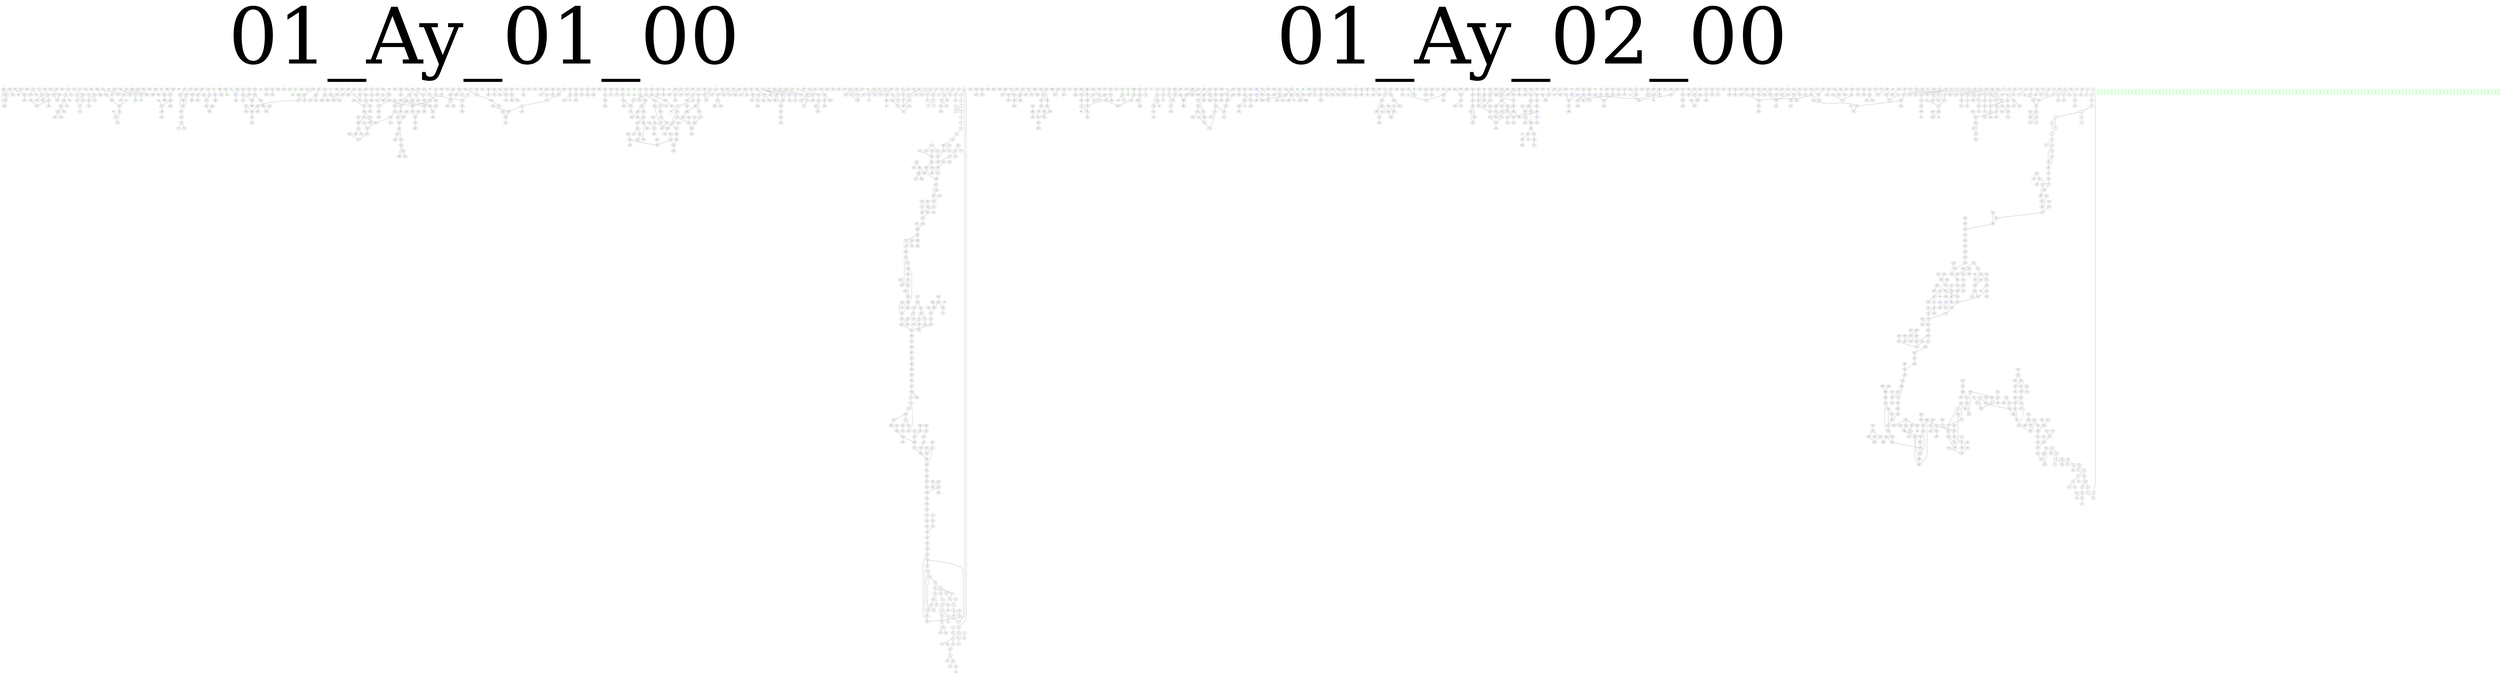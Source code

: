 digraph{
subgraph cluster_0 {
color = white
label = "01_Ay_01_00";
fontsize=1000;
X53Y157I0 [label="0", pos="53,157!", color="black"]
X53Y159I0 [label="1", pos="53,159!", color="black"]
X58Y173I0 [label="2", pos="58,173!", color="black"]
X63Y182I0 [label="3", pos="63,182!", color="black"]
X65Y140I0 [label="4", pos="65,140!", color="black"]
X67Y135I0 [label="5", pos="67,135!", color="black"]
X70Y232I0 [label="6", pos="70,232!", color="black"]
X75Y117I0 [label="7", pos="75,117!", color="black"]
X75Y245I0 [label="8", pos="75,245!", color="black"]
X75Y251I0 [label="9", pos="75,251!", color="black"]
X76Y246I0 [label="10", pos="76,246!", color="black"]
X77Y277I0 [label="11", pos="77,277!", color="black"]
X78Y236I0 [label="12", pos="78,236!", color="black"]
X78Y260I0 [label="13", pos="78,260!", color="black"]
X78Y263I0 [label="14", pos="78,263!", color="black"]
X79Y245I0 [label="15", pos="79,245!", color="black"]
X79Y257I0 [label="16", pos="79,257!", color="black"]
X79Y294I0 [label="17", pos="79,294!", color="black"]
X80Y108I0 [label="18", pos="80,108!", color="black"]
X80Y236I0 [label="19", pos="80,236!", color="black"]
X80Y258I0 [label="20", pos="80,258!", color="black"]
X81Y247I0 [label="21", pos="81,247!", color="black"]
X81Y258I0 [label="22", pos="81,258!", color="black"]
X82Y202I0 [label="23", pos="82,202!", color="black"]
X82Y326I0 [label="24", pos="82,326!", color="black"]
X82Y342I0 [label="25", pos="82,342!", color="black"]
X82Y356I0 [label="26", pos="82,356!", color="black"]
X82Y371I0 [label="27", pos="82,371!", color="black"]
X82Y387I0 [label="28", pos="82,387!", color="black"]
X83Y388I0 [label="29", pos="83,388!", color="black"]
X84Y202I0 [label="30", pos="84,202!", color="black"]
X84Y249I0 [label="31", pos="84,249!", color="black"]
X84Y263I0 [label="32", pos="84,263!", color="black"]
X85Y330I0 [label="33", pos="85,330!", color="black"]
X86Y231I0 [label="34", pos="86,231!", color="black"]
X86Y378I0 [label="35", pos="86,378!", color="black"]
X87Y117I0 [label="36", pos="87,117!", color="black"]
X87Y392I0 [label="37", pos="87,392!", color="black"]
X88Y119I0 [label="38", pos="88,119!", color="black"]
X88Y238I0 [label="39", pos="88,238!", color="black"]
X90Y238I0 [label="40", pos="90,238!", color="black"]
X90Y275I0 [label="41", pos="90,275!", color="black"]
X91Y340I0 [label="42", pos="91,340!", color="black"]
X91Y382I0 [label="43", pos="91,382!", color="black"]
X92Y381I0 [label="44", pos="92,381!", color="black"]
X92Y385I0 [label="45", pos="92,385!", color="black"]
X92Y402I0 [label="46", pos="92,402!", color="black"]
X93Y203I0 [label="47", pos="93,203!", color="black"]
X93Y320I0 [label="48", pos="93,320!", color="black"]
X93Y324I0 [label="49", pos="93,324!", color="black"]
X93Y344I0 [label="50", pos="93,344!", color="black"]
X93Y383I0 [label="51", pos="93,383!", color="black"]
X93Y401I0 [label="52", pos="93,401!", color="black"]
X93Y403I0 [label="53", pos="93,403!", color="black"]
X94Y205I0 [label="54", pos="94,205!", color="black"]
X94Y267I0 [label="55", pos="94,267!", color="black"]
X94Y270I0 [label="56", pos="94,270!", color="black"]
X94Y324I0 [label="57", pos="94,324!", color="black"]
X94Y340I0 [label="58", pos="94,340!", color="black"]
X94Y348I0 [label="59", pos="94,348!", color="black"]
X94Y356I0 [label="60", pos="94,356!", color="black"]
X94Y402I0 [label="61", pos="94,402!", color="black"]
X94Y415I0 [label="62", pos="94,415!", color="black"]
X95Y413I0 [label="63", pos="95,413!", color="black"]
X96Y322I0 [label="64", pos="96,322!", color="black"]
X96Y352I0 [label="65", pos="96,352!", color="black"]
X96Y405I0 [label="66", pos="96,405!", color="black"]
X97Y330I0 [label="67", pos="97,330!", color="black"]
X98Y118I0 [label="68", pos="98,118!", color="black"]
X98Y259I0 [label="69", pos="98,259!", color="black"]
X98Y279I0 [label="70", pos="98,279!", color="black"]
X98Y296I0 [label="71", pos="98,296!", color="black"]
X98Y330I0 [label="72", pos="98,330!", color="black"]
X99Y251I0 [label="73", pos="99,251!", color="black"]
X99Y309I0 [label="74", pos="99,309!", color="black"]
X99Y390I0 [label="75", pos="99,390!", color="black"]
X100Y256I0 [label="76", pos="100,256!", color="black"]
X100Y280I0 [label="77", pos="100,280!", color="black"]
X100Y338I0 [label="78", pos="100,338!", color="black"]
X101Y334I0 [label="79", pos="101,334!", color="black"]
X101Y417I0 [label="80", pos="101,417!", color="black"]
X102Y83I0 [label="81", pos="102,83!", color="black"]
X102Y412I0 [label="82", pos="102,412!", color="black"]
X103Y95I0 [label="83", pos="103,95!", color="black"]
X103Y295I0 [label="84", pos="103,295!", color="black"]
X104Y97I0 [label="85", pos="104,97!", color="black"]
X104Y326I0 [label="86", pos="104,326!", color="black"]
X106Y148I0 [label="87", pos="106,148!", color="black"]
X106Y284I0 [label="88", pos="106,284!", color="black"]
X106Y345I0 [label="89", pos="106,345!", color="black"]
X107Y252I0 [label="90", pos="107,252!", color="black"]
X107Y280I0 [label="91", pos="107,280!", color="black"]
X107Y281I0 [label="92", pos="107,281!", color="black"]
X107Y343I0 [label="93", pos="107,343!", color="black"]
X108Y148I0 [label="94", pos="108,148!", color="black"]
X108Y280I0 [label="95", pos="108,280!", color="black"]
X108Y281I0 [label="96", pos="108,281!", color="black"]
X110Y89I0 [label="97", pos="110,89!", color="black"]
X110Y92I0 [label="98", pos="110,92!", color="black"]
X110Y413I0 [label="99", pos="110,413!", color="black"]
X110Y418I0 [label="100", pos="110,418!", color="black"]
X110Y425I0 [label="101", pos="110,425!", color="black"]
X113Y87I0 [label="102", pos="113,87!", color="black"]
X114Y89I0 [label="103", pos="114,89!", color="black"]
X114Y156I0 [label="104", pos="114,156!", color="black"]
X114Y309I0 [label="105", pos="114,309!", color="black"]
X114Y318I0 [label="106", pos="114,318!", color="black"]
X114Y415I0 [label="107", pos="114,415!", color="black"]
X115Y155I0 [label="108", pos="115,155!", color="black"]
X115Y307I0 [label="109", pos="115,307!", color="black"]
X116Y159I0 [label="110", pos="116,159!", color="black"]
X116Y273I0 [label="111", pos="116,273!", color="black"]
X116Y413I0 [label="112", pos="116,413!", color="black"]
X118Y283I0 [label="113", pos="118,283!", color="black"]
X120Y280I0 [label="114", pos="120,280!", color="black"]
X121Y117I0 [label="115", pos="121,117!", color="black"]
X122Y119I0 [label="116", pos="122,119!", color="black"]
X122Y279I0 [label="117", pos="122,279!", color="black"]
X126Y292I0 [label="118", pos="126,292!", color="black"]
X126Y373I0 [label="119", pos="126,373!", color="black"]
X127Y273I0 [label="120", pos="127,273!", color="black"]
X127Y371I0 [label="121", pos="127,371!", color="black"]
X128Y269I0 [label="122", pos="128,269!", color="black"]
X128Y292I0 [label="123", pos="128,292!", color="black"]
X128Y444I0 [label="124", pos="128,444!", color="black"]
X129Y267I0 [label="125", pos="129,267!", color="black"]
X131Y279I0 [label="126", pos="131,279!", color="black"]
X134Y425I0 [label="127", pos="134,425!", color="black"]
X135Y423I0 [label="128", pos="135,423!", color="black"]
X144Y284I0 [label="129", pos="144,284!", color="black"]
X145Y74I0 [label="130", pos="145,74!", color="black"]
X147Y101I0 [label="131", pos="147,101!", color="black"]
X148Y103I0 [label="132", pos="148,103!", color="black"]
X148Y459I0 [label="133", pos="148,459!", color="black"]
X150Y56I0 [label="134", pos="150,56!", color="black"]
X150Y202I0 [label="135", pos="150,202!", color="black"]
X152Y463I0 [label="136", pos="152,463!", color="black"]
X155Y105I0 [label="137", pos="155,105!", color="black"]
X155Y150I0 [label="138", pos="155,150!", color="black"]
X156Y107I0 [label="139", pos="156,107!", color="black"]
X156Y263I0 [label="140", pos="156,263!", color="black"]
X162Y389I0 [label="141", pos="162,389!", color="black"]
X162Y426I0 [label="142", pos="162,426!", color="black"]
X162Y462I0 [label="143", pos="162,462!", color="black"]
X163Y387I0 [label="144", pos="163,387!", color="black"]
X171Y459I0 [label="145", pos="171,459!", color="black"]
X174Y53I0 [label="146", pos="174,53!", color="black"]
X174Y462I0 [label="147", pos="174,462!", color="black"]
X186Y386I0 [label="148", pos="186,386!", color="black"]
X186Y462I0 [label="149", pos="186,462!", color="black"]
X191Y436I0 [label="150", pos="191,436!", color="black"]
X192Y54I0 [label="151", pos="192,54!", color="black"]
X192Y238I0 [label="152", pos="192,238!", color="black"]
X194Y57I0 [label="153", pos="194,57!", color="black"]
X195Y52I0 [label="154", pos="195,52!", color="black"]
X197Y462I0 [label="155", pos="197,462!", color="black"]
X199Y82I0 [label="156", pos="199,82!", color="black"]
X200Y391I0 [label="157", pos="200,391!", color="black"]
X201Y411I0 [label="158", pos="201,411!", color="black"]
X202Y400I0 [label="159", pos="202,400!", color="black"]
X202Y402I0 [label="160", pos="202,402!", color="black"]
X203Y61I0 [label="161", pos="203,61!", color="black"]
X204Y280I0 [label="162", pos="204,280!", color="black"]
X204Y311I0 [label="163", pos="204,311!", color="black"]
X204Y423I0 [label="164", pos="204,423!", color="black"]
X205Y309I0 [label="165", pos="205,309!", color="black"]
X205Y421I0 [label="166", pos="205,421!", color="black"]
X208Y53I0 [label="167", pos="208,53!", color="black"]
X208Y407I0 [label="168", pos="208,407!", color="black"]
X209Y121I0 [label="169", pos="209,121!", color="black"]
X209Y405I0 [label="170", pos="209,405!", color="black"]
X209Y462I0 [label="171", pos="209,462!", color="black"]
X212Y78I0 [label="172", pos="212,78!", color="black"]
X212Y86I0 [label="173", pos="212,86!", color="black"]
X213Y247I0 [label="174", pos="213,247!", color="black"]
X214Y249I0 [label="175", pos="214,249!", color="black"]
X214Y406I0 [label="176", pos="214,406!", color="black"]
X214Y409I0 [label="177", pos="214,409!", color="black"]
X215Y67I0 [label="178", pos="215,67!", color="black"]
X215Y163I0 [label="179", pos="215,163!", color="black"]
X215Y167I0 [label="180", pos="215,167!", color="black"]
X216Y65I0 [label="181", pos="216,65!", color="black"]
X216Y69I0 [label="182", pos="216,69!", color="black"]
X216Y78I0 [label="183", pos="216,78!", color="black"]
X216Y87I0 [label="184", pos="216,87!", color="black"]
X216Y208I0 [label="185", pos="216,208!", color="black"]
X217Y58I0 [label="186", pos="217,58!", color="black"]
X217Y85I0 [label="187", pos="217,85!", color="black"]
X217Y165I0 [label="188", pos="217,165!", color="black"]
X218Y64I0 [label="189", pos="218,64!", color="black"]
X218Y87I0 [label="190", pos="218,87!", color="black"]
X219Y462I0 [label="191", pos="219,462!", color="black"]
X220Y80I0 [label="192", pos="220,80!", color="black"]
X220Y82I0 [label="193", pos="220,82!", color="black"]
X220Y161I0 [label="194", pos="220,161!", color="black"]
X220Y164I0 [label="195", pos="220,164!", color="black"]
X220Y403I0 [label="196", pos="220,403!", color="black"]
X220Y407I0 [label="197", pos="220,407!", color="black"]
X222Y80I0 [label="198", pos="222,80!", color="black"]
X222Y176I0 [label="199", pos="222,176!", color="black"]
X223Y214I0 [label="200", pos="223,214!", color="black"]
X224Y405I0 [label="201", pos="224,405!", color="black"]
X224Y410I0 [label="202", pos="224,410!", color="black"]
X225Y69I0 [label="203", pos="225,69!", color="black"]
X226Y146I0 [label="204", pos="226,146!", color="black"]
X227Y80I0 [label="205", pos="227,80!", color="black"]
X228Y68I0 [label="206", pos="228,68!", color="black"]
X228Y76I0 [label="207", pos="228,76!", color="black"]
X228Y79I0 [label="208", pos="228,79!", color="black"]
X228Y208I0 [label="209", pos="228,208!", color="black"]
X228Y228I0 [label="210", pos="228,228!", color="black"]
X228Y238I0 [label="211", pos="228,238!", color="black"]
X228Y242I0 [label="212", pos="228,242!", color="black"]
X228Y245I0 [label="213", pos="228,245!", color="black"]
X228Y278I0 [label="214", pos="228,278!", color="black"]
X228Y405I0 [label="215", pos="228,405!", color="black"]
X229Y228I0 [label="216", pos="229,228!", color="black"]
X229Y266I0 [label="217", pos="229,266!", color="black"]
X229Y281I0 [label="218", pos="229,281!", color="black"]
X229Y403I0 [label="219", pos="229,403!", color="black"]
X229Y462I0 [label="220", pos="229,462!", color="black"]
X230Y169I0 [label="221", pos="230,169!", color="black"]
X230Y322I0 [label="222", pos="230,322!", color="black"]
X230Y325I0 [label="223", pos="230,325!", color="black"]
X231Y61I0 [label="224", pos="231,61!", color="black"]
X231Y68I0 [label="225", pos="231,68!", color="black"]
X231Y87I0 [label="226", pos="231,87!", color="black"]
X231Y170I0 [label="227", pos="231,170!", color="black"]
X231Y354I0 [label="228", pos="231,354!", color="black"]
X232Y72I0 [label="229", pos="232,72!", color="black"]
X232Y89I0 [label="230", pos="232,89!", color="black"]
X232Y228I0 [label="231", pos="232,228!", color="black"]
X232Y236I0 [label="232", pos="232,236!", color="black"]
X232Y238I0 [label="233", pos="232,238!", color="black"]
X232Y408I0 [label="234", pos="232,408!", color="black"]
X232Y442I0 [label="235", pos="232,442!", color="black"]
X232Y446I0 [label="236", pos="232,446!", color="black"]
X233Y169I0 [label="237", pos="233,169!", color="black"]
X233Y206I0 [label="238", pos="233,206!", color="black"]
X233Y214I0 [label="239", pos="233,214!", color="black"]
X233Y215I0 [label="240", pos="233,215!", color="black"]
X233Y275I0 [label="241", pos="233,275!", color="black"]
X234Y71I0 [label="242", pos="234,71!", color="black"]
X234Y72I0 [label="243", pos="234,72!", color="black"]
X234Y174I0 [label="244", pos="234,174!", color="black"]
X234Y211I0 [label="245", pos="234,211!", color="black"]
X234Y218I0 [label="246", pos="234,218!", color="black"]
X234Y277I0 [label="247", pos="234,277!", color="black"]
X234Y358I0 [label="248", pos="234,358!", color="black"]
X234Y408I0 [label="249", pos="234,408!", color="black"]
X235Y268I0 [label="250", pos="235,268!", color="black"]
X235Y352I0 [label="251", pos="235,352!", color="black"]
X236Y66I0 [label="252", pos="236,66!", color="black"]
X236Y263I0 [label="253", pos="236,263!", color="black"]
X236Y281I0 [label="254", pos="236,281!", color="black"]
X236Y283I0 [label="255", pos="236,283!", color="black"]
X236Y286I0 [label="256", pos="236,286!", color="black"]
X236Y296I0 [label="257", pos="236,296!", color="black"]
X236Y395I0 [label="258", pos="236,395!", color="black"]
X236Y400I0 [label="259", pos="236,400!", color="black"]
X236Y417I0 [label="260", pos="236,417!", color="black"]
X237Y340I0 [label="261", pos="237,340!", color="black"]
X237Y393I0 [label="262", pos="237,393!", color="black"]
X237Y400I0 [label="263", pos="237,400!", color="black"]
X238Y53I0 [label="264", pos="238,53!", color="black"]
X238Y214I0 [label="265", pos="238,214!", color="black"]
X238Y216I0 [label="266", pos="238,216!", color="black"]
X238Y263I0 [label="267", pos="238,263!", color="black"]
X238Y420I0 [label="268", pos="238,420!", color="black"]
X238Y424I0 [label="269", pos="238,424!", color="black"]
X238Y427I0 [label="270", pos="238,427!", color="black"]
X239Y216I0 [label="271", pos="239,216!", color="black"]
X239Y269I0 [label="272", pos="239,269!", color="black"]
X239Y339I0 [label="273", pos="239,339!", color="black"]
X239Y425I0 [label="274", pos="239,425!", color="black"]
X241Y233I0 [label="275", pos="241,233!", color="black"]
X241Y355I0 [label="276", pos="241,355!", color="black"]
X242Y234I0 [label="277", pos="242,234!", color="black"]
X242Y235I0 [label="278", pos="242,235!", color="black"]
X242Y325I0 [label="279", pos="242,325!", color="black"]
X242Y335I0 [label="280", pos="242,335!", color="black"]
X242Y340I0 [label="281", pos="242,340!", color="black"]
X242Y404I0 [label="282", pos="242,404!", color="black"]
X243Y66I0 [label="283", pos="243,66!", color="black"]
X243Y101I0 [label="284", pos="243,101!", color="black"]
X243Y353I0 [label="285", pos="243,353!", color="black"]
X244Y90I0 [label="286", pos="244,90!", color="black"]
X244Y248I0 [label="287", pos="244,248!", color="black"]
X244Y322I0 [label="288", pos="244,322!", color="black"]
X244Y465I0 [label="289", pos="244,465!", color="black"]
X245Y59I0 [label="290", pos="245,59!", color="black"]
X245Y259I0 [label="291", pos="245,259!", color="black"]
X245Y400I0 [label="292", pos="245,400!", color="black"]
X245Y415I0 [label="293", pos="245,415!", color="black"]
X245Y417I0 [label="294", pos="245,417!", color="black"]
X246Y61I0 [label="295", pos="246,61!", color="black"]
X246Y68I0 [label="296", pos="246,68!", color="black"]
X246Y223I0 [label="297", pos="246,223!", color="black"]
X246Y295I0 [label="298", pos="246,295!", color="black"]
X246Y320I0 [label="299", pos="246,320!", color="black"]
X247Y77I0 [label="300", pos="247,77!", color="black"]
X247Y245I0 [label="301", pos="247,245!", color="black"]
X247Y293I0 [label="302", pos="247,293!", color="black"]
X247Y334I0 [label="303", pos="247,334!", color="black"]
X247Y404I0 [label="304", pos="247,404!", color="black"]
X248Y71I0 [label="305", pos="248,71!", color="black"]
X248Y256I0 [label="306", pos="248,256!", color="black"]
X248Y283I0 [label="307", pos="248,283!", color="black"]
X248Y422I0 [label="308", pos="248,422!", color="black"]
X249Y78I0 [label="309", pos="249,78!", color="black"]
X249Y169I0 [label="310", pos="249,169!", color="black"]
X250Y53I0 [label="311", pos="250,53!", color="black"]
X250Y80I0 [label="312", pos="250,80!", color="black"]
X250Y171I0 [label="313", pos="250,171!", color="black"]
X250Y244I0 [label="314", pos="250,244!", color="black"]
X250Y317I0 [label="315", pos="250,317!", color="black"]
X250Y324I0 [label="316", pos="250,324!", color="black"]
X250Y436I0 [label="317", pos="250,436!", color="black"]
X250Y440I0 [label="318", pos="250,440!", color="black"]
X251Y221I0 [label="319", pos="251,221!", color="black"]
X251Y435I0 [label="320", pos="251,435!", color="black"]
X252Y246I0 [label="321", pos="252,246!", color="black"]
X252Y264I0 [label="322", pos="252,264!", color="black"]
X252Y390I0 [label="323", pos="252,390!", color="black"]
X252Y413I0 [label="324", pos="252,413!", color="black"]
X253Y98I0 [label="325", pos="253,98!", color="black"]
X254Y246I0 [label="326", pos="254,246!", color="black"]
X254Y247I0 [label="327", pos="254,247!", color="black"]
X254Y317I0 [label="328", pos="254,317!", color="black"]
X254Y408I0 [label="329", pos="254,408!", color="black"]
X255Y83I0 [label="330", pos="255,83!", color="black"]
X255Y263I0 [label="331", pos="255,263!", color="black"]
X255Y278I0 [label="332", pos="255,278!", color="black"]
X255Y303I0 [label="333", pos="255,303!", color="black"]
X255Y307I0 [label="334", pos="255,307!", color="black"]
X255Y410I0 [label="335", pos="255,410!", color="black"]
X255Y465I0 [label="336", pos="255,465!", color="black"]
X256Y85I0 [label="337", pos="256,85!", color="black"]
X256Y219I0 [label="338", pos="256,219!", color="black"]
X257Y265I0 [label="339", pos="257,265!", color="black"]
X258Y304I0 [label="340", pos="258,304!", color="black"]
X258Y325I0 [label="341", pos="258,325!", color="black"]
X258Y412I0 [label="342", pos="258,412!", color="black"]
X259Y323I0 [label="343", pos="259,323!", color="black"]
X261Y189I0 [label="344", pos="261,189!", color="black"]
X261Y192I0 [label="345", pos="261,192!", color="black"]
X261Y270I0 [label="346", pos="261,270!", color="black"]
X261Y318I0 [label="347", pos="261,318!", color="black"]
X261Y461I0 [label="348", pos="261,461!", color="black"]
X262Y221I0 [label="349", pos="262,221!", color="black"]
X262Y293I0 [label="350", pos="262,293!", color="black"]
X263Y246I0 [label="351", pos="263,246!", color="black"]
X263Y291I0 [label="352", pos="263,291!", color="black"]
X263Y426I0 [label="353", pos="263,426!", color="black"]
X264Y324I0 [label="354", pos="264,324!", color="black"]
X265Y453I0 [label="355", pos="265,453!", color="black"]
X266Y53I0 [label="356", pos="266,53!", color="black"]
X266Y416I0 [label="357", pos="266,416!", color="black"]
X266Y451I0 [label="358", pos="266,451!", color="black"]
X267Y85I0 [label="359", pos="267,85!", color="black"]
X268Y87I0 [label="360", pos="268,87!", color="black"]
X268Y312I0 [label="361", pos="268,312!", color="black"]
X268Y322I0 [label="362", pos="268,322!", color="black"]
X270Y189I0 [label="363", pos="270,189!", color="black"]
X270Y452I0 [label="364", pos="270,452!", color="black"]
X272Y194I0 [label="365", pos="272,194!", color="black"]
X273Y418I0 [label="366", pos="273,418!", color="black"]
X274Y212I0 [label="367", pos="274,212!", color="black"]
X274Y412I0 [label="368", pos="274,412!", color="black"]
X274Y414I0 [label="369", pos="274,414!", color="black"]
X275Y198I0 [label="370", pos="275,198!", color="black"]
X275Y200I0 [label="371", pos="275,200!", color="black"]
X275Y332I0 [label="372", pos="275,332!", color="black"]
X276Y198I0 [label="373", pos="276,198!", color="black"]
X276Y200I0 [label="374", pos="276,200!", color="black"]
X276Y288I0 [label="375", pos="276,288!", color="black"]
X276Y317I0 [label="376", pos="276,317!", color="black"]
X276Y322I0 [label="377", pos="276,322!", color="black"]
X276Y348I0 [label="378", pos="276,348!", color="black"]
X276Y421I0 [label="379", pos="276,421!", color="black"]
X277Y202I0 [label="380", pos="277,202!", color="black"]
X278Y79I0 [label="381", pos="278,79!", color="black"]
X278Y220I0 [label="382", pos="278,220!", color="black"]
X278Y319I0 [label="383", pos="278,319!", color="black"]
X278Y328I0 [label="384", pos="278,328!", color="black"]
X278Y381I0 [label="385", pos="278,381!", color="black"]
X279Y397I0 [label="386", pos="279,397!", color="black"]
X279Y464I0 [label="387", pos="279,464!", color="black"]
X280Y203I0 [label="388", pos="280,203!", color="black"]
X280Y211I0 [label="389", pos="280,211!", color="black"]
X280Y220I0 [label="390", pos="280,220!", color="black"]
X280Y242I0 [label="391", pos="280,242!", color="black"]
X280Y336I0 [label="392", pos="280,336!", color="black"]
X280Y465I0 [label="393", pos="280,465!", color="black"]
X281Y219I0 [label="394", pos="281,219!", color="black"]
X281Y423I0 [label="395", pos="281,423!", color="black"]
X282Y220I0 [label="396", pos="282,220!", color="black"]
X282Y296I0 [label="397", pos="282,296!", color="black"]
X283Y260I0 [label="398", pos="283,260!", color="black"]
X283Y325I0 [label="399", pos="283,325!", color="black"]
X284Y217I0 [label="400", pos="284,217!", color="black"]
X284Y233I0 [label="401", pos="284,233!", color="black"]
X284Y240I0 [label="402", pos="284,240!", color="black"]
X284Y365I0 [label="403", pos="284,365!", color="black"]
X285Y218I0 [label="404", pos="285,218!", color="black"]
X286Y143I0 [label="405", pos="286,143!", color="black"]
X286Y290I0 [label="406", pos="286,290!", color="black"]
X286Y305I0 [label="407", pos="286,305!", color="black"]
X286Y325I0 [label="408", pos="286,325!", color="black"]
X287Y141I0 [label="409", pos="287,141!", color="black"]
X287Y234I0 [label="410", pos="287,234!", color="black"]
X287Y238I0 [label="411", pos="287,238!", color="black"]
X287Y240I0 [label="412", pos="287,240!", color="black"]
X287Y250I0 [label="413", pos="287,250!", color="black"]
X287Y266I0 [label="414", pos="287,266!", color="black"]
X287Y447I0 [label="415", pos="287,447!", color="black"]
X288Y98I0 [label="416", pos="288,98!", color="black"]
X288Y223I0 [label="417", pos="288,223!", color="black"]
X288Y239I0 [label="418", pos="288,239!", color="black"]
X288Y284I0 [label="419", pos="288,284!", color="black"]
X288Y465I0 [label="420", pos="288,465!", color="black"]
X289Y42I0 [label="421", pos="289,42!", color="black"]
X289Y206I0 [label="422", pos="289,206!", color="black"]
X289Y281I0 [label="423", pos="289,281!", color="black"]
X289Y293I0 [label="424", pos="289,293!", color="black"]
X290Y44I0 [label="425", pos="290,44!", color="black"]
X290Y230I0 [label="426", pos="290,230!", color="black"]
X290Y232I0 [label="427", pos="290,232!", color="black"]
X290Y255I0 [label="428", pos="290,255!", color="black"]
X290Y272I0 [label="429", pos="290,272!", color="black"]
X290Y283I0 [label="430", pos="290,283!", color="black"]
X291Y149I0 [label="431", pos="291,149!", color="black"]
X291Y192I0 [label="432", pos="291,192!", color="black"]
X291Y201I0 [label="433", pos="291,201!", color="black"]
X291Y225I0 [label="434", pos="291,225!", color="black"]
X291Y233I0 [label="435", pos="291,233!", color="black"]
X291Y237I0 [label="436", pos="291,237!", color="black"]
X291Y334I0 [label="437", pos="291,334!", color="black"]
X291Y335I0 [label="438", pos="291,335!", color="black"]
X292Y89I0 [label="439", pos="292,89!", color="black"]
X292Y92I0 [label="440", pos="292,92!", color="black"]
X292Y150I0 [label="441", pos="292,150!", color="black"]
X292Y235I0 [label="442", pos="292,235!", color="black"]
X292Y336I0 [label="443", pos="292,336!", color="black"]
X292Y338I0 [label="444", pos="292,338!", color="black"]
X294Y100I0 [label="445", pos="294,100!", color="black"]
X294Y264I0 [label="446", pos="294,264!", color="black"]
X294Y280I0 [label="447", pos="294,280!", color="black"]
X294Y294I0 [label="448", pos="294,294!", color="black"]
X294Y448I0 [label="449", pos="294,448!", color="black"]
X294Y451I0 [label="450", pos="294,451!", color="black"]
X295Y418I0 [label="451", pos="295,418!", color="black"]
X296Y200I0 [label="452", pos="296,200!", color="black"]
X296Y252I0 [label="453", pos="296,252!", color="black"]
X297Y162I0 [label="454", pos="297,162!", color="black"]
X297Y264I0 [label="455", pos="297,264!", color="black"]
X298Y197I0 [label="456", pos="298,197!", color="black"]
X298Y252I0 [label="457", pos="298,252!", color="black"]
X298Y265I0 [label="458", pos="298,265!", color="black"]
X298Y465I0 [label="459", pos="298,465!", color="black"]
X300Y50I0 [label="460", pos="300,50!", color="black"]
X300Y208I0 [label="461", pos="300,208!", color="black"]
X300Y337I0 [label="462", pos="300,337!", color="black"]
X300Y422I0 [label="463", pos="300,422!", color="black"]
X301Y158I0 [label="464", pos="301,158!", color="black"]
X301Y162I0 [label="465", pos="301,162!", color="black"]
X301Y239I0 [label="466", pos="301,239!", color="black"]
X302Y37I0 [label="467", pos="302,37!", color="black"]
X302Y334I0 [label="468", pos="302,334!", color="black"]
X302Y337I0 [label="469", pos="302,337!", color="black"]
X303Y153I0 [label="470", pos="303,153!", color="black"]
X303Y208I0 [label="471", pos="303,208!", color="black"]
X303Y233I0 [label="472", pos="303,233!", color="black"]
X303Y441I0 [label="473", pos="303,441!", color="black"]
X303Y447I0 [label="474", pos="303,447!", color="black"]
X304Y57I0 [label="475", pos="304,57!", color="black"]
X304Y58I0 [label="476", pos="304,58!", color="black"]
X304Y150I0 [label="477", pos="304,150!", color="black"]
X304Y202I0 [label="478", pos="304,202!", color="black"]
X304Y210I0 [label="479", pos="304,210!", color="black"]
X304Y214I0 [label="480", pos="304,214!", color="black"]
X304Y222I0 [label="481", pos="304,222!", color="black"]
X304Y278I0 [label="482", pos="304,278!", color="black"]
X305Y58I0 [label="483", pos="305,58!", color="black"]
X305Y157I0 [label="484", pos="305,157!", color="black"]
X305Y251I0 [label="485", pos="305,251!", color="black"]
X306Y206I0 [label="486", pos="306,206!", color="black"]
X306Y209I0 [label="487", pos="306,209!", color="black"]
X306Y254I0 [label="488", pos="306,254!", color="black"]
X306Y257I0 [label="489", pos="306,257!", color="black"]
X306Y258I0 [label="490", pos="306,258!", color="black"]
X306Y262I0 [label="491", pos="306,262!", color="black"]
X306Y276I0 [label="492", pos="306,276!", color="black"]
X306Y418I0 [label="493", pos="306,418!", color="black"]
X306Y424I0 [label="494", pos="306,424!", color="black"]
X307Y183I0 [label="495", pos="307,183!", color="black"]
X307Y187I0 [label="496", pos="307,187!", color="black"]
X307Y434I0 [label="497", pos="307,434!", color="black"]
X307Y465I0 [label="498", pos="307,465!", color="black"]
X308Y156I0 [label="499", pos="308,156!", color="black"]
X308Y158I0 [label="500", pos="308,158!", color="black"]
X308Y214I0 [label="501", pos="308,214!", color="black"]
X308Y240I0 [label="502", pos="308,240!", color="black"]
X309Y164I0 [label="503", pos="309,164!", color="black"]
X309Y168I0 [label="504", pos="309,168!", color="black"]
X310Y216I0 [label="505", pos="310,216!", color="black"]
X310Y240I0 [label="506", pos="310,240!", color="black"]
X310Y282I0 [label="507", pos="310,282!", color="black"]
X310Y420I0 [label="508", pos="310,420!", color="black"]
X310Y422I0 [label="509", pos="310,422!", color="black"]
X311Y40I0 [label="510", pos="311,40!", color="black"]
X311Y176I0 [label="511", pos="311,176!", color="black"]
X311Y177I0 [label="512", pos="311,177!", color="black"]
X311Y409I0 [label="513", pos="311,409!", color="black"]
X312Y94I0 [label="514", pos="312,94!", color="black"]
X312Y98I0 [label="515", pos="312,98!", color="black"]
X312Y156I0 [label="516", pos="312,156!", color="black"]
X312Y230I0 [label="517", pos="312,230!", color="black"]
X312Y424I0 [label="518", pos="312,424!", color="black"]
X312Y426I0 [label="519", pos="312,426!", color="black"]
X313Y163I0 [label="520", pos="313,163!", color="black"]
X313Y170I0 [label="521", pos="313,170!", color="black"]
X313Y181I0 [label="522", pos="313,181!", color="black"]
X313Y216I0 [label="523", pos="313,216!", color="black"]
X313Y409I0 [label="524", pos="313,409!", color="black"]
X313Y410I0 [label="525", pos="313,410!", color="black"]
X314Y165I0 [label="526", pos="314,165!", color="black"]
X314Y172I0 [label="527", pos="314,172!", color="black"]
X314Y250I0 [label="528", pos="314,250!", color="black"]
X314Y251I0 [label="529", pos="314,251!", color="black"]
X315Y35I0 [label="530", pos="315,35!", color="black"]
X315Y230I0 [label="531", pos="315,230!", color="black"]
X315Y275I0 [label="532", pos="315,275!", color="black"]
X316Y170I0 [label="533", pos="316,170!", color="black"]
X316Y172I0 [label="534", pos="316,172!", color="black"]
X316Y257I0 [label="535", pos="316,257!", color="black"]
X316Y293I0 [label="536", pos="316,293!", color="black"]
X316Y416I0 [label="537", pos="316,416!", color="black"]
X317Y128I0 [label="538", pos="317,128!", color="black"]
X317Y218I0 [label="539", pos="317,218!", color="black"]
X317Y291I0 [label="540", pos="317,291!", color="black"]
X317Y371I0 [label="541", pos="317,371!", color="black"]
X317Y412I0 [label="542", pos="317,412!", color="black"]
X317Y413I0 [label="543", pos="317,413!", color="black"]
X317Y465I0 [label="544", pos="317,465!", color="black"]
X318Y79I0 [label="545", pos="318,79!", color="black"]
X318Y200I0 [label="546", pos="318,200!", color="black"]
X319Y207I0 [label="547", pos="319,207!", color="black"]
X319Y256I0 [label="548", pos="319,256!", color="black"]
X320Y40I0 [label="549", pos="320,40!", color="black"]
X320Y43I0 [label="550", pos="320,43!", color="black"]
X320Y176I0 [label="551", pos="320,176!", color="black"]
X320Y193I0 [label="552", pos="320,193!", color="black"]
X320Y414I0 [label="553", pos="320,414!", color="black"]
X321Y241I0 [label="554", pos="321,241!", color="black"]
X322Y76I0 [label="555", pos="322,76!", color="black"]
X322Y78I0 [label="556", pos="322,78!", color="black"]
X322Y114I0 [label="557", pos="322,114!", color="black"]
X322Y199I0 [label="558", pos="322,199!", color="black"]
X322Y220I0 [label="559", pos="322,220!", color="black"]
X322Y414I0 [label="560", pos="322,414!", color="black"]
X323Y57I0 [label="561", pos="323,57!", color="black"]
X323Y177I0 [label="562", pos="323,177!", color="black"]
X323Y197I0 [label="563", pos="323,197!", color="black"]
X323Y225I0 [label="564", pos="323,225!", color="black"]
X323Y256I0 [label="565", pos="323,256!", color="black"]
X323Y418I0 [label="566", pos="323,418!", color="black"]
X324Y48I0 [label="567", pos="324,48!", color="black"]
X324Y59I0 [label="568", pos="324,59!", color="black"]
X324Y424I0 [label="569", pos="324,424!", color="black"]
X324Y451I0 [label="570", pos="324,451!", color="black"]
X325Y51I0 [label="571", pos="325,51!", color="black"]
X325Y77I0 [label="572", pos="325,77!", color="black"]
X325Y449I0 [label="573", pos="325,449!", color="black"]
X326Y35I0 [label="574", pos="326,35!", color="black"]
X326Y40I0 [label="575", pos="326,40!", color="black"]
X326Y178I0 [label="576", pos="326,178!", color="black"]
X326Y428I0 [label="577", pos="326,428!", color="black"]
X326Y465I0 [label="578", pos="326,465!", color="black"]
X327Y176I0 [label="579", pos="327,176!", color="black"]
X327Y184I0 [label="580", pos="327,184!", color="black"]
X328Y240I0 [label="581", pos="328,240!", color="black"]
X328Y439I0 [label="582", pos="328,439!", color="black"]
X328Y442I0 [label="583", pos="328,442!", color="black"]
X329Y83I0 [label="584", pos="329,83!", color="black"]
X329Y231I0 [label="585", pos="329,231!", color="black"]
X330Y176I0 [label="586", pos="330,176!", color="black"]
X330Y244I0 [label="587", pos="330,244!", color="black"]
X330Y420I0 [label="588", pos="330,420!", color="black"]
X331Y86I0 [label="589", pos="331,86!", color="black"]
X332Y238I0 [label="590", pos="332,238!", color="black"]
X332Y239I0 [label="591", pos="332,239!", color="black"]
X332Y428I0 [label="592", pos="332,428!", color="black"]
X334Y35I0 [label="593", pos="334,35!", color="black"]
X334Y80I0 [label="594", pos="334,80!", color="black"]
X334Y219I0 [label="595", pos="334,219!", color="black"]
X334Y448I0 [label="596", pos="334,448!", color="black"]
X335Y217I0 [label="597", pos="335,217!", color="black"]
X335Y236I0 [label="598", pos="335,236!", color="black"]
X335Y338I0 [label="599", pos="335,338!", color="black"]
X335Y339I0 [label="600", pos="335,339!", color="black"]
X335Y418I0 [label="601", pos="335,418!", color="black"]
X336Y45I0 [label="602", pos="336,45!", color="black"]
X336Y137I0 [label="603", pos="336,137!", color="black"]
X336Y147I0 [label="604", pos="336,147!", color="black"]
X336Y226I0 [label="605", pos="336,226!", color="black"]
X336Y388I0 [label="606", pos="336,388!", color="black"]
X336Y390I0 [label="607", pos="336,390!", color="black"]
X336Y413I0 [label="608", pos="336,413!", color="black"]
X336Y465I0 [label="609", pos="336,465!", color="black"]
X337Y189I0 [label="610", pos="337,189!", color="black"]
X337Y337I0 [label="611", pos="337,337!", color="black"]
X337Y347I0 [label="612", pos="337,347!", color="black"]
X337Y411I0 [label="613", pos="337,411!", color="black"]
X338Y35I0 [label="614", pos="338,35!", color="black"]
X338Y128I0 [label="615", pos="338,128!", color="black"]
X338Y177I0 [label="616", pos="338,177!", color="black"]
X338Y178I0 [label="617", pos="338,178!", color="black"]
X338Y339I0 [label="618", pos="338,339!", color="black"]
X338Y465I0 [label="619", pos="338,465!", color="black"]
X339Y457I0 [label="620", pos="339,457!", color="black"]
X340Y126I0 [label="621", pos="340,126!", color="black"]
X340Y426I0 [label="622", pos="340,426!", color="black"]
X340Y427I0 [label="623", pos="340,427!", color="black"]
X340Y440I0 [label="624", pos="340,440!", color="black"]
X341Y168I0 [label="625", pos="341,168!", color="black"]
X341Y222I0 [label="626", pos="341,222!", color="black"]
X343Y141I0 [label="627", pos="343,141!", color="black"]
X343Y179I0 [label="628", pos="343,179!", color="black"]
X343Y437I0 [label="629", pos="343,437!", color="black"]
X344Y143I0 [label="630", pos="344,143!", color="black"]
X344Y206I0 [label="631", pos="344,206!", color="black"]
X344Y208I0 [label="632", pos="344,208!", color="black"]
X344Y236I0 [label="633", pos="344,236!", color="black"]
X344Y360I0 [label="634", pos="344,360!", color="black"]
X344Y434I0 [label="635", pos="344,434!", color="black"]
X344Y435I0 [label="636", pos="344,435!", color="black"]
X345Y409I0 [label="637", pos="345,409!", color="black"]
X346Y160I0 [label="638", pos="346,160!", color="black"]
X346Y178I0 [label="639", pos="346,178!", color="black"]
X346Y184I0 [label="640", pos="346,184!", color="black"]
X346Y411I0 [label="641", pos="346,411!", color="black"]
X346Y438I0 [label="642", pos="346,438!", color="black"]
X346Y459I0 [label="643", pos="346,459!", color="black"]
X346Y465I0 [label="644", pos="346,465!", color="black"]
X347Y35I0 [label="645", pos="347,35!", color="black"]
X347Y55I0 [label="646", pos="347,55!", color="black"]
X348Y137I0 [label="647", pos="348,137!", color="black"]
X348Y235I0 [label="648", pos="348,235!", color="black"]
X348Y281I0 [label="649", pos="348,281!", color="black"]
X349Y84I0 [label="650", pos="349,84!", color="black"]
X349Y183I0 [label="651", pos="349,183!", color="black"]
X351Y69I0 [label="652", pos="351,69!", color="black"]
X351Y154I0 [label="653", pos="351,154!", color="black"]
X352Y74I0 [label="654", pos="352,74!", color="black"]
X352Y98I0 [label="655", pos="352,98!", color="black"]
X352Y298I0 [label="656", pos="352,298!", color="black"]
X353Y284I0 [label="657", pos="353,284!", color="black"]
X353Y413I0 [label="658", pos="353,413!", color="black"]
X354Y92I0 [label="659", pos="354,92!", color="black"]
X354Y290I0 [label="660", pos="354,290!", color="black"]
X354Y415I0 [label="661", pos="354,415!", color="black"]
X354Y430I0 [label="662", pos="354,430!", color="black"]
X355Y287I0 [label="663", pos="355,287!", color="black"]
X355Y464I0 [label="664", pos="355,464!", color="black"]
X356Y73I0 [label="665", pos="356,73!", color="black"]
X356Y158I0 [label="666", pos="356,158!", color="black"]
X358Y43I0 [label="667", pos="358,43!", color="black"]
X358Y63I0 [label="668", pos="358,63!", color="black"]
X359Y35I0 [label="669", pos="359,35!", color="black"]
X361Y135I0 [label="670", pos="361,135!", color="black"]
X361Y283I0 [label="671", pos="361,283!", color="black"]
X361Y464I0 [label="672", pos="361,464!", color="black"]
X363Y129I0 [label="673", pos="363,129!", color="black"]
X363Y389I0 [label="674", pos="363,389!", color="black"]
X364Y145I0 [label="675", pos="364,145!", color="black"]
X364Y170I0 [label="676", pos="364,170!", color="black"]
X364Y268I0 [label="677", pos="364,268!", color="black"]
X364Y391I0 [label="678", pos="364,391!", color="black"]
X365Y281I0 [label="679", pos="365,281!", color="black"]
X366Y128I0 [label="680", pos="366,128!", color="black"]
X366Y146I0 [label="681", pos="366,146!", color="black"]
X367Y388I0 [label="682", pos="367,388!", color="black"]
X368Y102I0 [label="683", pos="368,102!", color="black"]
X368Y132I0 [label="684", pos="368,132!", color="black"]
X368Y149I0 [label="685", pos="368,149!", color="black"]
X368Y155I0 [label="686", pos="368,155!", color="black"]
X368Y426I0 [label="687", pos="368,426!", color="black"]
X369Y35I0 [label="688", pos="369,35!", color="black"]
X369Y39I0 [label="689", pos="369,39!", color="black"]
X369Y47I0 [label="690", pos="369,47!", color="black"]
X369Y84I0 [label="691", pos="369,84!", color="black"]
X369Y146I0 [label="692", pos="369,146!", color="black"]
X369Y147I0 [label="693", pos="369,147!", color="black"]
X369Y375I0 [label="694", pos="369,375!", color="black"]
X369Y464I0 [label="695", pos="369,464!", color="black"]
X370Y102I0 [label="696", pos="370,102!", color="black"]
X370Y126I0 [label="697", pos="370,126!", color="black"]
X370Y145I0 [label="698", pos="370,145!", color="black"]
X370Y377I0 [label="699", pos="370,377!", color="black"]
X371Y130I0 [label="700", pos="371,130!", color="black"]
X371Y310I0 [label="701", pos="371,310!", color="black"]
X371Y385I0 [label="702", pos="371,385!", color="black"]
X372Y84I0 [label="703", pos="372,84!", color="black"]
X372Y124I0 [label="704", pos="372,124!", color="black"]
X372Y125I0 [label="705", pos="372,125!", color="black"]
X372Y130I0 [label="706", pos="372,130!", color="black"]
X372Y146I0 [label="707", pos="372,146!", color="black"]
X372Y160I0 [label="708", pos="372,160!", color="black"]
X372Y387I0 [label="709", pos="372,387!", color="black"]
X373Y71I0 [label="710", pos="373,71!", color="black"]
X373Y250I0 [label="711", pos="373,250!", color="black"]
X374Y130I0 [label="712", pos="374,130!", color="black"]
X375Y315I0 [label="713", pos="375,315!", color="black"]
X376Y70I0 [label="714", pos="376,70!", color="black"]
X376Y309I0 [label="715", pos="376,309!", color="black"]
X377Y307I0 [label="716", pos="377,307!", color="black"]
X378Y267I0 [label="717", pos="378,267!", color="black"]
X378Y314I0 [label="718", pos="378,314!", color="black"]
X378Y461I0 [label="719", pos="378,461!", color="black"]
X379Y35I0 [label="720", pos="379,35!", color="black"]
X379Y311I0 [label="721", pos="379,311!", color="black"]
X380Y135I0 [label="722", pos="380,135!", color="black"]
X381Y93I0 [label="723", pos="381,93!", color="black"]
X381Y163I0 [label="724", pos="381,163!", color="black"]
X381Y313I0 [label="725", pos="381,313!", color="black"]
X382Y71I0 [label="726", pos="382,71!", color="black"]
X382Y95I0 [label="727", pos="382,95!", color="black"]
X382Y133I0 [label="728", pos="382,133!", color="black"]
X382Y313I0 [label="729", pos="382,313!", color="black"]
X382Y317I0 [label="730", pos="382,317!", color="black"]
X383Y91I0 [label="731", pos="383,91!", color="black"]
X383Y129I0 [label="732", pos="383,129!", color="black"]
X383Y150I0 [label="733", pos="383,150!", color="black"]
X383Y270I0 [label="734", pos="383,270!", color="black"]
X384Y74I0 [label="735", pos="384,74!", color="black"]
X384Y93I0 [label="736", pos="384,93!", color="black"]
X384Y100I0 [label="737", pos="384,100!", color="black"]
X384Y123I0 [label="738", pos="384,123!", color="black"]
X384Y270I0 [label="739", pos="384,270!", color="black"]
X385Y89I0 [label="740", pos="385,89!", color="black"]
X385Y103I0 [label="741", pos="385,103!", color="black"]
X385Y129I0 [label="742", pos="385,129!", color="black"]
X385Y265I0 [label="743", pos="385,265!", color="black"]
X386Y91I0 [label="744", pos="386,91!", color="black"]
X386Y99I0 [label="745", pos="386,99!", color="black"]
X386Y131I0 [label="746", pos="386,131!", color="black"]
X388Y35I0 [label="747", pos="388,35!", color="black"]
X389Y85I0 [label="748", pos="389,85!", color="black"]
X390Y83I0 [label="749", pos="390,83!", color="black"]
X390Y89I0 [label="750", pos="390,89!", color="black"]
X390Y453I0 [label="751", pos="390,453!", color="black"]
X391Y399I0 [label="752", pos="391,399!", color="black"]
X392Y85I0 [label="753", pos="392,85!", color="black"]
X392Y106I0 [label="754", pos="392,106!", color="black"]
X392Y177I0 [label="755", pos="392,177!", color="black"]
X392Y264I0 [label="756", pos="392,264!", color="black"]
X392Y401I0 [label="757", pos="392,401!", color="black"]
X392Y409I0 [label="758", pos="392,409!", color="black"]
X393Y91I0 [label="759", pos="393,91!", color="black"]
X394Y222I0 [label="760", pos="394,222!", color="black"]
X395Y108I0 [label="761", pos="395,108!", color="black"]
X396Y271I0 [label="762", pos="396,271!", color="black"]
X397Y89I0 [label="763", pos="397,89!", color="black"]
X397Y264I0 [label="764", pos="397,264!", color="black"]
X398Y60I0 [label="765", pos="398,60!", color="black"]
X398Y87I0 [label="766", pos="398,87!", color="black"]
X398Y106I0 [label="767", pos="398,106!", color="black"]
X398Y264I0 [label="768", pos="398,264!", color="black"]
X398Y269I0 [label="769", pos="398,269!", color="black"]
X398Y319I0 [label="770", pos="398,319!", color="black"]
X398Y376I0 [label="771", pos="398,376!", color="black"]
X399Y320I0 [label="772", pos="399,320!", color="black"]
X399Y325I0 [label="773", pos="399,325!", color="black"]
X400Y76I0 [label="774", pos="400,76!", color="black"]
X400Y102I0 [label="775", pos="400,102!", color="black"]
X400Y338I0 [label="776", pos="400,338!", color="black"]
X400Y451I0 [label="777", pos="400,451!", color="black"]
X401Y99I0 [label="778", pos="401,99!", color="black"]
X401Y331I0 [label="779", pos="401,331!", color="black"]
X401Y338I0 [label="780", pos="401,338!", color="black"]
X401Y403I0 [label="781", pos="401,403!", color="black"]
X402Y76I0 [label="782", pos="402,76!", color="black"]
X402Y93I0 [label="783", pos="402,93!", color="black"]
X402Y101I0 [label="784", pos="402,101!", color="black"]
X403Y176I0 [label="785", pos="403,176!", color="black"]
X403Y178I0 [label="786", pos="403,178!", color="black"]
X403Y413I0 [label="787", pos="403,413!", color="black"]
X405Y61I0 [label="788", pos="405,61!", color="black"]
X405Y65I0 [label="789", pos="405,65!", color="black"]
X405Y113I0 [label="790", pos="405,113!", color="black"]
X405Y202I0 [label="791", pos="405,202!", color="black"]
X405Y248I0 [label="792", pos="405,248!", color="black"]
X405Y415I0 [label="793", pos="405,415!", color="black"]
X406Y176I0 [label="794", pos="406,176!", color="black"]
X406Y178I0 [label="795", pos="406,178!", color="black"]
X409Y451I0 [label="796", pos="409,451!", color="black"]
X412Y90I0 [label="797", pos="412,90!", color="black"]
X412Y160I0 [label="798", pos="412,160!", color="black"]
X412Y176I0 [label="799", pos="412,176!", color="black"]
X412Y200I0 [label="800", pos="412,200!", color="black"]
X412Y224I0 [label="801", pos="412,224!", color="black"]
X413Y149I0 [label="802", pos="413,149!", color="black"]
X414Y43I0 [label="803", pos="414,43!", color="black"]
X414Y253I0 [label="804", pos="414,253!", color="black"]
X414Y345I0 [label="805", pos="414,345!", color="black"]
X416Y113I0 [label="806", pos="416,113!", color="black"]
X416Y344I0 [label="807", pos="416,344!", color="black"]
X416Y428I0 [label="808", pos="416,428!", color="black"]
X418Y239I0 [label="809", pos="418,239!", color="black"]
X419Y444I0 [label="810", pos="419,444!", color="black"]
X422Y399I0 [label="811", pos="422,399!", color="black"]
X423Y43I0 [label="812", pos="423,43!", color="black"]
X424Y82I0 [label="813", pos="424,82!", color="black"]
X425Y246I0 [label="814", pos="425,246!", color="black"]
X426Y113I0 [label="815", pos="426,113!", color="black"]
X427Y82I0 [label="816", pos="427,82!", color="black"]
X429Y297I0 [label="817", pos="429,297!", color="black"]
X429Y299I0 [label="818", pos="429,299!", color="black"]
X431Y420I0 [label="819", pos="431,420!", color="black"]
X431Y432I0 [label="820", pos="431,432!", color="black"]
X432Y296I0 [label="821", pos="432,296!", color="black"]
X432Y300I0 [label="822", pos="432,300!", color="black"]
X433Y367I0 [label="823", pos="433,367!", color="black"]
X433Y408I0 [label="824", pos="433,408!", color="black"]
X434Y390I0 [label="825", pos="434,390!", color="black"]
X434Y394I0 [label="826", pos="434,394!", color="black"]
X435Y51I0 [label="827", pos="435,51!", color="black"]
X435Y110I0 [label="828", pos="435,110!", color="black"]
X437Y331I0 [label="829", pos="437,331!", color="black"]
X439Y309I0 [label="830", pos="439,309!", color="black"]
X439Y331I0 [label="831", pos="439,331!", color="black"]
X439Y355I0 [label="832", pos="439,355!", color="black"]
X440Y379I0 [label="833", pos="440,379!", color="black"]
X443Y110I0 [label="834", pos="443,110!", color="black"]
X444Y102I0 [label="835", pos="444,102!", color="black"]
X446Y339I0 [label="836", pos="446,339!", color="black"]
X447Y349I0 [label="837", pos="447,349!", color="black"]
X448Y56I0 [label="838", pos="448,56!", color="black"]
X450Y109I0 [label="839", pos="450,109!", color="black"]
X290Y203I0 [label="840", pos="290,203!", color="black"]
X115Y307I0 [label="841", pos="115,307!", color="blue"]
X118Y283I0 [label="842", pos="118,283!", color="blue"]
X120Y280I0 [label="843", pos="120,280!", color="green"]
X122Y119I0 [label="844", pos="122,119!", color="green"]
X122Y279I0 [label="845", pos="122,279!", color="green"]
X155Y105I0 [label="846", pos="155,105!", color="blue"]
X156Y107I0 [label="847", pos="156,107!", color="green"]
X186Y386I0 [label="848", pos="186,386!", color="green"]
X223Y214I0 [label="849", pos="223,214!", color="blue"]
X228Y228I0 [label="850", pos="228,228!", color="blue"]
X231Y354I0 [label="851", pos="231,354!", color="green"]
X234Y218I0 [label="852", pos="234,218!", color="green"]
X236Y281I0 [label="853", pos="236,281!", color="green"]
X236Y283I0 [label="854", pos="236,283!", color="green"]
X236Y286I0 [label="855", pos="236,286!", color="green"]
X236Y400I0 [label="856", pos="236,400!", color="blue"]
X242Y235I0 [label="857", pos="242,235!", color="green"]
X243Y101I0 [label="858", pos="243,101!", color="blue"]
X244Y248I0 [label="859", pos="244,248!", color="blue"]
X245Y400I0 [label="860", pos="245,400!", color="blue"]
X252Y246I0 [label="861", pos="252,246!", color="green"]
X252Y390I0 [label="862", pos="252,390!", color="green"]
X268Y312I0 [label="863", pos="268,312!", color="blue"]
X276Y348I0 [label="864", pos="276,348!", color="blue"]
X278Y381I0 [label="865", pos="278,381!", color="blue"]
X279Y397I0 [label="866", pos="279,397!", color="blue"]
X280Y242I0 [label="867", pos="280,242!", color="green"]
X283Y260I0 [label="868", pos="283,260!", color="blue"]
X294Y280I0 [label="869", pos="294,280!", color="green"]
X310Y282I0 [label="870", pos="310,282!", color="blue"]
X312Y94I0 [label="871", pos="312,94!", color="green"]
X314Y250I0 [label="872", pos="314,250!", color="blue"]
X316Y293I0 [label="873", pos="316,293!", color="green"]
X317Y291I0 [label="874", pos="317,291!", color="blue"]
X317Y371I0 [label="875", pos="317,371!", color="green"]
X318Y79I0 [label="876", pos="318,79!", color="green"]
X322Y76I0 [label="877", pos="322,76!", color="green"]
X322Y114I0 [label="878", pos="322,114!", color="green"]
X325Y77I0 [label="879", pos="325,77!", color="blue"]
X331Y86I0 [label="880", pos="331,86!", color="blue"]
X336Y147I0 [label="881", pos="336,147!", color="blue"]
X338Y128I0 [label="882", pos="338,128!", color="green"]
X340Y126I0 [label="883", pos="340,126!", color="green"]
X344Y360I0 [label="884", pos="344,360!", color="green"]
X346Y184I0 [label="885", pos="346,184!", color="green"]
X348Y281I0 [label="886", pos="348,281!", color="green"]
X349Y84I0 [label="887", pos="349,84!", color="blue"]
X351Y69I0 [label="888", pos="351,69!", color="blue"]
X352Y298I0 [label="889", pos="352,298!", color="blue"]
X361Y135I0 [label="890", pos="361,135!", color="green"]
X364Y268I0 [label="891", pos="364,268!", color="green"]
X366Y128I0 [label="892", pos="366,128!", color="green"]
X368Y132I0 [label="893", pos="368,132!", color="green"]
X371Y130I0 [label="894", pos="371,130!", color="green"]
X376Y309I0 [label="895", pos="376,309!", color="green"]
X377Y307I0 [label="896", pos="377,307!", color="blue"]
X378Y314I0 [label="897", pos="378,314!", color="green"]
X384Y93I0 [label="898", pos="384,93!", color="green"]
X432Y296I0 [label="899", pos="432,296!", color="green"]
X53Y157I0 -> X53Y159I0[color="black", dir=none]
X58Y173I0 -> X65Y140I0[color="black", dir=none]
X67Y135I0 -> X75Y117I0[color="black", dir=none]
X75Y245I0 -> X76Y246I0[color="black", dir=none]
X75Y251I0 -> X76Y246I0[color="black", dir=none]
X76Y246I0 -> X79Y245I0[color="black", dir=none]
X77Y277I0 -> X78Y263I0[color="black", dir=none]
X78Y236I0 -> X80Y236I0[color="black", dir=none]
X78Y260I0 -> X79Y257I0[color="black", dir=none]
X79Y245I0 -> X80Y236I0[color="black", dir=none]
X79Y245I0 -> X81Y247I0[color="black", dir=none]
X79Y257I0 -> X80Y258I0[color="black", dir=none]
X79Y257I0 -> X81Y247I0[color="black", dir=none]
X79Y294I0 -> X85Y330I0[color="black", dir=none]
X80Y108I0 -> X102Y83I0[color="black", dir=none]
X80Y258I0 -> X81Y258I0[color="black", dir=none]
X80Y258I0 -> X84Y263I0[color="black", dir=none]
X81Y247I0 -> X84Y249I0[color="black", dir=none]
X82Y202I0 -> X84Y202I0[color="black", dir=none]
X82Y326I0 -> X85Y330I0[color="black", dir=none]
X82Y342I0 -> X94Y356I0[color="black", dir=none]
X82Y371I0 -> X86Y378I0[color="black", dir=none]
X82Y387I0 -> X83Y388I0[color="black", dir=none]
X83Y388I0 -> X86Y378I0[color="black", dir=none]
X83Y388I0 -> X87Y392I0[color="black", dir=none]
X84Y202I0 -> X86Y231I0[color="black", dir=none]
X84Y263I0 -> X90Y238I0[color="black", dir=none]
X85Y330I0 -> X91Y340I0[color="black", dir=none]
X86Y378I0 -> X92Y381I0[color="black", dir=none]
X87Y117I0 -> X103Y95I0[color="black", dir=none]
X87Y117I0 -> X88Y119I0[color="black", dir=none]
X87Y392I0 -> X92Y402I0[color="black", dir=none]
X87Y392I0 -> X93Y401I0[color="black", dir=none]
X88Y238I0 -> X90Y238I0[color="black", dir=none]
X90Y238I0 -> X93Y203I0[color="black", dir=none]
X90Y275I0 -> X94Y270I0[color="black", dir=none]
X91Y340I0 -> X93Y344I0[color="black", dir=none]
X91Y340I0 -> X94Y340I0[color="black", dir=none]
X91Y382I0 -> X92Y381I0[color="black", dir=none]
X92Y381I0 -> X93Y383I0[color="black", dir=none]
X92Y385I0 -> X93Y383I0[color="black", dir=none]
X92Y402I0 -> X93Y403I0[color="black", dir=none]
X92Y402I0 -> X93Y401I0[color="black", dir=none]
X93Y203I0 -> X106Y148I0[color="black", dir=none]
X93Y203I0 -> X94Y205I0[color="black", dir=none]
X93Y324I0 -> X94Y324I0[color="black", dir=none]
X93Y344I0 -> X94Y348I0[color="black", dir=none]
X93Y344I0 -> X94Y340I0[color="black", dir=none]
X93Y383I0 -> X99Y390I0[color="black", dir=none]
X93Y401I0 -> X94Y402I0[color="black", dir=none]
X93Y403I0 -> X94Y402I0[color="black", dir=none]
X93Y403I0 -> X95Y413I0[color="black", dir=none]
X94Y267I0 -> X99Y251I0[color="black", dir=none]
X94Y267I0 -> X94Y270I0[color="black", dir=none]
X94Y267I0 -> X98Y259I0[color="black", dir=none]
X94Y270I0 -> X98Y279I0[color="black", dir=none]
X94Y356I0 -> X96Y352I0[color="black", dir=none]
X94Y402I0 -> X96Y405I0[color="black", dir=none]
X94Y415I0 -> X95Y413I0[color="black", dir=none]
X95Y413I0 -> X101Y417I0[color="black", dir=none]
X96Y322I0 -> X98Y330I0[color="black", dir=none]
X97Y330I0 -> X98Y330I0[color="black", dir=none]
X98Y279I0 -> X98Y296I0[color="black", dir=none]
X98Y279I0 -> X100Y280I0[color="black", dir=none]
X98Y330I0 -> X101Y334I0[color="black", dir=none]
X99Y251I0 -> X100Y256I0[color="black", dir=none]
X99Y309I0 -> X104Y326I0[color="black", dir=none]
X99Y390I0 -> X110Y413I0[color="black", dir=none]
X99Y390I0 -> X116Y413I0[color="black", dir=none]
X100Y338I0 -> X101Y334I0[color="black", dir=none]
X101Y334I0 -> X107Y343I0[color="black", dir=none]
X101Y417I0 -> X102Y412I0[color="black", dir=none]
X101Y417I0 -> X110Y425I0[color="black", dir=none]
X103Y95I0 -> X110Y89I0[color="black", dir=none]
X103Y95I0 -> X104Y97I0[color="black", dir=none]
X106Y148I0 -> X121Y117I0[color="black", dir=none]
X106Y148I0 -> X108Y148I0[color="black", dir=none]
X106Y284I0 -> X107Y281I0[color="black", dir=none]
X106Y345I0 -> X107Y343I0[color="black", dir=none]
X107Y252I0 -> X107Y280I0[color="black", dir=none]
X107Y252I0 -> X108Y280I0[color="black", dir=none]
X107Y280I0 -> X108Y280I0[color="black", dir=none]
X107Y280I0 -> X107Y281I0[color="black", dir=none]
X107Y281I0 -> X108Y281I0[color="black", dir=none]
X107Y343I0 -> X127Y371I0[color="black", dir=none]
X108Y280I0 -> X108Y281I0[color="black", dir=none]
X110Y89I0 -> X110Y92I0[color="black", dir=none]
X110Y89I0 -> X113Y87I0[color="black", dir=none]
X110Y418I0 -> X110Y425I0[color="black", dir=none]
X110Y425I0 -> X128Y444I0[color="black", dir=none]
X113Y87I0 -> X114Y89I0[color="black", dir=none]
X114Y156I0 -> X115Y155I0[color="black", dir=none]
X114Y156I0 -> X116Y159I0[color="black", dir=none]
X114Y309I0 -> X115Y307I0[color="black", dir=none]
X114Y318I0 -> X163Y387I0[color="black", dir=none]
X114Y415I0 -> X116Y413I0[color="black", dir=none]
X115Y155I0 -> X155Y105I0[color="black", dir=none]
X116Y273I0 -> X118Y283I0[color="black", dir=none]
X118Y283I0 -> X120Y280I0[color="black", dir=none]
X121Y117I0 -> X122Y119I0[color="black", dir=none]
X126Y292I0 -> X128Y292I0[color="black", dir=none]
X126Y373I0 -> X127Y371I0[color="black", dir=none]
X127Y273I0 -> X131Y279I0[color="black", dir=none]
X128Y269I0 -> X129Y267I0[color="black", dir=none]
X128Y292I0 -> X131Y279I0[color="black", dir=none]
X129Y267I0 -> X131Y279I0[color="black", dir=none]
X134Y425I0 -> X135Y423I0[color="black", dir=none]
X135Y423I0 -> X171Y459I0[color="black", dir=none]
X144Y284I0 -> X236Y400I0[color="black", dir=none]
X147Y101I0 -> X203Y61I0[color="black", dir=none]
X147Y101I0 -> X148Y103I0[color="black", dir=none]
X148Y459I0 -> X152Y463I0[color="black", dir=none]
X155Y105I0 -> X156Y107I0[color="black", dir=none]
X162Y389I0 -> X163Y387I0[color="black", dir=none]
X171Y459I0 -> X174Y462I0[color="black", dir=none]
X186Y386I0 -> X202Y400I0[color="black", dir=none]
X192Y54I0 -> X195Y52I0[color="black", dir=none]
X192Y54I0 -> X194Y57I0[color="black", dir=none]
X192Y238I0 -> X216Y208I0[color="black", dir=none]
X199Y82I0 -> X215Y67I0[color="black", dir=none]
X199Y82I0 -> X212Y78I0[color="black", dir=none]
X201Y411I0 -> X205Y421I0[color="black", dir=none]
X201Y411I0 -> X232Y442I0[color="black", dir=none]
X202Y400I0 -> X202Y402I0[color="black", dir=none]
X202Y400I0 -> X209Y405I0[color="black", dir=none]
X203Y61I0 -> X208Y53I0[color="black", dir=none]
X204Y280I0 -> X213Y247I0[color="black", dir=none]
X204Y311I0 -> X205Y309I0[color="black", dir=none]
X204Y423I0 -> X205Y421I0[color="black", dir=none]
X208Y407I0 -> X209Y405I0[color="black", dir=none]
X209Y121I0 -> X243Y101I0[color="black", dir=none]
X209Y405I0 -> X214Y409I0[color="black", dir=none]
X213Y247I0 -> X214Y249I0[color="black", dir=none]
X214Y406I0 -> X214Y409I0[color="black", dir=none]
X215Y67I0 -> X216Y65I0[color="black", dir=none]
X215Y67I0 -> X216Y69I0[color="black", dir=none]
X215Y163I0 -> X215Y167I0[color="black", dir=none]
X215Y163I0 -> X220Y161I0[color="black", dir=none]
X215Y163I0 -> X217Y165I0[color="black", dir=none]
X215Y167I0 -> X217Y165I0[color="black", dir=none]
X216Y65I0 -> X217Y58I0[color="black", dir=none]
X216Y65I0 -> X218Y64I0[color="black", dir=none]
X216Y78I0 -> X225Y69I0[color="black", dir=none]
X216Y87I0 -> X217Y85I0[color="black", dir=none]
X216Y208I0 -> X261Y189I0[color="black", dir=none]
X217Y85I0 -> X220Y82I0[color="black", dir=none]
X217Y85I0 -> X218Y87I0[color="black", dir=none]
X217Y165I0 -> X220Y164I0[color="black", dir=none]
X220Y80I0 -> X220Y82I0[color="black", dir=none]
X220Y82I0 -> X222Y80I0[color="black", dir=none]
X220Y161I0 -> X220Y164I0[color="black", dir=none]
X220Y161I0 -> X287Y141I0[color="black", dir=none]
X220Y164I0 -> X291Y149I0[color="black", dir=none]
X220Y403I0 -> X220Y407I0[color="black", dir=none]
X220Y403I0 -> X224Y405I0[color="black", dir=none]
X222Y176I0 -> X231Y170I0[color="black", dir=none]
X223Y214I0 -> X228Y208I0[color="black", dir=none]
X223Y214I0 -> X234Y211I0[color="black", dir=none]
X224Y410I0 -> X238Y424I0[color="black", dir=none]
X225Y69I0 -> X231Y61I0[color="black", dir=none]
X225Y69I0 -> X228Y68I0[color="black", dir=none]
X227Y80I0 -> X228Y79I0[color="black", dir=none]
X228Y76I0 -> X228Y79I0[color="black", dir=none]
X228Y79I0 -> X243Y66I0[color="black", dir=none]
X228Y228I0 -> X229Y228I0[color="black", dir=none]
X228Y238I0 -> X232Y236I0[color="black", dir=none]
X228Y242I0 -> X228Y245I0[color="black", dir=none]
X228Y278I0 -> X229Y281I0[color="black", dir=none]
X228Y405I0 -> X229Y403I0[color="black", dir=none]
X229Y266I0 -> X236Y263I0[color="black", dir=none]
X229Y281I0 -> X233Y275I0[color="black", dir=none]
X229Y281I0 -> X236Y296I0[color="black", dir=none]
X229Y403I0 -> X232Y408I0[color="black", dir=none]
X230Y169I0 -> X231Y170I0[color="black", dir=none]
X230Y169I0 -> X233Y169I0[color="black", dir=none]
X230Y322I0 -> X230Y325I0[color="black", dir=none]
X230Y325I0 -> X242Y335I0[color="black", dir=none]
X231Y68I0 -> X232Y72I0[color="black", dir=none]
X231Y87I0 -> X247Y77I0[color="black", dir=none]
X231Y87I0 -> X232Y89I0[color="black", dir=none]
X231Y170I0 -> X233Y169I0[color="black", dir=none]
X232Y228I0 -> X246Y223I0[color="black", dir=none]
X232Y236I0 -> X232Y238I0[color="black", dir=none]
X232Y236I0 -> X241Y233I0[color="black", dir=none]
X232Y408I0 -> X236Y417I0[color="black", dir=none]
X232Y408I0 -> X234Y408I0[color="black", dir=none]
X232Y442I0 -> X232Y446I0[color="black", dir=none]
X232Y442I0 -> X255Y465I0[color="black", dir=none]
X233Y206I0 -> X272Y194I0[color="black", dir=none]
X233Y214I0 -> X233Y215I0[color="black", dir=none]
X233Y275I0 -> X235Y268I0[color="black", dir=none]
X233Y275I0 -> X234Y277I0[color="black", dir=none]
X234Y71I0 -> X234Y72I0[color="black", dir=none]
X234Y174I0 -> X249Y169I0[color="black", dir=none]
X234Y358I0 -> X278Y381I0[color="black", dir=none]
X235Y268I0 -> X236Y263I0[color="black", dir=none]
X235Y268I0 -> X239Y269I0[color="black", dir=none]
X235Y352I0 -> X241Y355I0[color="black", dir=none]
X236Y66I0 -> X238Y53I0[color="black", dir=none]
X236Y263I0 -> X238Y263I0[color="black", dir=none]
X236Y281I0 -> X236Y283I0[color="black", dir=none]
X236Y286I0 -> X236Y296I0[color="black", dir=none]
X236Y296I0 -> X255Y307I0[color="black", dir=none]
X236Y395I0 -> X237Y393I0[color="black", dir=none]
X236Y400I0 -> X237Y400I0[color="black", dir=none]
X236Y400I0 -> X245Y415I0[color="black", dir=none]
X237Y340I0 -> X239Y339I0[color="black", dir=none]
X237Y393I0 -> X245Y400I0[color="black", dir=none]
X238Y216I0 -> X239Y216I0[color="black", dir=none]
X238Y263I0 -> X245Y259I0[color="black", dir=none]
X238Y263I0 -> X239Y269I0[color="black", dir=none]
X238Y420I0 -> X238Y424I0[color="black", dir=none]
X238Y424I0 -> X239Y425I0[color="black", dir=none]
X238Y427I0 -> X239Y425I0[color="black", dir=none]
X239Y425I0 -> X250Y436I0[color="black", dir=none]
X241Y233I0 -> X242Y234I0[color="black", dir=none]
X241Y355I0 -> X243Y353I0[color="black", dir=none]
X242Y234I0 -> X242Y235I0[color="black", dir=none]
X242Y234I0 -> X284Y233I0[color="black", dir=none]
X242Y325I0 -> X244Y322I0[color="black", dir=none]
X242Y340I0 -> X276Y348I0[color="black", dir=none]
X242Y404I0 -> X252Y413I0[color="black", dir=none]
X243Y66I0 -> X245Y59I0[color="black", dir=none]
X243Y66I0 -> X246Y68I0[color="black", dir=none]
X243Y101I0 -> X253Y98I0[color="black", dir=none]
X243Y353I0 -> X284Y365I0[color="black", dir=none]
X244Y90I0 -> X255Y83I0[color="black", dir=none]
X244Y248I0 -> X247Y245I0[color="black", dir=none]
X245Y59I0 -> X250Y53I0[color="black", dir=none]
X245Y59I0 -> X246Y61I0[color="black", dir=none]
X245Y259I0 -> X248Y256I0[color="black", dir=none]
X245Y259I0 -> X255Y263I0[color="black", dir=none]
X245Y400I0 -> X247Y404I0[color="black", dir=none]
X245Y415I0 -> X245Y417I0[color="black", dir=none]
X246Y68I0 -> X248Y71I0[color="black", dir=none]
X246Y68I0 -> X266Y53I0[color="black", dir=none]
X246Y295I0 -> X247Y293I0[color="black", dir=none]
X246Y320I0 -> X250Y324I0[color="black", dir=none]
X247Y77I0 -> X248Y71I0[color="black", dir=none]
X247Y77I0 -> X249Y78I0[color="black", dir=none]
X247Y245I0 -> X250Y244I0[color="black", dir=none]
X247Y245I0 -> X252Y246I0[color="black", dir=none]
X247Y293I0 -> X255Y303I0[color="black", dir=none]
X248Y422I0 -> X251Y435I0[color="black", dir=none]
X249Y78I0 -> X250Y80I0[color="black", dir=none]
X249Y78I0 -> X300Y50I0[color="black", dir=none]
X249Y169I0 -> X297Y162I0[color="black", dir=none]
X249Y169I0 -> X250Y171I0[color="black", dir=none]
X250Y436I0 -> X251Y435I0[color="black", dir=none]
X250Y436I0 -> X250Y440I0[color="black", dir=none]
X251Y221I0 -> X256Y219I0[color="black", dir=none]
X251Y435I0 -> X266Y451I0[color="black", dir=none]
X252Y264I0 -> X255Y263I0[color="black", dir=none]
X254Y246I0 -> X254Y247I0[color="black", dir=none]
X254Y317I0 -> X259Y323I0[color="black", dir=none]
X254Y408I0 -> X255Y410I0[color="black", dir=none]
X255Y83I0 -> X256Y85I0[color="black", dir=none]
X255Y263I0 -> X257Y265I0[color="black", dir=none]
X255Y278I0 -> X263Y291I0[color="black", dir=none]
X255Y303I0 -> X255Y307I0[color="black", dir=none]
X255Y303I0 -> X258Y304I0[color="black", dir=none]
X255Y307I0 -> X261Y318I0[color="black", dir=none]
X256Y219I0 -> X274Y212I0[color="black", dir=none]
X256Y219I0 -> X262Y221I0[color="black", dir=none]
X257Y265I0 -> X261Y270I0[color="black", dir=none]
X258Y325I0 -> X259Y323I0[color="black", dir=none]
X259Y323I0 -> X264Y324I0[color="black", dir=none]
X261Y189I0 -> X270Y189I0[color="black", dir=none]
X261Y189I0 -> X261Y192I0[color="black", dir=none]
X261Y192I0 -> X270Y189I0[color="black", dir=none]
X261Y270I0 -> X286Y290I0[color="black", dir=none]
X262Y293I0 -> X263Y291I0[color="black", dir=none]
X263Y246I0 -> X287Y250I0[color="black", dir=none]
X263Y291I0 -> X268Y312I0[color="black", dir=none]
X263Y426I0 -> X287Y447I0[color="black", dir=none]
X265Y453I0 -> X266Y451I0[color="black", dir=none]
X266Y451I0 -> X270Y452I0[color="black", dir=none]
X267Y85I0 -> X278Y79I0[color="black", dir=none]
X267Y85I0 -> X268Y87I0[color="black", dir=none]
X268Y312I0 -> X268Y322I0[color="black", dir=none]
X273Y418I0 -> X276Y421I0[color="black", dir=none]
X274Y412I0 -> X274Y414I0[color="black", dir=none]
X275Y198I0 -> X276Y198I0[color="black", dir=none]
X275Y200I0 -> X276Y200I0[color="black", dir=none]
X276Y198I0 -> X276Y200I0[color="black", dir=none]
X276Y198I0 -> X291Y192I0[color="black", dir=none]
X276Y200I0 -> X277Y202I0[color="black", dir=none]
X276Y288I0 -> X282Y296I0[color="black", dir=none]
X276Y317I0 -> X276Y322I0[color="black", dir=none]
X276Y317I0 -> X278Y319I0[color="black", dir=none]
X276Y421I0 -> X281Y423I0[color="black", dir=none]
X277Y202I0 -> X280Y203I0[color="black", dir=none]
X278Y220I0 -> X280Y220I0[color="black", dir=none]
X278Y328I0 -> X283Y325I0[color="black", dir=none]
X278Y381I0 -> X336Y388I0[color="black", dir=none]
X279Y397I0 -> X316Y416I0[color="black", dir=none]
X279Y464I0 -> X280Y465I0[color="black", dir=none]
X280Y211I0 -> X284Y217I0[color="black", dir=none]
X280Y220I0 -> X281Y219I0[color="black", dir=none]
X280Y220I0 -> X282Y220I0[color="black", dir=none]
X280Y336I0 -> X286Y305I0[color="black", dir=none]
X281Y219I0 -> X282Y220I0[color="black", dir=none]
X281Y219I0 -> X284Y217I0[color="black", dir=none]
X281Y423I0 -> X303Y441I0[color="black", dir=none]
X282Y220I0 -> X288Y223I0[color="black", dir=none]
X282Y296I0 -> X286Y290I0[color="black", dir=none]
X282Y296I0 -> X286Y305I0[color="black", dir=none]
X283Y260I0 -> X287Y266I0[color="black", dir=none]
X283Y325I0 -> X286Y305I0[color="black", dir=none]
X283Y325I0 -> X286Y325I0[color="black", dir=none]
X284Y217I0 -> X285Y218I0[color="black", dir=none]
X284Y233I0 -> X287Y238I0[color="black", dir=none]
X284Y233I0 -> X287Y234I0[color="black", dir=none]
X284Y240I0 -> X287Y240I0[color="black", dir=none]
X284Y365I0 -> X337Y347I0[color="black", dir=none]
X286Y143I0 -> X287Y141I0[color="black", dir=none]
X286Y290I0 -> X289Y293I0[color="black", dir=none]
X287Y234I0 -> X287Y238I0[color="black", dir=none]
X287Y234I0 -> X290Y232I0[color="black", dir=none]
X287Y238I0 -> X288Y239I0[color="black", dir=none]
X287Y240I0 -> X288Y239I0[color="black", dir=none]
X287Y240I0 -> X287Y250I0[color="black", dir=none]
X287Y250I0 -> X290Y255I0[color="black", dir=none]
X287Y266I0 -> X290Y272I0[color="black", dir=none]
X287Y447I0 -> X298Y465I0[color="black", dir=none]
X287Y447I0 -> X294Y451I0[color="black", dir=none]
X288Y223I0 -> X291Y225I0[color="black", dir=none]
X288Y239I0 -> X291Y237I0[color="black", dir=none]
X288Y284I0 -> X289Y281I0[color="black", dir=none]
X289Y42I0 -> X290Y44I0[color="black", dir=none]
X289Y206I0 -> X291Y225I0[color="black", dir=none]
X289Y281I0 -> X290Y283I0[color="black", dir=none]
X290Y44I0 -> X302Y37I0[color="black", dir=none]
X290Y230I0 -> X290Y232I0[color="black", dir=none]
X290Y232I0 -> X291Y233I0[color="black", dir=none]
X291Y149I0 -> X292Y150I0[color="black", dir=none]
X291Y192I0 -> X307Y187I0[color="black", dir=none]
X291Y192I0 -> X298Y197I0[color="black", dir=none]
X291Y201I0 -> X290Y203I0[color="black", dir=none]
X291Y201I0 -> X296Y200I0[color="black", dir=none]
X291Y225I0 -> X291Y233I0[color="black", dir=none]
X291Y233I0 -> X292Y235I0[color="black", dir=none]
X291Y334I0 -> X291Y335I0[color="black", dir=none]
X291Y335I0 -> X292Y336I0[color="black", dir=none]
X292Y89I0 -> X292Y92I0[color="black", dir=none]
X292Y150I0 -> X304Y150I0[color="black", dir=none]
X292Y336I0 -> X292Y338I0[color="black", dir=none]
X292Y336I0 -> X294Y294I0[color="black", dir=none]
X294Y264I0 -> X297Y264I0[color="black", dir=none]
X294Y280I0 -> X302Y334I0[color="black", dir=none]
X294Y448I0 -> X294Y451I0[color="black", dir=none]
X294Y451I0 -> X307Y465I0[color="black", dir=none]
X295Y418I0 -> X300Y422I0[color="black", dir=none]
X296Y200I0 -> X298Y197I0[color="black", dir=none]
X296Y200I0 -> X303Y208I0[color="black", dir=none]
X296Y252I0 -> X298Y252I0[color="black", dir=none]
X297Y162I0 -> X301Y158I0[color="black", dir=none]
X297Y162I0 -> X301Y162I0[color="black", dir=none]
X297Y264I0 -> X298Y265I0[color="black", dir=none]
X297Y264I0 -> X298Y252I0[color="black", dir=none]
X298Y197I0 -> X318Y200I0[color="black", dir=none]
X298Y252I0 -> X301Y239I0[color="black", dir=none]
X298Y265I0 -> X306Y276I0[color="black", dir=none]
X300Y208I0 -> X303Y208I0[color="black", dir=none]
X300Y337I0 -> X302Y334I0[color="black", dir=none]
X301Y158I0 -> X301Y162I0[color="black", dir=none]
X301Y158I0 -> X305Y157I0[color="black", dir=none]
X301Y162I0 -> X309Y164I0[color="black", dir=none]
X301Y239I0 -> X303Y233I0[color="black", dir=none]
X301Y239I0 -> X305Y251I0[color="black", dir=none]
X302Y334I0 -> X302Y337I0[color="black", dir=none]
X303Y153I0 -> X336Y147I0[color="black", dir=none]
X303Y208I0 -> X304Y210I0[color="black", dir=none]
X303Y233I0 -> X304Y222I0[color="black", dir=none]
X303Y233I0 -> X310Y240I0[color="black", dir=none]
X303Y441I0 -> X303Y447I0[color="black", dir=none]
X303Y447I0 -> X317Y465I0[color="black", dir=none]
X304Y57I0 -> X304Y58I0[color="black", dir=none]
X304Y58I0 -> X305Y58I0[color="black", dir=none]
X304Y202I0 -> X319Y207I0[color="black", dir=none]
X304Y210I0 -> X304Y214I0[color="black", dir=none]
X304Y210I0 -> X306Y209I0[color="black", dir=none]
X304Y214I0 -> X304Y222I0[color="black", dir=none]
X304Y214I0 -> X308Y214I0[color="black", dir=none]
X304Y222I0 -> X315Y230I0[color="black", dir=none]
X304Y278I0 -> X310Y282I0[color="black", dir=none]
X305Y157I0 -> X308Y156I0[color="black", dir=none]
X305Y157I0 -> X308Y158I0[color="black", dir=none]
X305Y251I0 -> X306Y254I0[color="black", dir=none]
X306Y206I0 -> X306Y209I0[color="black", dir=none]
X306Y209I0 -> X313Y216I0[color="black", dir=none]
X306Y257I0 -> X306Y258I0[color="black", dir=none]
X306Y262I0 -> X310Y282I0[color="black", dir=none]
X306Y424I0 -> X307Y434I0[color="black", dir=none]
X307Y183I0 -> X307Y187I0[color="black", dir=none]
X307Y183I0 -> X313Y181I0[color="black", dir=none]
X307Y187I0 -> X320Y193I0[color="black", dir=none]
X307Y434I0 -> X325Y449I0[color="black", dir=none]
X308Y240I0 -> X310Y240I0[color="black", dir=none]
X309Y164I0 -> X309Y168I0[color="black", dir=none]
X309Y164I0 -> X313Y163I0[color="black", dir=none]
X309Y168I0 -> X313Y170I0[color="black", dir=none]
X310Y216I0 -> X313Y216I0[color="black", dir=none]
X310Y240I0 -> X314Y250I0[color="black", dir=none]
X310Y282I0 -> X317Y291I0[color="black", dir=none]
X310Y420I0 -> X324Y424I0[color="black", dir=none]
X310Y422I0 -> X312Y424I0[color="black", dir=none]
X311Y40I0 -> X315Y35I0[color="black", dir=none]
X311Y176I0 -> X311Y177I0[color="black", dir=none]
X311Y177I0 -> X313Y181I0[color="black", dir=none]
X311Y409I0 -> X313Y409I0[color="black", dir=none]
X312Y94I0 -> X329Y83I0[color="black", dir=none]
X312Y230I0 -> X315Y230I0[color="black", dir=none]
X312Y426I0 -> X328Y439I0[color="black", dir=none]
X313Y163I0 -> X341Y168I0[color="black", dir=none]
X313Y163I0 -> X314Y165I0[color="black", dir=none]
X313Y170I0 -> X314Y172I0[color="black", dir=none]
X313Y170I0 -> X316Y170I0[color="black", dir=none]
X313Y181I0 -> X327Y184I0[color="black", dir=none]
X313Y216I0 -> X317Y218I0[color="black", dir=none]
X313Y409I0 -> X313Y410I0[color="black", dir=none]
X313Y409I0 -> X337Y411I0[color="black", dir=none]
X314Y250I0 -> X314Y251I0[color="black", dir=none]
X314Y250I0 -> X319Y256I0[color="black", dir=none]
X315Y230I0 -> X321Y241I0[color="black", dir=none]
X316Y170I0 -> X316Y172I0[color="black", dir=none]
X316Y170I0 -> X341Y168I0[color="black", dir=none]
X316Y293I0 -> X317Y291I0[color="black", dir=none]
X317Y218I0 -> X323Y225I0[color="black", dir=none]
X317Y218I0 -> X322Y220I0[color="black", dir=none]
X317Y371I0 -> X344Y360I0[color="black", dir=none]
X317Y412I0 -> X317Y413I0[color="black", dir=none]
X319Y207I0 -> X335Y217I0[color="black", dir=none]
X320Y40I0 -> X320Y43I0[color="black", dir=none]
X320Y176I0 -> X323Y177I0[color="black", dir=none]
X320Y193I0 -> X323Y197I0[color="black", dir=none]
X320Y414I0 -> X322Y414I0[color="black", dir=none]
X321Y241I0 -> X330Y244I0[color="black", dir=none]
X322Y76I0 -> X325Y77I0[color="black", dir=none]
X322Y78I0 -> X325Y77I0[color="black", dir=none]
X322Y114I0 -> X349Y84I0[color="black", dir=none]
X322Y199I0 -> X323Y197I0[color="black", dir=none]
X322Y220I0 -> X323Y225I0[color="black", dir=none]
X322Y220I0 -> X336Y226I0[color="black", dir=none]
X323Y57I0 -> X325Y51I0[color="black", dir=none]
X323Y57I0 -> X324Y59I0[color="black", dir=none]
X323Y177I0 -> X327Y176I0[color="black", dir=none]
X323Y177I0 -> X326Y178I0[color="black", dir=none]
X323Y197I0 -> X344Y206I0[color="black", dir=none]
X323Y225I0 -> X329Y231I0[color="black", dir=none]
X323Y256I0 -> X348Y281I0[color="black", dir=none]
X323Y418I0 -> X330Y420I0[color="black", dir=none]
X324Y48I0 -> X325Y51I0[color="black", dir=none]
X324Y451I0 -> X325Y449I0[color="black", dir=none]
X325Y51I0 -> X334Y35I0[color="black", dir=none]
X325Y77I0 -> X347Y55I0[color="black", dir=none]
X325Y449I0 -> X336Y465I0[color="black", dir=none]
X326Y35I0 -> X326Y40I0[color="black", dir=none]
X326Y428I0 -> X344Y434I0[color="black", dir=none]
X327Y184I0 -> X337Y189I0[color="black", dir=none]
X328Y240I0 -> X330Y244I0[color="black", dir=none]
X328Y439I0 -> X328Y442I0[color="black", dir=none]
X328Y439I0 -> X334Y448I0[color="black", dir=none]
X329Y83I0 -> X331Y86I0[color="black", dir=none]
X329Y83I0 -> X334Y80I0[color="black", dir=none]
X329Y231I0 -> X332Y238I0[color="black", dir=none]
X329Y231I0 -> X335Y236I0[color="black", dir=none]
X330Y176I0 -> X338Y178I0[color="black", dir=none]
X332Y238I0 -> X332Y239I0[color="black", dir=none]
X332Y238I0 -> X335Y236I0[color="black", dir=none]
X332Y428I0 -> X340Y426I0[color="black", dir=none]
X334Y219I0 -> X335Y217I0[color="black", dir=none]
X335Y217I0 -> X341Y222I0[color="black", dir=none]
X335Y338I0 -> X335Y339I0[color="black", dir=none]
X335Y338I0 -> X337Y337I0[color="black", dir=none]
X335Y339I0 -> X337Y347I0[color="black", dir=none]
X335Y418I0 -> X353Y413I0[color="black", dir=none]
X336Y45I0 -> X338Y35I0[color="black", dir=none]
X336Y137I0 -> X343Y141I0[color="black", dir=none]
X336Y147I0 -> X344Y143I0[color="black", dir=none]
X336Y147I0 -> X351Y154I0[color="black", dir=none]
X336Y388I0 -> X336Y390I0[color="black", dir=none]
X336Y413I0 -> X337Y411I0[color="black", dir=none]
X337Y337I0 -> X338Y339I0[color="black", dir=none]
X337Y347I0 -> X352Y298I0[color="black", dir=none]
X337Y411I0 -> X345Y409I0[color="black", dir=none]
X338Y177I0 -> X338Y178I0[color="black", dir=none]
X338Y178I0 -> X343Y179I0[color="black", dir=none]
X338Y465I0 -> X339Y457I0[color="black", dir=none]
X340Y126I0 -> X368Y102I0[color="black", dir=none]
X340Y426I0 -> X340Y427I0[color="black", dir=none]
X340Y440I0 -> X343Y437I0[color="black", dir=none]
X341Y222I0 -> X348Y235I0[color="black", dir=none]
X343Y141I0 -> X348Y137I0[color="black", dir=none]
X343Y141I0 -> X344Y143I0[color="black", dir=none]
X343Y179I0 -> X346Y178I0[color="black", dir=none]
X343Y179I0 -> X349Y183I0[color="black", dir=none]
X343Y437I0 -> X344Y435I0[color="black", dir=none]
X343Y437I0 -> X346Y438I0[color="black", dir=none]
X344Y143I0 -> X368Y155I0[color="black", dir=none]
X344Y206I0 -> X344Y208I0[color="black", dir=none]
X344Y236I0 -> X348Y235I0[color="black", dir=none]
X344Y434I0 -> X344Y435I0[color="black", dir=none]
X344Y434I0 -> X354Y430I0[color="black", dir=none]
X344Y435I0 -> X346Y438I0[color="black", dir=none]
X345Y409I0 -> X367Y388I0[color="black", dir=none]
X345Y409I0 -> X346Y411I0[color="black", dir=none]
X346Y160I0 -> X364Y170I0[color="black", dir=none]
X346Y184I0 -> X349Y183I0[color="black", dir=none]
X346Y438I0 -> X354Y430I0[color="black", dir=none]
X346Y459I0 -> X346Y465I0[color="black", dir=none]
X349Y84I0 -> X356Y73I0[color="black", dir=none]
X349Y183I0 -> X394Y222I0[color="black", dir=none]
X351Y69I0 -> X358Y63I0[color="black", dir=none]
X351Y69I0 -> X352Y74I0[color="black", dir=none]
X351Y154I0 -> X356Y158I0[color="black", dir=none]
X353Y284I0 -> X355Y287I0[color="black", dir=none]
X353Y413I0 -> X354Y415I0[color="black", dir=none]
X354Y290I0 -> X355Y287I0[color="black", dir=none]
X354Y430I0 -> X368Y426I0[color="black", dir=none]
X356Y158I0 -> X364Y170I0[color="black", dir=none]
X358Y43I0 -> X359Y35I0[color="black", dir=none]
X361Y135I0 -> X363Y129I0[color="black", dir=none]
X361Y283I0 -> X371Y310I0[color="black", dir=none]
X361Y283I0 -> X365Y281I0[color="black", dir=none]
X363Y129I0 -> X366Y128I0[color="black", dir=none]
X363Y389I0 -> X367Y388I0[color="black", dir=none]
X363Y389I0 -> X364Y391I0[color="black", dir=none]
X364Y268I0 -> X382Y313I0[color="black", dir=none]
X365Y281I0 -> X377Y307I0[color="black", dir=none]
X366Y146I0 -> X369Y146I0[color="black", dir=none]
X367Y388I0 -> X371Y385I0[color="black", dir=none]
X368Y102I0 -> X370Y102I0[color="black", dir=none]
X368Y132I0 -> X370Y145I0[color="black", dir=none]
X368Y149I0 -> X369Y147I0[color="black", dir=none]
X368Y426I0 -> X391Y399I0[color="black", dir=none]
X369Y35I0 -> X369Y39I0[color="black", dir=none]
X369Y39I0 -> X369Y47I0[color="black", dir=none]
X369Y84I0 -> X373Y71I0[color="black", dir=none]
X369Y84I0 -> X372Y84I0[color="black", dir=none]
X369Y146I0 -> X370Y145I0[color="black", dir=none]
X369Y146I0 -> X369Y147I0[color="black", dir=none]
X369Y147I0 -> X381Y163I0[color="black", dir=none]
X369Y375I0 -> X370Y377I0[color="black", dir=none]
X369Y464I0 -> X401Y403I0[color="black", dir=none]
X370Y126I0 -> X372Y124I0[color="black", dir=none]
X370Y145I0 -> X372Y146I0[color="black", dir=none]
X371Y130I0 -> X372Y130I0[color="black", dir=none]
X371Y385I0 -> X372Y387I0[color="black", dir=none]
X372Y124I0 -> X372Y125I0[color="black", dir=none]
X372Y124I0 -> X385Y103I0[color="black", dir=none]
X372Y130I0 -> X374Y130I0[color="black", dir=none]
X372Y160I0 -> X381Y163I0[color="black", dir=none]
X373Y71I0 -> X376Y70I0[color="black", dir=none]
X373Y250I0 -> X385Y265I0[color="black", dir=none]
X376Y309I0 -> X377Y307I0[color="black", dir=none]
X377Y307I0 -> X379Y311I0[color="black", dir=none]
X378Y314I0 -> X379Y311I0[color="black", dir=none]
X379Y311I0 -> X381Y313I0[color="black", dir=none]
X380Y135I0 -> X382Y133I0[color="black", dir=none]
X381Y93I0 -> X383Y91I0[color="black", dir=none]
X381Y93I0 -> X382Y95I0[color="black", dir=none]
X381Y163I0 -> X392Y177I0[color="black", dir=none]
X381Y313I0 -> X382Y313I0[color="black", dir=none]
X381Y313I0 -> X382Y317I0[color="black", dir=none]
X382Y71I0 -> X388Y35I0[color="black", dir=none]
X382Y71I0 -> X384Y74I0[color="black", dir=none]
X382Y133I0 -> X383Y129I0[color="black", dir=none]
X382Y133I0 -> X383Y150I0[color="black", dir=none]
X382Y313I0 -> X382Y317I0[color="black", dir=none]
X383Y91I0 -> X385Y89I0[color="black", dir=none]
X383Y91I0 -> X384Y93I0[color="black", dir=none]
X383Y129I0 -> X384Y123I0[color="black", dir=none]
X383Y129I0 -> X385Y129I0[color="black", dir=none]
X383Y150I0 -> X403Y176I0[color="black", dir=none]
X383Y270I0 -> X384Y270I0[color="black", dir=none]
X384Y100I0 -> X385Y103I0[color="black", dir=none]
X384Y123I0 -> X392Y106I0[color="black", dir=none]
X384Y123I0 -> X385Y129I0[color="black", dir=none]
X384Y270I0 -> X398Y319I0[color="black", dir=none]
X384Y270I0 -> X385Y265I0[color="black", dir=none]
X385Y89I0 -> X389Y85I0[color="black", dir=none]
X385Y89I0 -> X386Y91I0[color="black", dir=none]
X385Y103I0 -> X386Y99I0[color="black", dir=none]
X385Y129I0 -> X386Y131I0[color="black", dir=none]
X385Y265I0 -> X399Y320I0[color="black", dir=none]
X389Y85I0 -> X390Y83I0[color="black", dir=none]
X389Y85I0 -> X390Y89I0[color="black", dir=none]
X390Y83I0 -> X398Y60I0[color="black", dir=none]
X390Y83I0 -> X392Y85I0[color="black", dir=none]
X390Y453I0 -> X405Y415I0[color="black", dir=none]
X391Y399I0 -> X398Y376I0[color="black", dir=none]
X391Y399I0 -> X392Y401I0[color="black", dir=none]
X392Y106I0 -> X393Y91I0[color="black", dir=none]
X392Y106I0 -> X395Y108I0[color="black", dir=none]
X392Y177I0 -> X405Y202I0[color="black", dir=none]
X394Y222I0 -> X405Y248I0[color="black", dir=none]
X395Y108I0 -> X398Y106I0[color="black", dir=none]
X396Y271I0 -> X398Y269I0[color="black", dir=none]
X397Y89I0 -> X398Y87I0[color="black", dir=none]
X397Y264I0 -> X398Y264I0[color="black", dir=none]
X398Y87I0 -> X400Y76I0[color="black", dir=none]
X398Y87I0 -> X402Y93I0[color="black", dir=none]
X398Y264I0 -> X398Y269I0[color="black", dir=none]
X398Y319I0 -> X399Y320I0[color="black", dir=none]
X399Y320I0 -> X399Y325I0[color="black", dir=none]
X400Y76I0 -> X405Y65I0[color="black", dir=none]
X400Y76I0 -> X402Y76I0[color="black", dir=none]
X400Y102I0 -> X401Y99I0[color="black", dir=none]
X400Y338I0 -> X401Y338I0[color="black", dir=none]
X400Y338I0 -> X401Y331I0[color="black", dir=none]
X401Y99I0 -> X402Y93I0[color="black", dir=none]
X401Y99I0 -> X402Y101I0[color="black", dir=none]
X401Y403I0 -> X403Y413I0[color="black", dir=none]
X401Y403I0 -> X414Y345I0[color="black", dir=none]
X403Y176I0 -> X403Y178I0[color="black", dir=none]
X403Y176I0 -> X406Y176I0[color="black", dir=none]
X403Y178I0 -> X412Y200I0[color="black", dir=none]
X403Y178I0 -> X406Y178I0[color="black", dir=none]
X403Y413I0 -> X405Y415I0[color="black", dir=none]
X405Y61I0 -> X405Y65I0[color="black", dir=none]
X405Y113I0 -> X412Y160I0[color="black", dir=none]
X405Y113I0 -> X412Y90I0[color="black", dir=none]
X405Y113I0 -> X413Y149I0[color="black", dir=none]
X405Y202I0 -> X412Y224I0[color="black", dir=none]
X409Y451I0 -> X416Y428I0[color="black", dir=none]
X414Y345I0 -> X416Y344I0[color="black", dir=none]
X423Y43I0 -> X427Y82I0[color="black", dir=none]
X424Y82I0 -> X427Y82I0[color="black", dir=none]
X426Y113I0 -> X427Y82I0[color="black", dir=none]
X429Y297I0 -> X429Y299I0[color="black", dir=none]
X429Y297I0 -> X432Y296I0[color="black", dir=none]
X429Y299I0 -> X432Y300I0[color="black", dir=none]
X431Y420I0 -> X431Y432I0[color="black", dir=none]
X433Y367I0 -> X434Y390I0[color="black", dir=none]
X433Y408I0 -> X434Y394I0[color="black", dir=none]
X437Y331I0 -> X439Y309I0[color="black", dir=none]
X437Y331I0 -> X439Y355I0[color="black", dir=none]
X437Y331I0 -> X439Y331I0[color="black", dir=none]
X439Y309I0 -> X439Y331I0[color="black", dir=none]
X439Y331I0 -> X439Y355I0[color="black", dir=none]
X443Y110I0 -> X444Y102I0[color="black", dir=none]
X446Y339I0 -> X447Y349I0[color="black", dir=none]
X448Y56I0 -> X450Y109I0[color="black", dir=none]
X75Y245I0 -> X70Y232I0[color="black", dir=none]
X70Y232I0 -> X63Y182I0[color="black", dir=none]
X63Y182I0 -> X58Y173I0[color="black", dir=none]
X58Y173I0 -> X53Y159I0[color="black", dir=none]
X53Y159I0 -> X53Y157I0[color="black", dir=none]
X53Y157I0 -> X65Y140I0[color="black", dir=none]
X65Y140I0 -> X67Y135I0[color="black", dir=none]
X75Y117I0 -> X80Y108I0[color="black", dir=none]
X102Y83I0 -> X150Y56I0[color="black", dir=none]
X150Y56I0 -> X174Y53I0[color="black", dir=none]
X174Y53I0 -> X195Y52I0[color="black", dir=none]
X195Y52I0 -> X208Y53I0[color="black", dir=none]
X208Y53I0 -> X217Y58I0[color="black", dir=none]
X217Y58I0 -> X238Y53I0[color="black", dir=none]
X238Y53I0 -> X250Y53I0[color="black", dir=none]
X250Y53I0 -> X266Y53I0[color="black", dir=none]
X266Y53I0 -> X289Y42I0[color="black", dir=none]
X289Y42I0 -> X302Y37I0[color="black", dir=none]
X302Y37I0 -> X315Y35I0[color="black", dir=none]
X315Y35I0 -> X326Y35I0[color="black", dir=none]
X326Y35I0 -> X334Y35I0[color="black", dir=none]
X334Y35I0 -> X338Y35I0[color="black", dir=none]
X338Y35I0 -> X347Y35I0[color="black", dir=none]
X347Y35I0 -> X359Y35I0[color="black", dir=none]
X359Y35I0 -> X369Y35I0[color="black", dir=none]
X369Y35I0 -> X379Y35I0[color="black", dir=none]
X379Y35I0 -> X388Y35I0[color="black", dir=none]
X388Y35I0 -> X414Y43I0[color="black", dir=none]
X414Y43I0 -> X423Y43I0[color="black", dir=none]
X423Y43I0 -> X435Y51I0[color="black", dir=none]
X435Y51I0 -> X448Y56I0[color="black", dir=none]
X448Y56I0 -> X416Y113I0[color="black", dir=none]
X416Y113I0 -> X426Y113I0[color="black", dir=none]
X426Y113I0 -> X444Y102I0[color="black", dir=none]
X444Y102I0 -> X435Y110I0[color="black", dir=none]
X435Y110I0 -> X443Y110I0[color="black", dir=none]
X443Y110I0 -> X450Y109I0[color="black", dir=none]
X450Y109I0 -> X413Y149I0[color="black", dir=none]
X413Y149I0 -> X412Y160I0[color="black", dir=none]
X412Y160I0 -> X412Y176I0[color="black", dir=none]
X412Y176I0 -> X412Y200I0[color="black", dir=none]
X412Y200I0 -> X412Y224I0[color="black", dir=none]
X412Y224I0 -> X418Y239I0[color="black", dir=none]
X418Y239I0 -> X425Y246I0[color="black", dir=none]
X425Y246I0 -> X446Y339I0[color="black", dir=none]
X447Y349I0 -> X440Y379I0[color="black", dir=none]
X440Y379I0 -> X434Y394I0[color="black", dir=none]
X434Y394I0 -> X433Y408I0[color="black", dir=none]
X433Y408I0 -> X431Y420I0[color="black", dir=none]
X431Y432I0 -> X419Y444I0[color="black", dir=none]
X419Y444I0 -> X409Y451I0[color="black", dir=none]
X409Y451I0 -> X400Y451I0[color="black", dir=none]
X400Y451I0 -> X390Y453I0[color="black", dir=none]
X390Y453I0 -> X378Y461I0[color="black", dir=none]
X378Y461I0 -> X369Y464I0[color="black", dir=none]
X369Y464I0 -> X361Y464I0[color="black", dir=none]
X361Y464I0 -> X355Y464I0[color="black", dir=none]
X355Y464I0 -> X346Y465I0[color="black", dir=none]
X346Y465I0 -> X338Y465I0[color="black", dir=none]
X338Y465I0 -> X336Y465I0[color="black", dir=none]
X336Y465I0 -> X326Y465I0[color="black", dir=none]
X326Y465I0 -> X317Y465I0[color="black", dir=none]
X317Y465I0 -> X307Y465I0[color="black", dir=none]
X307Y465I0 -> X298Y465I0[color="black", dir=none]
X298Y465I0 -> X288Y465I0[color="black", dir=none]
X288Y465I0 -> X280Y465I0[color="black", dir=none]
X280Y465I0 -> X279Y464I0[color="black", dir=none]
X279Y464I0 -> X261Y461I0[color="black", dir=none]
X261Y461I0 -> X255Y465I0[color="black", dir=none]
X255Y465I0 -> X244Y465I0[color="black", dir=none]
X244Y465I0 -> X229Y462I0[color="black", dir=none]
X229Y462I0 -> X219Y462I0[color="black", dir=none]
X219Y462I0 -> X209Y462I0[color="black", dir=none]
X209Y462I0 -> X197Y462I0[color="black", dir=none]
X197Y462I0 -> X186Y462I0[color="black", dir=none]
X186Y462I0 -> X174Y462I0[color="black", dir=none]
X174Y462I0 -> X162Y462I0[color="black", dir=none]
X162Y462I0 -> X152Y463I0[color="black", dir=none]
X152Y463I0 -> X148Y459I0[color="black", dir=none]
X148Y459I0 -> X128Y444I0[color="black", dir=none]
X128Y444I0 -> X110Y418I0[color="black", dir=none]
X110Y418I0 -> X102Y412I0[color="black", dir=none]
X102Y412I0 -> X94Y415I0[color="black", dir=none]
X94Y415I0 -> X96Y405I0[color="black", dir=none]
X96Y405I0 -> X82Y387I0[color="black", dir=none]
X82Y387I0 -> X82Y371I0[color="black", dir=none]
X82Y371I0 -> X82Y356I0[color="black", dir=none]
X82Y356I0 -> X82Y342I0[color="black", dir=none]
X82Y342I0 -> X82Y326I0[color="black", dir=none]
X82Y326I0 -> X79Y294I0[color="black", dir=none]
X79Y294I0 -> X77Y277I0[color="black", dir=none]
X77Y277I0 -> X75Y251I0[color="black", dir=none]
X75Y245I0 -> X75Y251I0[color="black", dir=none]
}
subgraph cluster_1 {
color = white
label = "01_Ay_02_00";
fontsize=1000;
X515Y265I1 [label="0", pos="515,265!", color="black"]
X516Y160I1 [label="1", pos="516,160!", color="black"]
X516Y274I1 [label="2", pos="516,274!", color="black"]
X517Y157I1 [label="3", pos="517,157!", color="black"]
X517Y277I1 [label="4", pos="517,277!", color="black"]
X518Y154I1 [label="5", pos="518,154!", color="black"]
X518Y248I1 [label="6", pos="518,248!", color="black"]
X519Y158I1 [label="7", pos="519,158!", color="black"]
X521Y209I1 [label="8", pos="521,209!", color="black"]
X521Y228I1 [label="9", pos="521,228!", color="black"]
X521Y230I1 [label="10", pos="521,230!", color="black"]
X523Y178I1 [label="11", pos="523,178!", color="black"]
X523Y228I1 [label="12", pos="523,228!", color="black"]
X525Y178I1 [label="13", pos="525,178!", color="black"]
X527Y303I1 [label="14", pos="527,303!", color="black"]
X528Y134I1 [label="15", pos="528,134!", color="black"]
X529Y283I1 [label="16", pos="529,283!", color="black"]
X531Y198I1 [label="17", pos="531,198!", color="black"]
X531Y284I1 [label="18", pos="531,284!", color="black"]
X531Y315I1 [label="19", pos="531,315!", color="black"]
X531Y319I1 [label="20", pos="531,319!", color="black"]
X531Y331I1 [label="21", pos="531,331!", color="black"]
X531Y345I1 [label="22", pos="531,345!", color="black"]
X531Y356I1 [label="23", pos="531,356!", color="black"]
X532Y317I1 [label="24", pos="532,317!", color="black"]
X533Y207I1 [label="25", pos="533,207!", color="black"]
X533Y317I1 [label="26", pos="533,317!", color="black"]
X533Y348I1 [label="27", pos="533,348!", color="black"]
X535Y166I1 [label="28", pos="535,166!", color="black"]
X535Y284I1 [label="29", pos="535,284!", color="black"]
X535Y310I1 [label="30", pos="535,310!", color="black"]
X537Y166I1 [label="31", pos="537,166!", color="black"]
X538Y373I1 [label="32", pos="538,373!", color="black"]
X540Y341I1 [label="33", pos="540,341!", color="black"]
X540Y343I1 [label="34", pos="540,343!", color="black"]
X541Y114I1 [label="35", pos="541,114!", color="black"]
X541Y233I1 [label="36", pos="541,233!", color="black"]
X541Y376I1 [label="37", pos="541,376!", color="black"]
X542Y384I1 [label="38", pos="542,384!", color="black"]
X543Y234I1 [label="39", pos="543,234!", color="black"]
X543Y340I1 [label="40", pos="543,340!", color="black"]
X543Y358I1 [label="41", pos="543,358!", color="black"]
X544Y373I1 [label="42", pos="544,373!", color="black"]
X545Y104I1 [label="43", pos="545,104!", color="black"]
X545Y114I1 [label="44", pos="545,114!", color="black"]
X545Y348I1 [label="45", pos="545,348!", color="black"]
X545Y386I1 [label="46", pos="545,386!", color="black"]
X546Y395I1 [label="47", pos="546,395!", color="black"]
X547Y341I1 [label="48", pos="547,341!", color="black"]
X547Y370I1 [label="49", pos="547,370!", color="black"]
X548Y339I1 [label="50", pos="548,339!", color="black"]
X549Y180I1 [label="51", pos="549,180!", color="black"]
X549Y220I1 [label="52", pos="549,220!", color="black"]
X549Y326I1 [label="53", pos="549,326!", color="black"]
X550Y97I1 [label="54", pos="550,97!", color="black"]
X550Y180I1 [label="55", pos="550,180!", color="black"]
X550Y220I1 [label="56", pos="550,220!", color="black"]
X550Y358I1 [label="57", pos="550,358!", color="black"]
X551Y99I1 [label="58", pos="551,99!", color="black"]
X551Y343I1 [label="59", pos="551,343!", color="black"]
X551Y346I1 [label="60", pos="551,346!", color="black"]
X551Y349I1 [label="61", pos="551,349!", color="black"]
X551Y369I1 [label="62", pos="551,369!", color="black"]
X553Y258I1 [label="63", pos="553,258!", color="black"]
X553Y352I1 [label="64", pos="553,352!", color="black"]
X553Y368I1 [label="65", pos="553,368!", color="black"]
X553Y369I1 [label="66", pos="553,369!", color="black"]
X553Y372I1 [label="67", pos="553,372!", color="black"]
X554Y321I1 [label="68", pos="554,321!", color="black"]
X554Y378I1 [label="69", pos="554,378!", color="black"]
X554Y394I1 [label="70", pos="554,394!", color="black"]
X555Y190I1 [label="71", pos="555,190!", color="black"]
X555Y226I1 [label="72", pos="555,226!", color="black"]
X555Y377I1 [label="73", pos="555,377!", color="black"]
X555Y378I1 [label="74", pos="555,378!", color="black"]
X555Y395I1 [label="75", pos="555,395!", color="black"]
X556Y157I1 [label="76", pos="556,157!", color="black"]
X556Y372I1 [label="77", pos="556,372!", color="black"]
X557Y159I1 [label="78", pos="557,159!", color="black"]
X557Y226I1 [label="79", pos="557,226!", color="black"]
X557Y383I1 [label="80", pos="557,383!", color="black"]
X558Y407I1 [label="81", pos="558,407!", color="black"]
X559Y340I1 [label="82", pos="559,340!", color="black"]
X559Y408I1 [label="83", pos="559,408!", color="black"]
X560Y107I1 [label="84", pos="560,107!", color="black"]
X560Y252I1 [label="85", pos="560,252!", color="black"]
X561Y109I1 [label="86", pos="561,109!", color="black"]
X561Y252I1 [label="87", pos="561,252!", color="black"]
X562Y330I1 [label="88", pos="562,330!", color="black"]
X562Y373I1 [label="89", pos="562,373!", color="black"]
X562Y409I1 [label="90", pos="562,409!", color="black"]
X563Y267I1 [label="91", pos="563,267!", color="black"]
X563Y372I1 [label="92", pos="563,372!", color="black"]
X563Y377I1 [label="93", pos="563,377!", color="black"]
X564Y80I1 [label="94", pos="564,80!", color="black"]
X564Y265I1 [label="95", pos="564,265!", color="black"]
X565Y330I1 [label="96", pos="565,330!", color="black"]
X567Y106I1 [label="97", pos="567,106!", color="black"]
X567Y349I1 [label="98", pos="567,349!", color="black"]
X567Y352I1 [label="99", pos="567,352!", color="black"]
X569Y324I1 [label="100", pos="569,324!", color="black"]
X569Y339I1 [label="101", pos="569,339!", color="black"]
X570Y337I1 [label="102", pos="570,337!", color="black"]
X571Y393I1 [label="103", pos="571,393!", color="black"]
X572Y330I1 [label="104", pos="572,330!", color="black"]
X572Y391I1 [label="105", pos="572,391!", color="black"]
X572Y414I1 [label="106", pos="572,414!", color="black"]
X573Y310I1 [label="107", pos="573,310!", color="black"]
X573Y328I1 [label="108", pos="573,328!", color="black"]
X573Y364I1 [label="109", pos="573,364!", color="black"]
X573Y367I1 [label="110", pos="573,367!", color="black"]
X575Y316I1 [label="111", pos="575,316!", color="black"]
X575Y330I1 [label="112", pos="575,330!", color="black"]
X575Y343I1 [label="113", pos="575,343!", color="black"]
X575Y419I1 [label="114", pos="575,419!", color="black"]
X576Y284I1 [label="115", pos="576,284!", color="black"]
X576Y299I1 [label="116", pos="576,299!", color="black"]
X576Y370I1 [label="117", pos="576,370!", color="black"]
X577Y109I1 [label="118", pos="577,109!", color="black"]
X577Y215I1 [label="119", pos="577,215!", color="black"]
X577Y280I1 [label="120", pos="577,280!", color="black"]
X577Y330I1 [label="121", pos="577,330!", color="black"]
X577Y346I1 [label="122", pos="577,346!", color="black"]
X577Y360I1 [label="123", pos="577,360!", color="black"]
X577Y372I1 [label="124", pos="577,372!", color="black"]
X578Y112I1 [label="125", pos="578,112!", color="black"]
X578Y140I1 [label="126", pos="578,140!", color="black"]
X579Y123I1 [label="127", pos="579,123!", color="black"]
X579Y216I1 [label="128", pos="579,216!", color="black"]
X579Y338I1 [label="129", pos="579,338!", color="black"]
X580Y124I1 [label="130", pos="580,124!", color="black"]
X580Y358I1 [label="131", pos="580,358!", color="black"]
X581Y324I1 [label="132", pos="581,324!", color="black"]
X582Y79I1 [label="133", pos="582,79!", color="black"]
X583Y138I1 [label="134", pos="583,138!", color="black"]
X583Y336I1 [label="135", pos="583,336!", color="black"]
X583Y361I1 [label="136", pos="583,361!", color="black"]
X583Y364I1 [label="137", pos="583,364!", color="black"]
X584Y327I1 [label="138", pos="584,327!", color="black"]
X584Y386I1 [label="139", pos="584,386!", color="black"]
X585Y234I1 [label="140", pos="585,234!", color="black"]
X585Y311I1 [label="141", pos="585,311!", color="black"]
X585Y388I1 [label="142", pos="585,388!", color="black"]
X586Y234I1 [label="143", pos="586,234!", color="black"]
X586Y309I1 [label="144", pos="586,309!", color="black"]
X587Y118I1 [label="145", pos="587,118!", color="black"]
X587Y119I1 [label="146", pos="587,119!", color="black"]
X587Y275I1 [label="147", pos="587,275!", color="black"]
X588Y273I1 [label="148", pos="588,273!", color="black"]
X588Y357I1 [label="149", pos="588,357!", color="black"]
X588Y399I1 [label="150", pos="588,399!", color="black"]
X589Y134I1 [label="151", pos="589,134!", color="black"]
X589Y324I1 [label="152", pos="589,324!", color="black"]
X590Y394I1 [label="153", pos="590,394!", color="black"]
X590Y400I1 [label="154", pos="590,400!", color="black"]
X591Y212I1 [label="155", pos="591,212!", color="black"]
X591Y307I1 [label="156", pos="591,307!", color="black"]
X591Y337I1 [label="157", pos="591,337!", color="black"]
X591Y396I1 [label="158", pos="591,396!", color="black"]
X592Y148I1 [label="159", pos="592,148!", color="black"]
X592Y305I1 [label="160", pos="592,305!", color="black"]
X592Y397I1 [label="161", pos="592,397!", color="black"]
X593Y124I1 [label="162", pos="593,124!", color="black"]
X593Y214I1 [label="163", pos="593,214!", color="black"]
X593Y349I1 [label="164", pos="593,349!", color="black"]
X594Y148I1 [label="165", pos="594,148!", color="black"]
X594Y217I1 [label="166", pos="594,217!", color="black"]
X594Y347I1 [label="167", pos="594,347!", color="black"]
X595Y322I1 [label="168", pos="595,322!", color="black"]
X595Y336I1 [label="169", pos="595,336!", color="black"]
X595Y356I1 [label="170", pos="595,356!", color="black"]
X596Y149I1 [label="171", pos="596,149!", color="black"]
X596Y322I1 [label="172", pos="596,322!", color="black"]
X597Y289I1 [label="173", pos="597,289!", color="black"]
X597Y340I1 [label="174", pos="597,340!", color="black"]
X598Y287I1 [label="175", pos="598,287!", color="black"]
X599Y340I1 [label="176", pos="599,340!", color="black"]
X599Y406I1 [label="177", pos="599,406!", color="black"]
X600Y391I1 [label="178", pos="600,391!", color="black"]
X601Y115I1 [label="179", pos="601,115!", color="black"]
X601Y216I1 [label="180", pos="601,216!", color="black"]
X601Y394I1 [label="181", pos="601,394!", color="black"]
X604Y382I1 [label="182", pos="604,382!", color="black"]
X605Y70I1 [label="183", pos="605,70!", color="black"]
X605Y152I1 [label="184", pos="605,152!", color="black"]
X605Y156I1 [label="185", pos="605,156!", color="black"]
X605Y385I1 [label="186", pos="605,385!", color="black"]
X606Y83I1 [label="187", pos="606,83!", color="black"]
X607Y85I1 [label="188", pos="607,85!", color="black"]
X607Y374I1 [label="189", pos="607,374!", color="black"]
X608Y109I1 [label="190", pos="608,109!", color="black"]
X608Y204I1 [label="191", pos="608,204!", color="black"]
X609Y256I1 [label="192", pos="609,256!", color="black"]
X609Y316I1 [label="193", pos="609,316!", color="black"]
X610Y94I1 [label="194", pos="610,94!", color="black"]
X611Y256I1 [label="195", pos="611,256!", color="black"]
X611Y401I1 [label="196", pos="611,401!", color="black"]
X613Y104I1 [label="197", pos="613,104!", color="black"]
X613Y254I1 [label="198", pos="613,254!", color="black"]
X613Y289I1 [label="199", pos="613,289!", color="black"]
X613Y290I1 [label="200", pos="613,290!", color="black"]
X613Y343I1 [label="201", pos="613,343!", color="black"]
X613Y346I1 [label="202", pos="613,346!", color="black"]
X613Y398I1 [label="203", pos="613,398!", color="black"]
X613Y439I1 [label="204", pos="613,439!", color="black"]
X615Y107I1 [label="205", pos="615,107!", color="black"]
X615Y254I1 [label="206", pos="615,254!", color="black"]
X615Y281I1 [label="207", pos="615,281!", color="black"]
X616Y89I1 [label="208", pos="616,89!", color="black"]
X616Y401I1 [label="209", pos="616,401!", color="black"]
X616Y426I1 [label="210", pos="616,426!", color="black"]
X619Y70I1 [label="211", pos="619,70!", color="black"]
X619Y125I1 [label="212", pos="619,125!", color="black"]
X619Y431I1 [label="213", pos="619,431!", color="black"]
X619Y439I1 [label="214", pos="619,439!", color="black"]
X620Y223I1 [label="215", pos="620,223!", color="black"]
X620Y380I1 [label="216", pos="620,380!", color="black"]
X620Y429I1 [label="217", pos="620,429!", color="black"]
X621Y278I1 [label="218", pos="621,278!", color="black"]
X621Y301I1 [label="219", pos="621,301!", color="black"]
X621Y382I1 [label="220", pos="621,382!", color="black"]
X622Y299I1 [label="221", pos="622,299!", color="black"]
X624Y121I1 [label="222", pos="624,121!", color="black"]
X625Y374I1 [label="223", pos="625,374!", color="black"]
X625Y376I1 [label="224", pos="625,376!", color="black"]
X625Y428I1 [label="225", pos="625,428!", color="black"]
X627Y432I1 [label="226", pos="627,432!", color="black"]
X629Y327I1 [label="227", pos="629,327!", color="black"]
X629Y330I1 [label="228", pos="629,330!", color="black"]
X629Y373I1 [label="229", pos="629,373!", color="black"]
X629Y374I1 [label="230", pos="629,374!", color="black"]
X629Y411I1 [label="231", pos="629,411!", color="black"]
X630Y254I1 [label="232", pos="630,254!", color="black"]
X631Y264I1 [label="233", pos="631,264!", color="black"]
X631Y286I1 [label="234", pos="631,286!", color="black"]
X631Y289I1 [label="235", pos="631,289!", color="black"]
X632Y169I1 [label="236", pos="632,169!", color="black"]
X632Y409I1 [label="237", pos="632,409!", color="black"]
X633Y171I1 [label="238", pos="633,171!", color="black"]
X633Y264I1 [label="239", pos="633,264!", color="black"]
X633Y278I1 [label="240", pos="633,278!", color="black"]
X634Y402I1 [label="241", pos="634,402!", color="black"]
X634Y438I1 [label="242", pos="634,438!", color="black"]
X635Y143I1 [label="243", pos="635,143!", color="black"]
X635Y403I1 [label="244", pos="635,403!", color="black"]
X636Y145I1 [label="245", pos="636,145!", color="black"]
X636Y369I1 [label="246", pos="636,369!", color="black"]
X638Y173I1 [label="247", pos="638,173!", color="black"]
X639Y175I1 [label="248", pos="639,175!", color="black"]
X639Y368I1 [label="249", pos="639,368!", color="black"]
X639Y372I1 [label="250", pos="639,372!", color="black"]
X641Y64I1 [label="251", pos="641,64!", color="black"]
X641Y233I1 [label="252", pos="641,233!", color="black"]
X643Y67I1 [label="253", pos="643,67!", color="black"]
X643Y285I1 [label="254", pos="643,285!", color="black"]
X643Y292I1 [label="255", pos="643,292!", color="black"]
X644Y283I1 [label="256", pos="644,283!", color="black"]
X644Y405I1 [label="257", pos="644,405!", color="black"]
X645Y266I1 [label="258", pos="645,266!", color="black"]
X648Y391I1 [label="259", pos="648,391!", color="black"]
X649Y272I1 [label="260", pos="649,272!", color="black"]
X649Y289I1 [label="261", pos="649,289!", color="black"]
X649Y292I1 [label="262", pos="649,292!", color="black"]
X649Y391I1 [label="263", pos="649,391!", color="black"]
X651Y389I1 [label="264", pos="651,389!", color="black"]
X651Y439I1 [label="265", pos="651,439!", color="black"]
X652Y169I1 [label="266", pos="652,169!", color="black"]
X652Y387I1 [label="267", pos="652,387!", color="black"]
X653Y171I1 [label="268", pos="653,171!", color="black"]
X654Y53I1 [label="269", pos="654,53!", color="black"]
X655Y80I1 [label="270", pos="655,80!", color="black"]
X655Y268I1 [label="271", pos="655,268!", color="black"]
X655Y286I1 [label="272", pos="655,286!", color="black"]
X657Y407I1 [label="273", pos="657,407!", color="black"]
X657Y425I1 [label="274", pos="657,425!", color="black"]
X658Y62I1 [label="275", pos="658,62!", color="black"]
X658Y175I1 [label="276", pos="658,175!", color="black"]
X658Y405I1 [label="277", pos="658,405!", color="black"]
X659Y76I1 [label="278", pos="659,76!", color="black"]
X659Y177I1 [label="279", pos="659,177!", color="black"]
X659Y270I1 [label="280", pos="659,270!", color="black"]
X659Y341I1 [label="281", pos="659,341!", color="black"]
X659Y377I1 [label="282", pos="659,377!", color="black"]
X660Y339I1 [label="283", pos="660,339!", color="black"]
X660Y375I1 [label="284", pos="660,375!", color="black"]
X661Y290I1 [label="285", pos="661,290!", color="black"]
X661Y343I1 [label="286", pos="661,343!", color="black"]
X661Y374I1 [label="287", pos="661,374!", color="black"]
X662Y244I1 [label="288", pos="662,244!", color="black"]
X662Y341I1 [label="289", pos="662,341!", color="black"]
X663Y53I1 [label="290", pos="663,53!", color="black"]
X663Y164I1 [label="291", pos="663,164!", color="black"]
X663Y345I1 [label="292", pos="663,345!", color="black"]
X664Y343I1 [label="293", pos="664,343!", color="black"]
X667Y52I1 [label="294", pos="667,52!", color="black"]
X667Y268I1 [label="295", pos="667,268!", color="black"]
X668Y422I1 [label="296", pos="668,422!", color="black"]
X669Y210I1 [label="297", pos="669,210!", color="black"]
X669Y289I1 [label="298", pos="669,289!", color="black"]
X669Y422I1 [label="299", pos="669,422!", color="black"]
X669Y436I1 [label="300", pos="669,436!", color="black"]
X670Y115I1 [label="301", pos="670,115!", color="black"]
X671Y117I1 [label="302", pos="671,117!", color="black"]
X671Y270I1 [label="303", pos="671,270!", color="black"]
X673Y374I1 [label="304", pos="673,374!", color="black"]
X675Y272I1 [label="305", pos="675,272!", color="black"]
X677Y289I1 [label="306", pos="677,289!", color="black"]
X677Y290I1 [label="307", pos="677,290!", color="black"]
X677Y335I1 [label="308", pos="677,335!", color="black"]
X677Y374I1 [label="309", pos="677,374!", color="black"]
X678Y333I1 [label="310", pos="678,333!", color="black"]
X679Y440I1 [label="311", pos="679,440!", color="black"]
X681Y191I1 [label="312", pos="681,191!", color="black"]
X682Y52I1 [label="313", pos="682,52!", color="black"]
X682Y269I1 [label="314", pos="682,269!", color="black"]
X682Y392I1 [label="315", pos="682,392!", color="black"]
X683Y195I1 [label="316", pos="683,195!", color="black"]
X683Y218I1 [label="317", pos="683,218!", color="black"]
X683Y387I1 [label="318", pos="683,387!", color="black"]
X683Y417I1 [label="319", pos="683,417!", color="black"]
X684Y193I1 [label="320", pos="684,193!", color="black"]
X684Y267I1 [label="321", pos="684,267!", color="black"]
X684Y415I1 [label="322", pos="684,415!", color="black"]
X685Y331I1 [label="323", pos="685,331!", color="black"]
X685Y369I1 [label="324", pos="685,369!", color="black"]
X685Y372I1 [label="325", pos="685,372!", color="black"]
X685Y419I1 [label="326", pos="685,419!", color="black"]
X686Y329I1 [label="327", pos="686,329!", color="black"]
X686Y417I1 [label="328", pos="686,417!", color="black"]
X687Y420I1 [label="329", pos="687,420!", color="black"]
X687Y439I1 [label="330", pos="687,439!", color="black"]
X688Y288I1 [label="331", pos="688,288!", color="black"]
X689Y412I1 [label="332", pos="689,412!", color="black"]
X690Y58I1 [label="333", pos="690,58!", color="black"]
X690Y87I1 [label="334", pos="690,87!", color="black"]
X690Y101I1 [label="335", pos="690,101!", color="black"]
X690Y341I1 [label="336", pos="690,341!", color="black"]
X691Y103I1 [label="337", pos="691,103!", color="black"]
X691Y222I1 [label="338", pos="691,222!", color="black"]
X691Y226I1 [label="339", pos="691,226!", color="black"]
X691Y344I1 [label="340", pos="691,344!", color="black"]
X695Y50I1 [label="341", pos="695,50!", color="black"]
X695Y288I1 [label="342", pos="695,288!", color="black"]
X695Y291I1 [label="343", pos="695,291!", color="black"]
X695Y357I1 [label="344", pos="695,357!", color="black"]
X696Y68I1 [label="345", pos="696,68!", color="black"]
X697Y166I1 [label="346", pos="697,166!", color="black"]
X697Y439I1 [label="347", pos="697,439!", color="black"]
X698Y286I1 [label="348", pos="698,286!", color="black"]
X698Y288I1 [label="349", pos="698,288!", color="black"]
X698Y404I1 [label="350", pos="698,404!", color="black"]
X698Y408I1 [label="351", pos="698,408!", color="black"]
X699Y78I1 [label="352", pos="699,78!", color="black"]
X699Y98I1 [label="353", pos="699,98!", color="black"]
X699Y288I1 [label="354", pos="699,288!", color="black"]
X700Y247I1 [label="355", pos="700,247!", color="black"]
X701Y238I1 [label="356", pos="701,238!", color="black"]
X701Y245I1 [label="357", pos="701,245!", color="black"]
X701Y284I1 [label="358", pos="701,284!", color="black"]
X701Y286I1 [label="359", pos="701,286!", color="black"]
X701Y288I1 [label="360", pos="701,288!", color="black"]
X701Y369I1 [label="361", pos="701,369!", color="black"]
X701Y372I1 [label="362", pos="701,372!", color="black"]
X701Y410I1 [label="363", pos="701,410!", color="black"]
X701Y411I1 [label="364", pos="701,411!", color="black"]
X701Y418I1 [label="365", pos="701,418!", color="black"]
X702Y50I1 [label="366", pos="702,50!", color="black"]
X702Y360I1 [label="367", pos="702,360!", color="black"]
X702Y430I1 [label="368", pos="702,430!", color="black"]
X703Y61I1 [label="369", pos="703,61!", color="black"]
X703Y98I1 [label="370", pos="703,98!", color="black"]
X703Y100I1 [label="371", pos="703,100!", color="black"]
X703Y236I1 [label="372", pos="703,236!", color="black"]
X703Y439I1 [label="373", pos="703,439!", color="black"]
X704Y284I1 [label="374", pos="704,284!", color="black"]
X704Y414I1 [label="375", pos="704,414!", color="black"]
X704Y437I1 [label="376", pos="704,437!", color="black"]
X705Y111I1 [label="377", pos="705,111!", color="black"]
X705Y112I1 [label="378", pos="705,112!", color="black"]
X706Y414I1 [label="379", pos="706,414!", color="black"]
X707Y112I1 [label="380", pos="707,112!", color="black"]
X707Y113I1 [label="381", pos="707,113!", color="black"]
X707Y400I1 [label="382", pos="707,400!", color="black"]
X707Y439I1 [label="383", pos="707,439!", color="black"]
X709Y378I1 [label="384", pos="709,378!", color="black"]
X709Y381I1 [label="385", pos="709,381!", color="black"]
X711Y388I1 [label="386", pos="711,388!", color="black"]
X712Y149I1 [label="387", pos="712,149!", color="black"]
X712Y335I1 [label="388", pos="712,335!", color="black"]
X713Y151I1 [label="389", pos="713,151!", color="black"]
X713Y239I1 [label="390", pos="713,239!", color="black"]
X713Y249I1 [label="391", pos="713,249!", color="black"]
X713Y332I1 [label="392", pos="713,332!", color="black"]
X714Y343I1 [label="393", pos="714,343!", color="black"]
X715Y388I1 [label="394", pos="715,388!", color="black"]
X715Y412I1 [label="395", pos="715,412!", color="black"]
X715Y438I1 [label="396", pos="715,438!", color="black"]
X716Y49I1 [label="397", pos="716,49!", color="black"]
X716Y156I1 [label="398", pos="716,156!", color="black"]
X716Y235I1 [label="399", pos="716,235!", color="black"]
X716Y243I1 [label="400", pos="716,243!", color="black"]
X716Y387I1 [label="401", pos="716,387!", color="black"]
X716Y389I1 [label="402", pos="716,389!", color="black"]
X716Y425I1 [label="403", pos="716,425!", color="black"]
X717Y197I1 [label="404", pos="717,197!", color="black"]
X717Y198I1 [label="405", pos="717,198!", color="black"]
X717Y340I1 [label="406", pos="717,340!", color="black"]
X717Y379I1 [label="407", pos="717,379!", color="black"]
X717Y388I1 [label="408", pos="717,388!", color="black"]
X718Y377I1 [label="409", pos="718,377!", color="black"]
X721Y436I1 [label="410", pos="721,436!", color="black"]
X722Y361I1 [label="411", pos="722,361!", color="black"]
X722Y386I1 [label="412", pos="722,386!", color="black"]
X723Y436I1 [label="413", pos="723,436!", color="black"]
X723Y438I1 [label="414", pos="723,438!", color="black"]
X724Y336I1 [label="415", pos="724,336!", color="black"]
X726Y193I1 [label="416", pos="726,193!", color="black"]
X726Y312I1 [label="417", pos="726,312!", color="black"]
X726Y336I1 [label="418", pos="726,336!", color="black"]
X726Y393I1 [label="419", pos="726,393!", color="black"]
X727Y317I1 [label="420", pos="727,317!", color="black"]
X727Y376I1 [label="421", pos="727,376!", color="black"]
X727Y432I1 [label="422", pos="727,432!", color="black"]
X728Y315I1 [label="423", pos="728,315!", color="black"]
X728Y336I1 [label="424", pos="728,336!", color="black"]
X729Y42I1 [label="425", pos="729,42!", color="black"]
X729Y43I1 [label="426", pos="729,43!", color="black"]
X729Y220I1 [label="427", pos="729,220!", color="black"]
X729Y387I1 [label="428", pos="729,387!", color="black"]
X729Y402I1 [label="429", pos="729,402!", color="black"]
X729Y420I1 [label="430", pos="729,420!", color="black"]
X729Y437I1 [label="431", pos="729,437!", color="black"]
X730Y385I1 [label="432", pos="730,385!", color="black"]
X730Y435I1 [label="433", pos="730,435!", color="black"]
X731Y162I1 [label="434", pos="731,162!", color="black"]
X731Y164I1 [label="435", pos="731,164!", color="black"]
X731Y422I1 [label="436", pos="731,422!", color="black"]
X732Y419I1 [label="437", pos="732,419!", color="black"]
X733Y38I1 [label="438", pos="733,38!", color="black"]
X733Y39I1 [label="439", pos="733,39!", color="black"]
X733Y387I1 [label="440", pos="733,387!", color="black"]
X734Y68I1 [label="441", pos="734,68!", color="black"]
X735Y36I1 [label="442", pos="735,36!", color="black"]
X735Y37I1 [label="443", pos="735,37!", color="black"]
X735Y256I1 [label="444", pos="735,256!", color="black"]
X735Y273I1 [label="445", pos="735,273!", color="black"]
X735Y275I1 [label="446", pos="735,275!", color="black"]
X735Y379I1 [label="447", pos="735,379!", color="black"]
X735Y429I1 [label="448", pos="735,429!", color="black"]
X735Y439I1 [label="449", pos="735,439!", color="black"]
X736Y377I1 [label="450", pos="736,377!", color="black"]
X736Y429I1 [label="451", pos="736,429!", color="black"]
X737Y341I1 [label="452", pos="737,341!", color="black"]
X737Y397I1 [label="453", pos="737,397!", color="black"]
X738Y43I1 [label="454", pos="738,43!", color="black"]
X738Y55I1 [label="455", pos="738,55!", color="black"]
X738Y395I1 [label="456", pos="738,395!", color="black"]
X739Y45I1 [label="457", pos="739,45!", color="black"]
X739Y57I1 [label="458", pos="739,57!", color="black"]
X739Y257I1 [label="459", pos="739,257!", color="black"]
X739Y415I1 [label="460", pos="739,415!", color="black"]
X740Y127I1 [label="461", pos="740,127!", color="black"]
X741Y129I1 [label="462", pos="741,129!", color="black"]
X741Y270I1 [label="463", pos="741,270!", color="black"]
X741Y303I1 [label="464", pos="741,303!", color="black"]
X741Y344I1 [label="465", pos="741,344!", color="black"]
X741Y381I1 [label="466", pos="741,381!", color="black"]
X741Y384I1 [label="467", pos="741,384!", color="black"]
X742Y238I1 [label="468", pos="742,238!", color="black"]
X742Y242I1 [label="469", pos="742,242!", color="black"]
X742Y343I1 [label="470", pos="742,343!", color="black"]
X743Y241I1 [label="471", pos="743,241!", color="black"]
X745Y278I1 [label="472", pos="745,278!", color="black"]
X745Y410I1 [label="473", pos="745,410!", color="black"]
X745Y413I1 [label="474", pos="745,413!", color="black"]
X746Y65I1 [label="475", pos="746,65!", color="black"]
X746Y344I1 [label="476", pos="746,344!", color="black"]
X746Y372I1 [label="477", pos="746,372!", color="black"]
X746Y411I1 [label="478", pos="746,411!", color="black"]
X747Y35I1 [label="479", pos="747,35!", color="black"]
X747Y67I1 [label="480", pos="747,67!", color="black"]
X747Y278I1 [label="481", pos="747,278!", color="black"]
X747Y418I1 [label="482", pos="747,418!", color="black"]
X748Y122I1 [label="483", pos="748,122!", color="black"]
X748Y134I1 [label="484", pos="748,134!", color="black"]
X748Y261I1 [label="485", pos="748,261!", color="black"]
X749Y401I1 [label="486", pos="749,401!", color="black"]
X751Y278I1 [label="487", pos="751,278!", color="black"]
X751Y417I1 [label="488", pos="751,417!", color="black"]
X751Y439I1 [label="489", pos="751,439!", color="black"]
X752Y162I1 [label="490", pos="752,162!", color="black"]
X752Y165I1 [label="491", pos="752,165!", color="black"]
X752Y271I1 [label="492", pos="752,271!", color="black"]
X752Y398I1 [label="493", pos="752,398!", color="black"]
X753Y164I1 [label="494", pos="753,164!", color="black"]
X753Y400I1 [label="495", pos="753,400!", color="black"]
X753Y432I1 [label="496", pos="753,432!", color="black"]
X754Y118I1 [label="497", pos="754,118!", color="black"]
X754Y269I1 [label="498", pos="754,269!", color="black"]
X755Y430I1 [label="499", pos="755,430!", color="black"]
X756Y42I1 [label="500", pos="756,42!", color="black"]
X756Y120I1 [label="501", pos="756,120!", color="black"]
X757Y118I1 [label="502", pos="757,118!", color="black"]
X758Y277I1 [label="503", pos="758,277!", color="black"]
X759Y271I1 [label="504", pos="759,271!", color="black"]
X759Y403I1 [label="505", pos="759,403!", color="black"]
X759Y439I1 [label="506", pos="759,439!", color="black"]
X760Y89I1 [label="507", pos="760,89!", color="black"]
X761Y35I1 [label="508", pos="761,35!", color="black"]
X761Y91I1 [label="509", pos="761,91!", color="black"]
X761Y343I1 [label="510", pos="761,343!", color="black"]
X763Y431I1 [label="511", pos="763,431!", color="black"]
X765Y56I1 [label="512", pos="765,56!", color="black"]
X765Y92I1 [label="513", pos="765,92!", color="black"]
X765Y327I1 [label="514", pos="765,327!", color="black"]
X766Y59I1 [label="515", pos="766,59!", color="black"]
X766Y99I1 [label="516", pos="766,99!", color="black"]
X766Y342I1 [label="517", pos="766,342!", color="black"]
X767Y98I1 [label="518", pos="767,98!", color="black"]
X767Y280I1 [label="519", pos="767,280!", color="black"]
X767Y430I1 [label="520", pos="767,430!", color="black"]
X767Y439I1 [label="521", pos="767,439!", color="black"]
X768Y92I1 [label="522", pos="768,92!", color="black"]
X768Y437I1 [label="523", pos="768,437!", color="black"]
X769Y342I1 [label="524", pos="769,342!", color="black"]
X769Y420I1 [label="525", pos="769,420!", color="black"]
X770Y311I1 [label="526", pos="770,311!", color="black"]
X770Y388I1 [label="527", pos="770,388!", color="black"]
X771Y69I1 [label="528", pos="771,69!", color="black"]
X771Y72I1 [label="529", pos="771,72!", color="black"]
X771Y94I1 [label="530", pos="771,94!", color="black"]
X771Y97I1 [label="531", pos="771,97!", color="black"]
X771Y313I1 [label="532", pos="771,313!", color="black"]
X772Y428I1 [label="533", pos="772,428!", color="black"]
X773Y112I1 [label="534", pos="773,112!", color="black"]
X775Y35I1 [label="535", pos="775,35!", color="black"]
X775Y103I1 [label="536", pos="775,103!", color="black"]
X775Y104I1 [label="537", pos="775,104!", color="black"]
X775Y293I1 [label="538", pos="775,293!", color="black"]
X775Y330I1 [label="539", pos="775,330!", color="black"]
X776Y277I1 [label="540", pos="776,277!", color="black"]
X776Y290I1 [label="541", pos="776,290!", color="black"]
X777Y411I1 [label="542", pos="777,411!", color="black"]
X777Y414I1 [label="543", pos="777,414!", color="black"]
X777Y444I1 [label="544", pos="777,444!", color="black"]
X778Y252I1 [label="545", pos="778,252!", color="black"]
X779Y188I1 [label="546", pos="779,188!", color="black"]
X780Y87I1 [label="547", pos="780,87!", color="black"]
X781Y89I1 [label="548", pos="781,89!", color="black"]
X781Y368I1 [label="549", pos="781,368!", color="black"]
X782Y43I1 [label="550", pos="782,43!", color="black"]
X782Y82I1 [label="551", pos="782,82!", color="black"]
X782Y83I1 [label="552", pos="782,83!", color="black"]
X782Y317I1 [label="553", pos="782,317!", color="black"]
X782Y387I1 [label="554", pos="782,387!", color="black"]
X782Y442I1 [label="555", pos="782,442!", color="black"]
X783Y45I1 [label="556", pos="783,45!", color="black"]
X783Y96I1 [label="557", pos="783,96!", color="black"]
X783Y99I1 [label="558", pos="783,99!", color="black"]
X783Y438I1 [label="559", pos="783,438!", color="black"]
X784Y77I1 [label="560", pos="784,77!", color="black"]
X784Y116I1 [label="561", pos="784,116!", color="black"]
X784Y124I1 [label="562", pos="784,124!", color="black"]
X784Y129I1 [label="563", pos="784,129!", color="black"]
X784Y408I1 [label="564", pos="784,408!", color="black"]
X785Y52I1 [label="565", pos="785,52!", color="black"]
X785Y80I1 [label="566", pos="785,80!", color="black"]
X785Y112I1 [label="567", pos="785,112!", color="black"]
X785Y125I1 [label="568", pos="785,125!", color="black"]
X785Y128I1 [label="569", pos="785,128!", color="black"]
X785Y348I1 [label="570", pos="785,348!", color="black"]
X785Y368I1 [label="571", pos="785,368!", color="black"]
X785Y424I1 [label="572", pos="785,424!", color="black"]
X786Y129I1 [label="573", pos="786,129!", color="black"]
X786Y130I1 [label="574", pos="786,130!", color="black"]
X786Y293I1 [label="575", pos="786,293!", color="black"]
X786Y331I1 [label="576", pos="786,331!", color="black"]
X786Y447I1 [label="577", pos="786,447!", color="black"]
X787Y107I1 [label="578", pos="787,107!", color="black"]
X787Y110I1 [label="579", pos="787,110!", color="black"]
X787Y125I1 [label="580", pos="787,125!", color="black"]
X787Y203I1 [label="581", pos="787,203!", color="black"]
X787Y295I1 [label="582", pos="787,295!", color="black"]
X787Y354I1 [label="583", pos="787,354!", color="black"]
X787Y371I1 [label="584", pos="787,371!", color="black"]
X788Y35I1 [label="585", pos="788,35!", color="black"]
X788Y60I1 [label="586", pos="788,60!", color="black"]
X788Y369I1 [label="587", pos="788,369!", color="black"]
X788Y447I1 [label="588", pos="788,447!", color="black"]
X790Y126I1 [label="589", pos="790,126!", color="black"]
X790Y388I1 [label="590", pos="790,388!", color="black"]
X791Y60I1 [label="591", pos="791,60!", color="black"]
X791Y382I1 [label="592", pos="791,382!", color="black"]
X792Y124I1 [label="593", pos="792,124!", color="black"]
X792Y162I1 [label="594", pos="792,162!", color="black"]
X793Y70I1 [label="595", pos="793,70!", color="black"]
X793Y71I1 [label="596", pos="793,71!", color="black"]
X793Y113I1 [label="597", pos="793,113!", color="black"]
X793Y116I1 [label="598", pos="793,116!", color="black"]
X793Y204I1 [label="599", pos="793,204!", color="black"]
X793Y269I1 [label="600", pos="793,269!", color="black"]
X793Y289I1 [label="601", pos="793,289!", color="black"]
X793Y397I1 [label="602", pos="793,397!", color="black"]
X793Y422I1 [label="603", pos="793,422!", color="black"]
X793Y442I1 [label="604", pos="793,442!", color="black"]
X794Y47I1 [label="605", pos="794,47!", color="black"]
X795Y49I1 [label="606", pos="795,49!", color="black"]
X795Y89I1 [label="607", pos="795,89!", color="black"]
X795Y92I1 [label="608", pos="795,92!", color="black"]
X795Y352I1 [label="609", pos="795,352!", color="black"]
X797Y74I1 [label="610", pos="797,74!", color="black"]
X797Y444I1 [label="611", pos="797,444!", color="black"]
X797Y447I1 [label="612", pos="797,447!", color="black"]
X798Y74I1 [label="613", pos="798,74!", color="black"]
X798Y126I1 [label="614", pos="798,126!", color="black"]
X798Y133I1 [label="615", pos="798,133!", color="black"]
X798Y144I1 [label="616", pos="798,144!", color="black"]
X798Y256I1 [label="617", pos="798,256!", color="black"]
X798Y271I1 [label="618", pos="798,271!", color="black"]
X798Y426I1 [label="619", pos="798,426!", color="black"]
X798Y445I1 [label="620", pos="798,445!", color="black"]
X799Y128I1 [label="621", pos="799,128!", color="black"]
X799Y146I1 [label="622", pos="799,146!", color="black"]
X799Y148I1 [label="623", pos="799,148!", color="black"]
X799Y296I1 [label="624", pos="799,296!", color="black"]
X799Y331I1 [label="625", pos="799,331!", color="black"]
X799Y353I1 [label="626", pos="799,353!", color="black"]
X799Y413I1 [label="627", pos="799,413!", color="black"]
X800Y256I1 [label="628", pos="800,256!", color="black"]
X800Y329I1 [label="629", pos="800,329!", color="black"]
X800Y353I1 [label="630", pos="800,353!", color="black"]
X800Y411I1 [label="631", pos="800,411!", color="black"]
X800Y447I1 [label="632", pos="800,447!", color="black"]
X801Y35I1 [label="633", pos="801,35!", color="black"]
X801Y60I1 [label="634", pos="801,60!", color="black"]
X801Y286I1 [label="635", pos="801,286!", color="black"]
X802Y351I1 [label="636", pos="802,351!", color="black"]
X802Y422I1 [label="637", pos="802,422!", color="black"]
X803Y115I1 [label="638", pos="803,115!", color="black"]
X803Y362I1 [label="639", pos="803,362!", color="black"]
X804Y286I1 [label="640", pos="804,286!", color="black"]
X804Y387I1 [label="641", pos="804,387!", color="black"]
X804Y418I1 [label="642", pos="804,418!", color="black"]
X805Y122I1 [label="643", pos="805,122!", color="black"]
X805Y124I1 [label="644", pos="805,124!", color="black"]
X805Y186I1 [label="645", pos="805,186!", color="black"]
X805Y274I1 [label="646", pos="805,274!", color="black"]
X805Y287I1 [label="647", pos="805,287!", color="black"]
X805Y297I1 [label="648", pos="805,297!", color="black"]
X806Y303I1 [label="649", pos="806,303!", color="black"]
X806Y342I1 [label="650", pos="806,342!", color="black"]
X807Y288I1 [label="651", pos="807,288!", color="black"]
X807Y305I1 [label="652", pos="807,305!", color="black"]
X807Y341I1 [label="653", pos="807,341!", color="black"]
X807Y436I1 [label="654", pos="807,436!", color="black"]
X807Y438I1 [label="655", pos="807,438!", color="black"]
X808Y71I1 [label="656", pos="808,71!", color="black"]
X808Y87I1 [label="657", pos="808,87!", color="black"]
X809Y89I1 [label="658", pos="809,89!", color="black"]
X809Y335I1 [label="659", pos="809,335!", color="black"]
X809Y340I1 [label="660", pos="809,340!", color="black"]
X810Y275I1 [label="661", pos="810,275!", color="black"]
X810Y290I1 [label="662", pos="810,290!", color="black"]
X810Y353I1 [label="663", pos="810,353!", color="black"]
X810Y430I1 [label="664", pos="810,430!", color="black"]
X811Y37I1 [label="665", pos="811,37!", color="black"]
X811Y204I1 [label="666", pos="811,204!", color="black"]
X811Y278I1 [label="667", pos="811,278!", color="black"]
X811Y298I1 [label="668", pos="811,298!", color="black"]
X811Y308I1 [label="669", pos="811,308!", color="black"]
X811Y361I1 [label="670", pos="811,361!", color="black"]
X811Y438I1 [label="671", pos="811,438!", color="black"]
X812Y81I1 [label="672", pos="812,81!", color="black"]
X812Y364I1 [label="673", pos="812,364!", color="black"]
X812Y376I1 [label="674", pos="812,376!", color="black"]
X813Y308I1 [label="675", pos="813,308!", color="black"]
X813Y316I1 [label="676", pos="813,316!", color="black"]
X813Y363I1 [label="677", pos="813,363!", color="black"]
X813Y365I1 [label="678", pos="813,365!", color="black"]
X813Y369I1 [label="679", pos="813,369!", color="black"]
X813Y372I1 [label="680", pos="813,372!", color="black"]
X814Y262I1 [label="681", pos="814,262!", color="black"]
X814Y310I1 [label="682", pos="814,310!", color="black"]
X814Y364I1 [label="683", pos="814,364!", color="black"]
X815Y231I1 [label="684", pos="815,231!", color="black"]
X815Y295I1 [label="685", pos="815,295!", color="black"]
X815Y298I1 [label="686", pos="815,298!", color="black"]
X815Y319I1 [label="687", pos="815,319!", color="black"]
X815Y400I1 [label="688", pos="815,400!", color="black"]
X816Y396I1 [label="689", pos="816,396!", color="black"]
X816Y408I1 [label="690", pos="816,408!", color="black"]
X817Y263I1 [label="691", pos="817,263!", color="black"]
X817Y269I1 [label="692", pos="817,269!", color="black"]
X817Y360I1 [label="693", pos="817,360!", color="black"]
X817Y397I1 [label="694", pos="817,397!", color="black"]
X819Y120I1 [label="695", pos="819,120!", color="black"]
X819Y228I1 [label="696", pos="819,228!", color="black"]
X819Y283I1 [label="697", pos="819,283!", color="black"]
X819Y396I1 [label="698", pos="819,396!", color="black"]
X819Y433I1 [label="699", pos="819,433!", color="black"]
X820Y307I1 [label="700", pos="820,307!", color="black"]
X821Y85I1 [label="701", pos="821,85!", color="black"]
X821Y133I1 [label="702", pos="821,133!", color="black"]
X821Y231I1 [label="703", pos="821,231!", color="black"]
X821Y324I1 [label="704", pos="821,324!", color="black"]
X821Y331I1 [label="705", pos="821,331!", color="black"]
X821Y372I1 [label="706", pos="821,372!", color="black"]
X821Y374I1 [label="707", pos="821,374!", color="black"]
X822Y37I1 [label="708", pos="822,37!", color="black"]
X822Y107I1 [label="709", pos="822,107!", color="black"]
X822Y291I1 [label="710", pos="822,291!", color="black"]
X822Y293I1 [label="711", pos="822,293!", color="black"]
X822Y444I1 [label="712", pos="822,444!", color="black"]
X823Y109I1 [label="713", pos="823,109!", color="black"]
X823Y137I1 [label="714", pos="823,137!", color="black"]
X823Y140I1 [label="715", pos="823,140!", color="black"]
X823Y202I1 [label="716", pos="823,202!", color="black"]
X823Y281I1 [label="717", pos="823,281!", color="black"]
X823Y297I1 [label="718", pos="823,297!", color="black"]
X823Y327I1 [label="719", pos="823,327!", color="black"]
X823Y357I1 [label="720", pos="823,357!", color="black"]
X823Y430I1 [label="721", pos="823,430!", color="black"]
X823Y444I1 [label="722", pos="823,444!", color="black"]
X824Y295I1 [label="723", pos="824,295!", color="black"]
X824Y375I1 [label="724", pos="824,375!", color="black"]
X824Y431I1 [label="725", pos="824,431!", color="black"]
X824Y449I1 [label="726", pos="824,449!", color="black"]
X825Y111I1 [label="727", pos="825,111!", color="black"]
X825Y127I1 [label="728", pos="825,127!", color="black"]
X825Y129I1 [label="729", pos="825,129!", color="black"]
X825Y292I1 [label="730", pos="825,292!", color="black"]
X825Y448I1 [label="731", pos="825,448!", color="black"]
X826Y112I1 [label="732", pos="826,112!", color="black"]
X826Y339I1 [label="733", pos="826,339!", color="black"]
X827Y70I1 [label="734", pos="827,70!", color="black"]
X827Y119I1 [label="735", pos="827,119!", color="black"]
X827Y269I1 [label="736", pos="827,269!", color="black"]
X827Y324I1 [label="737", pos="827,324!", color="black"]
X827Y441I1 [label="738", pos="827,441!", color="black"]
X827Y449I1 [label="739", pos="827,449!", color="black"]
X828Y75I1 [label="740", pos="828,75!", color="black"]
X828Y183I1 [label="741", pos="828,183!", color="black"]
X829Y70I1 [label="742", pos="829,70!", color="black"]
X829Y78I1 [label="743", pos="829,78!", color="black"]
X829Y111I1 [label="744", pos="829,111!", color="black"]
X829Y200I1 [label="745", pos="829,200!", color="black"]
X829Y270I1 [label="746", pos="829,270!", color="black"]
X829Y423I1 [label="747", pos="829,423!", color="black"]
X829Y439I1 [label="748", pos="829,439!", color="black"]
X831Y291I1 [label="749", pos="831,291!", color="black"]
X831Y327I1 [label="750", pos="831,327!", color="black"]
X831Y448I1 [label="751", pos="831,448!", color="black"]
X832Y37I1 [label="752", pos="832,37!", color="black"]
X832Y323I1 [label="753", pos="832,323!", color="black"]
X833Y133I1 [label="754", pos="833,133!", color="black"]
X833Y240I1 [label="755", pos="833,240!", color="black"]
X833Y243I1 [label="756", pos="833,243!", color="black"]
X833Y325I1 [label="757", pos="833,325!", color="black"]
X833Y423I1 [label="758", pos="833,423!", color="black"]
X833Y434I1 [label="759", pos="833,434!", color="black"]
X834Y293I1 [label="760", pos="834,293!", color="black"]
X834Y303I1 [label="761", pos="834,303!", color="black"]
X834Y350I1 [label="762", pos="834,350!", color="black"]
X834Y355I1 [label="763", pos="834,355!", color="black"]
X835Y178I1 [label="764", pos="835,178!", color="black"]
X835Y447I1 [label="765", pos="835,447!", color="black"]
X836Y353I1 [label="766", pos="836,353!", color="black"]
X836Y373I1 [label="767", pos="836,373!", color="black"]
X836Y399I1 [label="768", pos="836,399!", color="black"]
X836Y400I1 [label="769", pos="836,400!", color="black"]
X837Y151I1 [label="770", pos="837,151!", color="black"]
X837Y303I1 [label="771", pos="837,303!", color="black"]
X837Y306I1 [label="772", pos="837,306!", color="black"]
X837Y310I1 [label="773", pos="837,310!", color="black"]
X837Y439I1 [label="774", pos="837,439!", color="black"]
X837Y440I1 [label="775", pos="837,440!", color="black"]
X838Y212I1 [label="776", pos="838,212!", color="black"]
X838Y288I1 [label="777", pos="838,288!", color="black"]
X839Y43I1 [label="778", pos="839,43!", color="black"]
X839Y288I1 [label="779", pos="839,288!", color="black"]
X839Y370I1 [label="780", pos="839,370!", color="black"]
X839Y400I1 [label="781", pos="839,400!", color="black"]
X839Y424I1 [label="782", pos="839,424!", color="black"]
X839Y428I1 [label="783", pos="839,428!", color="black"]
X840Y71I1 [label="784", pos="840,71!", color="black"]
X840Y87I1 [label="785", pos="840,87!", color="black"]
X840Y176I1 [label="786", pos="840,176!", color="black"]
X840Y297I1 [label="787", pos="840,297!", color="black"]
X840Y370I1 [label="788", pos="840,370!", color="black"]
X840Y431I1 [label="789", pos="840,431!", color="black"]
X841Y73I1 [label="790", pos="841,73!", color="black"]
X841Y89I1 [label="791", pos="841,89!", color="black"]
X841Y299I1 [label="792", pos="841,299!", color="black"]
X841Y397I1 [label="793", pos="841,397!", color="black"]
X841Y421I1 [label="794", pos="841,421!", color="black"]
X841Y446I1 [label="795", pos="841,446!", color="black"]
X841Y450I1 [label="796", pos="841,450!", color="black"]
X843Y172I1 [label="797", pos="843,172!", color="black"]
X843Y308I1 [label="798", pos="843,308!", color="black"]
X843Y344I1 [label="799", pos="843,344!", color="black"]
X844Y205I1 [label="800", pos="844,205!", color="black"]
X844Y305I1 [label="801", pos="844,305!", color="black"]
X844Y345I1 [label="802", pos="844,345!", color="black"]
X845Y203I1 [label="803", pos="845,203!", color="black"]
X845Y292I1 [label="804", pos="845,292!", color="black"]
X845Y308I1 [label="805", pos="845,308!", color="black"]
X845Y372I1 [label="806", pos="845,372!", color="black"]
X846Y50I1 [label="807", pos="846,50!", color="black"]
X846Y94I1 [label="808", pos="846,94!", color="black"]
X846Y401I1 [label="809", pos="846,401!", color="black"]
X846Y408I1 [label="810", pos="846,408!", color="black"]
X847Y340I1 [label="811", pos="847,340!", color="black"]
X847Y375I1 [label="812", pos="847,375!", color="black"]
X847Y450I1 [label="813", pos="847,450!", color="black"]
X848Y205I1 [label="814", pos="848,205!", color="black"]
X849Y129I1 [label="815", pos="849,129!", color="black"]
X849Y414I1 [label="816", pos="849,414!", color="black"]
X849Y420I1 [label="817", pos="849,420!", color="black"]
X850Y127I1 [label="818", pos="850,127!", color="black"]
X850Y309I1 [label="819", pos="850,309!", color="black"]
X850Y437I1 [label="820", pos="850,437!", color="black"]
X851Y311I1 [label="821", pos="851,311!", color="black"]
X851Y325I1 [label="822", pos="851,325!", color="black"]
X851Y342I1 [label="823", pos="851,342!", color="black"]
X851Y420I1 [label="824", pos="851,420!", color="black"]
X852Y295I1 [label="825", pos="852,295!", color="black"]
X852Y339I1 [label="826", pos="852,339!", color="black"]
X853Y156I1 [label="827", pos="853,156!", color="black"]
X853Y157I1 [label="828", pos="853,157!", color="black"]
X853Y341I1 [label="829", pos="853,341!", color="black"]
X853Y438I1 [label="830", pos="853,438!", color="black"]
X854Y328I1 [label="831", pos="854,328!", color="black"]
X855Y51I1 [label="832", pos="855,51!", color="black"]
X855Y94I1 [label="833", pos="855,94!", color="black"]
X855Y128I1 [label="834", pos="855,128!", color="black"]
X855Y132I1 [label="835", pos="855,132!", color="black"]
X856Y77I1 [label="836", pos="856,77!", color="black"]
X856Y344I1 [label="837", pos="856,344!", color="black"]
X857Y79I1 [label="838", pos="857,79!", color="black"]
X857Y94I1 [label="839", pos="857,94!", color="black"]
X857Y123I1 [label="840", pos="857,123!", color="black"]
X857Y188I1 [label="841", pos="857,188!", color="black"]
X857Y344I1 [label="842", pos="857,344!", color="black"]
X857Y345I1 [label="843", pos="857,345!", color="black"]
X858Y121I1 [label="844", pos="858,121!", color="black"]
X859Y160I1 [label="845", pos="859,160!", color="black"]
X859Y254I1 [label="846", pos="859,254!", color="black"]
X859Y370I1 [label="847", pos="859,370!", color="black"]
X859Y438I1 [label="848", pos="859,438!", color="black"]
X860Y83I1 [label="849", pos="860,83!", color="black"]
X861Y434I1 [label="850", pos="861,434!", color="black"]
X863Y70I1 [label="851", pos="863,70!", color="black"]
X863Y80I1 [label="852", pos="863,80!", color="black"]
X864Y57I1 [label="853", pos="864,57!", color="black"]
X864Y59I1 [label="854", pos="864,59!", color="black"]
X865Y74I1 [label="855", pos="865,74!", color="black"]
X865Y126I1 [label="856", pos="865,126!", color="black"]
X866Y70I1 [label="857", pos="866,70!", color="black"]
X866Y383I1 [label="858", pos="866,383!", color="black"]
X866Y415I1 [label="859", pos="866,415!", color="black"]
X866Y458I1 [label="860", pos="866,458!", color="black"]
X867Y385I1 [label="861", pos="867,385!", color="black"]
X867Y457I1 [label="862", pos="867,457!", color="black"]
X868Y301I1 [label="863", pos="868,301!", color="black"]
X868Y375I1 [label="864", pos="868,375!", color="black"]
X868Y431I1 [label="865", pos="868,431!", color="black"]
X869Y263I1 [label="866", pos="869,263!", color="black"]
X869Y303I1 [label="867", pos="869,303!", color="black"]
X869Y423I1 [label="868", pos="869,423!", color="black"]
X869Y429I1 [label="869", pos="869,429!", color="black"]
X870Y421I1 [label="870", pos="870,421!", color="black"]
X871Y264I1 [label="871", pos="871,264!", color="black"]
X871Y409I1 [label="872", pos="871,409!", color="black"]
X872Y424I1 [label="873", pos="872,424!", color="black"]
X873Y453I1 [label="874", pos="873,453!", color="black"]
X874Y392I1 [label="875", pos="874,392!", color="black"]
X874Y451I1 [label="876", pos="874,451!", color="black"]
X875Y85I1 [label="877", pos="875,85!", color="black"]
X875Y190I1 [label="878", pos="875,190!", color="black"]
X875Y451I1 [label="879", pos="875,451!", color="black"]
X875Y462I1 [label="880", pos="875,462!", color="black"]
X875Y464I1 [label="881", pos="875,464!", color="black"]
X877Y412I1 [label="882", pos="877,412!", color="black"]
X877Y458I1 [label="883", pos="877,458!", color="black"]
X878Y131I1 [label="884", pos="878,131!", color="black"]
X878Y154I1 [label="885", pos="878,154!", color="black"]
X878Y384I1 [label="886", pos="878,384!", color="black"]
X878Y391I1 [label="887", pos="878,391!", color="black"]
X878Y409I1 [label="888", pos="878,409!", color="black"]
X878Y463I1 [label="889", pos="878,463!", color="black"]
X880Y377I1 [label="890", pos="880,377!", color="black"]
X880Y384I1 [label="891", pos="880,384!", color="black"]
X880Y461I1 [label="892", pos="880,461!", color="black"]
X881Y161I1 [label="893", pos="881,161!", color="black"]
X881Y166I1 [label="894", pos="881,166!", color="black"]
X882Y173I1 [label="895", pos="882,173!", color="black"]
X882Y416I1 [label="896", pos="882,416!", color="black"]
X883Y168I1 [label="897", pos="883,168!", color="black"]
X883Y415I1 [label="898", pos="883,415!", color="black"]
X883Y416I1 [label="899", pos="883,416!", color="black"]
X887Y167I1 [label="900", pos="887,167!", color="black"]
X887Y168I1 [label="901", pos="887,168!", color="black"]
X887Y206I1 [label="902", pos="887,206!", color="black"]
X887Y409I1 [label="903", pos="887,409!", color="black"]
X887Y439I1 [label="904", pos="887,439!", color="black"]
X889Y256I1 [label="905", pos="889,256!", color="black"]
X890Y299I1 [label="906", pos="890,299!", color="black"]
X891Y256I1 [label="907", pos="891,256!", color="black"]
X894Y423I1 [label="908", pos="894,423!", color="black"]
X895Y176I1 [label="909", pos="895,176!", color="black"]
X895Y411I1 [label="910", pos="895,411!", color="black"]
X897Y388I1 [label="911", pos="897,388!", color="black"]
X899Y398I1 [label="912", pos="899,398!", color="black"]
X903Y332I1 [label="913", pos="903,332!", color="black"]
X904Y416I1 [label="914", pos="904,416!", color="black"]
X905Y198I1 [label="915", pos="905,198!", color="black"]
X905Y425I1 [label="916", pos="905,425!", color="black"]
X906Y198I1 [label="917", pos="906,198!", color="black"]
X906Y420I1 [label="918", pos="906,420!", color="black"]
X908Y410I1 [label="919", pos="908,410!", color="black"]
X910Y322I1 [label="920", pos="910,322!", color="black"]
X911Y413I1 [label="921", pos="911,413!", color="black"]
X913Y322I1 [label="922", pos="913,322!", color="black"]
X918Y212I1 [label="923", pos="918,212!", color="black"]
X919Y226I1 [label="924", pos="919,226!", color="black"]
X921Y331I1 [label="925", pos="921,331!", color="black"]
X924Y284I1 [label="926", pos="924,284!", color="black"]
X927Y303I1 [label="927", pos="927,303!", color="black"]
X573Y310I1 [label="928", pos="573,310!", color="blue"]
X576Y284I1 [label="929", pos="576,284!", color="blue"]
X577Y280I1 [label="930", pos="577,280!", color="green"]
X587Y118I1 [label="931", pos="587,118!", color="green"]
X587Y275I1 [label="932", pos="587,275!", color="green"]
X613Y104I1 [label="933", pos="613,104!", color="blue"]
X615Y107I1 [label="934", pos="615,107!", color="green"]
X651Y389I1 [label="935", pos="651,389!", color="green"]
X683Y218I1 [label="936", pos="683,218!", color="blue"]
X691Y226I1 [label="937", pos="691,226!", color="blue"]
X695Y357I1 [label="938", pos="695,357!", color="green"]
X691Y222I1 [label="939", pos="691,222!", color="green"]
X701Y284I1 [label="940", pos="701,284!", color="green"]
X698Y286I1 [label="941", pos="698,286!", color="green"]
X695Y288I1 [label="942", pos="695,288!", color="green"]
X698Y404I1 [label="943", pos="698,404!", color="blue"]
X701Y238I1 [label="944", pos="701,238!", color="green"]
X703Y98I1 [label="945", pos="703,98!", color="blue"]
X701Y245I1 [label="946", pos="701,245!", color="blue"]
X707Y400I1 [label="947", pos="707,400!", color="blue"]
X713Y249I1 [label="948", pos="713,249!", color="green"]
X711Y388I1 [label="949", pos="711,388!", color="green"]
X726Y312I1 [label="950", pos="726,312!", color="blue"]
X741Y344I1 [label="951", pos="741,344!", color="blue"]
X736Y377I1 [label="952", pos="736,377!", color="blue"]
X738Y395I1 [label="953", pos="738,395!", color="blue"]
X742Y242I1 [label="954", pos="742,242!", color="green"]
X748Y261I1 [label="955", pos="748,261!", color="blue"]
X751Y278I1 [label="956", pos="751,278!", color="green"]
X767Y280I1 [label="957", pos="767,280!", color="blue"]
X771Y94I1 [label="958", pos="771,94!", color="green"]
X778Y252I1 [label="959", pos="778,252!", color="blue"]
X775Y293I1 [label="960", pos="775,293!", color="green"]
X776Y290I1 [label="961", pos="776,290!", color="blue"]
X781Y368I1 [label="962", pos="781,368!", color="green"]
X782Y82I1 [label="963", pos="782,82!", color="green"]
X785Y80I1 [label="964", pos="785,80!", color="green"]
X785Y112I1 [label="965", pos="785,112!", color="green"]
X784Y77I1 [label="966", pos="784,77!", color="blue"]
X795Y89I1 [label="967", pos="795,89!", color="blue"]
X798Y144I1 [label="968", pos="798,144!", color="blue"]
X799Y128I1 [label="969", pos="799,128!", color="green"]
X805Y122I1 [label="970", pos="805,122!", color="green"]
X803Y362I1 [label="971", pos="803,362!", color="green"]
X805Y186I1 [label="972", pos="805,186!", color="green"]
X811Y278I1 [label="973", pos="811,278!", color="green"]
X808Y87I1 [label="974", pos="808,87!", color="blue"]
X808Y71I1 [label="975", pos="808,71!", color="blue"]
X815Y295I1 [label="976", pos="815,295!", color="blue"]
X821Y133I1 [label="977", pos="821,133!", color="green"]
X829Y270I1 [label="978", pos="829,270!", color="green"]
X825Y127I1 [label="979", pos="825,127!", color="green"]
X825Y129I1 [label="980", pos="825,129!", color="green"]
X833Y133I1 [label="981", pos="833,133!", color="green"]
X837Y306I1 [label="982", pos="837,306!", color="green"]
X834Y303I1 [label="983", pos="834,303!", color="blue"]
X837Y310I1 [label="984", pos="837,310!", color="green"]
X841Y89I1 [label="985", pos="841,89!", color="green"]
X890Y299I1 [label="986", pos="890,299!", color="green"]
X515Y265I1 -> X516Y274I1[color="black", dir=none]
X516Y160I1 -> X517Y157I1[color="black", dir=none]
X517Y157I1 -> X518Y154I1[color="black", dir=none]
X517Y157I1 -> X519Y158I1[color="black", dir=none]
X521Y209I1 -> X523Y178I1[color="black", dir=none]
X521Y228I1 -> X523Y228I1[color="black", dir=none]
X523Y178I1 -> X525Y178I1[color="black", dir=none]
X528Y134I1 -> X545Y114I1[color="black", dir=none]
X529Y283I1 -> X535Y310I1[color="black", dir=none]
X529Y283I1 -> X531Y284I1[color="black", dir=none]
X531Y198I1 -> X533Y207I1[color="black", dir=none]
X531Y315I1 -> X532Y317I1[color="black", dir=none]
X531Y319I1 -> X532Y317I1[color="black", dir=none]
X531Y331I1 -> X540Y341I1[color="black", dir=none]
X531Y345I1 -> X533Y348I1[color="black", dir=none]
X531Y356I1 -> X547Y370I1[color="black", dir=none]
X532Y317I1 -> X533Y317I1[color="black", dir=none]
X533Y317I1 -> X535Y310I1[color="black", dir=none]
X535Y166I1 -> X567Y106I1[color="black", dir=none]
X535Y166I1 -> X537Y166I1[color="black", dir=none]
X535Y310I1 -> X549Y326I1[color="black", dir=none]
X538Y373I1 -> X541Y376I1[color="black", dir=none]
X540Y341I1 -> X540Y343I1[color="black", dir=none]
X540Y341I1 -> X543Y340I1[color="black", dir=none]
X540Y343I1 -> X543Y358I1[color="black", dir=none]
X540Y343I1 -> X545Y348I1[color="black", dir=none]
X541Y114I1 -> X545Y104I1[color="black", dir=none]
X541Y233I1 -> X543Y234I1[color="black", dir=none]
X542Y384I1 -> X545Y386I1[color="black", dir=none]
X544Y373I1 -> X557Y383I1[color="black", dir=none]
X545Y104I1 -> X550Y97I1[color="black", dir=none]
X546Y395I1 -> X555Y395I1[color="black", dir=none]
X547Y341I1 -> X548Y339I1[color="black", dir=none]
X548Y339I1 -> X551Y343I1[color="black", dir=none]
X549Y180I1 -> X550Y180I1[color="black", dir=none]
X549Y180I1 -> X556Y157I1[color="black", dir=none]
X549Y180I1 -> X549Y220I1[color="black", dir=none]
X549Y220I1 -> X550Y220I1[color="black", dir=none]
X550Y97I1 -> X564Y80I1[color="black", dir=none]
X550Y97I1 -> X551Y99I1[color="black", dir=none]
X550Y358I1 -> X563Y372I1[color="black", dir=none]
X551Y343I1 -> X551Y346I1[color="black", dir=none]
X551Y349I1 -> X553Y352I1[color="black", dir=none]
X551Y369I1 -> X553Y372I1[color="black", dir=none]
X553Y368I1 -> X553Y369I1[color="black", dir=none]
X554Y321I1 -> X559Y340I1[color="black", dir=none]
X554Y321I1 -> X562Y330I1[color="black", dir=none]
X554Y378I1 -> X555Y378I1[color="black", dir=none]
X554Y394I1 -> X555Y395I1[color="black", dir=none]
X555Y226I1 -> X557Y226I1[color="black", dir=none]
X555Y377I1 -> X555Y378I1[color="black", dir=none]
X555Y378I1 -> X557Y383I1[color="black", dir=none]
X556Y157I1 -> X557Y159I1[color="black", dir=none]
X556Y372I1 -> X562Y373I1[color="black", dir=none]
X557Y226I1 -> X561Y252I1[color="black", dir=none]
X557Y383I1 -> X572Y391I1[color="black", dir=none]
X558Y407I1 -> X559Y408I1[color="black", dir=none]
X560Y107I1 -> X567Y106I1[color="black", dir=none]
X560Y107I1 -> X561Y109I1[color="black", dir=none]
X560Y252I1 -> X561Y252I1[color="black", dir=none]
X561Y252I1 -> X564Y265I1[color="black", dir=none]
X562Y330I1 -> X567Y349I1[color="black", dir=none]
X562Y330I1 -> X565Y330I1[color="black", dir=none]
X562Y373I1 -> X563Y372I1[color="black", dir=none]
X562Y373I1 -> X563Y377I1[color="black", dir=none]
X562Y409I1 -> X572Y414I1[color="black", dir=none]
X563Y267I1 -> X564Y265I1[color="black", dir=none]
X563Y372I1 -> X584Y386I1[color="black", dir=none]
X564Y265I1 -> X576Y284I1[color="black", dir=none]
X565Y330I1 -> X570Y337I1[color="black", dir=none]
X565Y330I1 -> X569Y324I1[color="black", dir=none]
X567Y349I1 -> X567Y352I1[color="black", dir=none]
X567Y349I1 -> X577Y360I1[color="black", dir=none]
X569Y324I1 -> X573Y328I1[color="black", dir=none]
X569Y339I1 -> X570Y337I1[color="black", dir=none]
X570Y337I1 -> X575Y343I1[color="black", dir=none]
X571Y393I1 -> X572Y391I1[color="black", dir=none]
X572Y330I1 -> X573Y328I1[color="black", dir=none]
X572Y391I1 -> X588Y399I1[color="black", dir=none]
X572Y414I1 -> X575Y419I1[color="black", dir=none]
X572Y414I1 -> X613Y439I1[color="black", dir=none]
X573Y310I1 -> X575Y316I1[color="black", dir=none]
X573Y328I1 -> X575Y330I1[color="black", dir=none]
X573Y364I1 -> X573Y367I1[color="black", dir=none]
X573Y367I1 -> X576Y370I1[color="black", dir=none]
X575Y316I1 -> X581Y324I1[color="black", dir=none]
X575Y343I1 -> X577Y346I1[color="black", dir=none]
X575Y343I1 -> X588Y357I1[color="black", dir=none]
X576Y284I1 -> X577Y280I1[color="black", dir=none]
X576Y284I1 -> X592Y305I1[color="black", dir=none]
X576Y299I1 -> X586Y309I1[color="black", dir=none]
X576Y370I1 -> X577Y372I1[color="black", dir=none]
X577Y109I1 -> X578Y112I1[color="black", dir=none]
X577Y109I1 -> X606Y83I1[color="black", dir=none]
X577Y215I1 -> X596Y149I1[color="black", dir=none]
X577Y215I1 -> X579Y216I1[color="black", dir=none]
X577Y330I1 -> X579Y338I1[color="black", dir=none]
X578Y140I1 -> X593Y124I1[color="black", dir=none]
X578Y140I1 -> X583Y138I1[color="black", dir=none]
X579Y123I1 -> X580Y124I1[color="black", dir=none]
X580Y358I1 -> X583Y361I1[color="black", dir=none]
X581Y324I1 -> X584Y327I1[color="black", dir=none]
X583Y336I1 -> X594Y347I1[color="black", dir=none]
X583Y361I1 -> X583Y364I1[color="black", dir=none]
X583Y361I1 -> X607Y374I1[color="black", dir=none]
X584Y327I1 -> X591Y337I1[color="black", dir=none]
X584Y386I1 -> X585Y388I1[color="black", dir=none]
X584Y386I1 -> X600Y391I1[color="black", dir=none]
X585Y234I1 -> X586Y234I1[color="black", dir=none]
X585Y311I1 -> X586Y309I1[color="black", dir=none]
X586Y309I1 -> X595Y322I1[color="black", dir=none]
X587Y118I1 -> X587Y119I1[color="black", dir=none]
X587Y275I1 -> X588Y273I1[color="black", dir=none]
X588Y273I1 -> X598Y287I1[color="black", dir=none]
X588Y399I1 -> X591Y396I1[color="black", dir=none]
X588Y399I1 -> X590Y400I1[color="black", dir=none]
X589Y134I1 -> X593Y124I1[color="black", dir=none]
X590Y394I1 -> X591Y396I1[color="black", dir=none]
X590Y400I1 -> X592Y397I1[color="black", dir=none]
X590Y400I1 -> X599Y406I1[color="black", dir=none]
X591Y307I1 -> X592Y305I1[color="black", dir=none]
X591Y396I1 -> X592Y397I1[color="black", dir=none]
X592Y148I1 -> X594Y148I1[color="black", dir=none]
X593Y124I1 -> X601Y115I1[color="black", dir=none]
X593Y214I1 -> X594Y217I1[color="black", dir=none]
X593Y349I1 -> X594Y347I1[color="black", dir=none]
X594Y148I1 -> X596Y149I1[color="black", dir=none]
X594Y347I1 -> X625Y374I1[color="black", dir=none]
X595Y322I1 -> X596Y322I1[color="black", dir=none]
X595Y336I1 -> X599Y340I1[color="black", dir=none]
X596Y149I1 -> X619Y125I1[color="black", dir=none]
X597Y289I1 -> X598Y287I1[color="black", dir=none]
X597Y340I1 -> X599Y340I1[color="black", dir=none]
X600Y391I1 -> X601Y394I1[color="black", dir=none]
X600Y391I1 -> X613Y398I1[color="black", dir=none]
X601Y115I1 -> X608Y109I1[color="black", dir=none]
X601Y216I1 -> X609Y256I1[color="black", dir=none]
X604Y382I1 -> X605Y385I1[color="black", dir=none]
X605Y152I1 -> X605Y156I1[color="black", dir=none]
X606Y83I1 -> X619Y70I1[color="black", dir=none]
X606Y83I1 -> X607Y85I1[color="black", dir=none]
X608Y109I1 -> X613Y104I1[color="black", dir=none]
X608Y204I1 -> X615Y254I1[color="black", dir=none]
X608Y204I1 -> X632Y169I1[color="black", dir=none]
X609Y256I1 -> X615Y281I1[color="black", dir=none]
X609Y256I1 -> X611Y256I1[color="black", dir=none]
X610Y94I1 -> X616Y89I1[color="black", dir=none]
X611Y401I1 -> X613Y398I1[color="black", dir=none]
X613Y104I1 -> X615Y107I1[color="black", dir=none]
X613Y254I1 -> X615Y254I1[color="black", dir=none]
X613Y289I1 -> X613Y290I1[color="black", dir=none]
X613Y290I1 -> X622Y299I1[color="black", dir=none]
X613Y343I1 -> X613Y346I1[color="black", dir=none]
X613Y398I1 -> X616Y401I1[color="black", dir=none]
X616Y401I1 -> X629Y411I1[color="black", dir=none]
X616Y401I1 -> X632Y409I1[color="black", dir=none]
X616Y426I1 -> X620Y429I1[color="black", dir=none]
X619Y125I1 -> X624Y121I1[color="black", dir=none]
X619Y431I1 -> X620Y429I1[color="black", dir=none]
X620Y380I1 -> X621Y382I1[color="black", dir=none]
X620Y429I1 -> X627Y432I1[color="black", dir=none]
X621Y278I1 -> X631Y289I1[color="black", dir=none]
X621Y301I1 -> X622Y299I1[color="black", dir=none]
X625Y374I1 -> X625Y376I1[color="black", dir=none]
X625Y374I1 -> X629Y374I1[color="black", dir=none]
X625Y428I1 -> X627Y432I1[color="black", dir=none]
X627Y432I1 -> X634Y438I1[color="black", dir=none]
X629Y327I1 -> X629Y330I1[color="black", dir=none]
X629Y373I1 -> X629Y374I1[color="black", dir=none]
X629Y374I1 -> X652Y387I1[color="black", dir=none]
X629Y411I1 -> X632Y409I1[color="black", dir=none]
X630Y254I1 -> X633Y264I1[color="black", dir=none]
X631Y264I1 -> X633Y264I1[color="black", dir=none]
X631Y286I1 -> X631Y289I1[color="black", dir=none]
X632Y169I1 -> X705Y112I1[color="black", dir=none]
X632Y169I1 -> X633Y171I1[color="black", dir=none]
X632Y409I1 -> X657Y425I1[color="black", dir=none]
X633Y264I1 -> X644Y283I1[color="black", dir=none]
X634Y402I1 -> X635Y403I1[color="black", dir=none]
X635Y143I1 -> X670Y115I1[color="black", dir=none]
X635Y143I1 -> X636Y145I1[color="black", dir=none]
X636Y369I1 -> X639Y368I1[color="black", dir=none]
X636Y369I1 -> X639Y372I1[color="black", dir=none]
X638Y173I1 -> X639Y175I1[color="black", dir=none]
X641Y64I1 -> X654Y53I1[color="black", dir=none]
X641Y64I1 -> X643Y67I1[color="black", dir=none]
X641Y233I1 -> X655Y268I1[color="black", dir=none]
X643Y285I1 -> X644Y283I1[color="black", dir=none]
X644Y283I1 -> X649Y289I1[color="black", dir=none]
X644Y405I1 -> X669Y422I1[color="black", dir=none]
X645Y266I1 -> X649Y272I1[color="black", dir=none]
X648Y391I1 -> X649Y391I1[color="black", dir=none]
X651Y389I1 -> X652Y387I1[color="black", dir=none]
X652Y169I1 -> X766Y99I1[color="black", dir=none]
X652Y169I1 -> X653Y171I1[color="black", dir=none]
X655Y80I1 -> X659Y76I1[color="black", dir=none]
X655Y268I1 -> X659Y270I1[color="black", dir=none]
X655Y286I1 -> X661Y290I1[color="black", dir=none]
X657Y407I1 -> X658Y405I1[color="black", dir=none]
X658Y62I1 -> X663Y53I1[color="black", dir=none]
X658Y62I1 -> X667Y52I1[color="black", dir=none]
X658Y175I1 -> X659Y177I1[color="black", dir=none]
X659Y76I1 -> X682Y52I1[color="black", dir=none]
X659Y341I1 -> X660Y339I1[color="black", dir=none]
X659Y377I1 -> X660Y375I1[color="black", dir=none]
X660Y339I1 -> X662Y341I1[color="black", dir=none]
X660Y375I1 -> X661Y374I1[color="black", dir=none]
X660Y375I1 -> X682Y392I1[color="black", dir=none]
X661Y343I1 -> X662Y341I1[color="black", dir=none]
X662Y244I1 -> X669Y210I1[color="black", dir=none]
X662Y244I1 -> X682Y269I1[color="black", dir=none]
X662Y341I1 -> X664Y343I1[color="black", dir=none]
X663Y345I1 -> X664Y343I1[color="black", dir=none]
X667Y268I1 -> X671Y270I1[color="black", dir=none]
X668Y422I1 -> X669Y422I1[color="black", dir=none]
X669Y289I1 -> X677Y290I1[color="black", dir=none]
X669Y422I1 -> X687Y439I1[color="black", dir=none]
X670Y115I1 -> X690Y101I1[color="black", dir=none]
X670Y115I1 -> X671Y117I1[color="black", dir=none]
X675Y272I1 -> X688Y288I1[color="black", dir=none]
X677Y289I1 -> X677Y290I1[color="black", dir=none]
X677Y335I1 -> X678Y333I1[color="black", dir=none]
X678Y333I1 -> X690Y341I1[color="black", dir=none]
X681Y191I1 -> X684Y193I1[color="black", dir=none]
X682Y269I1 -> X684Y267I1[color="black", dir=none]
X682Y269I1 -> X701Y284I1[color="black", dir=none]
X682Y392I1 -> X683Y387I1[color="black", dir=none]
X682Y392I1 -> X698Y404I1[color="black", dir=none]
X683Y195I1 -> X684Y193I1[color="black", dir=none]
X683Y218I1 -> X684Y267I1[color="black", dir=none]
X683Y218I1 -> X717Y198I1[color="black", dir=none]
X683Y387I1 -> X707Y400I1[color="black", dir=none]
X683Y417I1 -> X684Y415I1[color="black", dir=none]
X684Y415I1 -> X686Y417I1[color="black", dir=none]
X685Y331I1 -> X686Y329I1[color="black", dir=none]
X685Y369I1 -> X685Y372I1[color="black", dir=none]
X685Y419I1 -> X686Y417I1[color="black", dir=none]
X686Y417I1 -> X687Y420I1[color="black", dir=none]
X688Y288I1 -> X695Y291I1[color="black", dir=none]
X689Y412I1 -> X702Y430I1[color="black", dir=none]
X690Y58I1 -> X695Y50I1[color="black", dir=none]
X690Y58I1 -> X702Y50I1[color="black", dir=none]
X690Y87I1 -> X699Y78I1[color="black", dir=none]
X690Y101I1 -> X691Y103I1[color="black", dir=none]
X690Y341I1 -> X691Y344I1[color="black", dir=none]
X691Y222I1 -> X691Y226I1[color="black", dir=none]
X695Y288I1 -> X695Y291I1[color="black", dir=none]
X696Y68I1 -> X703Y61I1[color="black", dir=none]
X697Y166I1 -> X716Y156I1[color="black", dir=none]
X698Y286I1 -> X699Y288I1[color="black", dir=none]
X698Y288I1 -> X699Y288I1[color="black", dir=none]
X698Y404I1 -> X698Y408I1[color="black", dir=none]
X698Y404I1 -> X706Y414I1[color="black", dir=none]
X699Y98I1 -> X703Y98I1[color="black", dir=none]
X699Y288I1 -> X701Y288I1[color="black", dir=none]
X700Y247I1 -> X701Y245I1[color="black", dir=none]
X701Y238I1 -> X701Y245I1[color="black", dir=none]
X701Y286I1 -> X701Y288I1[color="black", dir=none]
X701Y369I1 -> X701Y372I1[color="black", dir=none]
X701Y369I1 -> X718Y377I1[color="black", dir=none]
X701Y410I1 -> X701Y411I1[color="black", dir=none]
X702Y430I1 -> X704Y437I1[color="black", dir=none]
X702Y430I1 -> X715Y438I1[color="black", dir=none]
X703Y61I1 -> X716Y49I1[color="black", dir=none]
X703Y98I1 -> X703Y100I1[color="black", dir=none]
X703Y98I1 -> X746Y65I1[color="black", dir=none]
X703Y236I1 -> X713Y249I1[color="black", dir=none]
X703Y439I1 -> X704Y437I1[color="black", dir=none]
X704Y284I1 -> X776Y290I1[color="black", dir=none]
X704Y414I1 -> X706Y414I1[color="black", dir=none]
X704Y437I1 -> X707Y439I1[color="black", dir=none]
X705Y111I1 -> X705Y112I1[color="black", dir=none]
X705Y112I1 -> X707Y112I1[color="black", dir=none]
X706Y414I1 -> X716Y425I1[color="black", dir=none]
X707Y112I1 -> X707Y113I1[color="black", dir=none]
X709Y378I1 -> X709Y381I1[color="black", dir=none]
X709Y381I1 -> X716Y387I1[color="black", dir=none]
X711Y388I1 -> X715Y388I1[color="black", dir=none]
X712Y149I1 -> X748Y134I1[color="black", dir=none]
X712Y149I1 -> X713Y151I1[color="black", dir=none]
X712Y335I1 -> X713Y332I1[color="black", dir=none]
X712Y335I1 -> X717Y340I1[color="black", dir=none]
X713Y239I1 -> X716Y243I1[color="black", dir=none]
X714Y343I1 -> X717Y340I1[color="black", dir=none]
X715Y388I1 -> X716Y389I1[color="black", dir=none]
X715Y388I1 -> X716Y387I1[color="black", dir=none]
X715Y412I1 -> X727Y432I1[color="black", dir=none]
X716Y235I1 -> X742Y238I1[color="black", dir=none]
X716Y243I1 -> X735Y256I1[color="black", dir=none]
X716Y387I1 -> X717Y388I1[color="black", dir=none]
X716Y389I1 -> X717Y388I1[color="black", dir=none]
X716Y425I1 -> X721Y436I1[color="black", dir=none]
X716Y425I1 -> X727Y432I1[color="black", dir=none]
X717Y197I1 -> X717Y198I1[color="black", dir=none]
X717Y198I1 -> X787Y203I1[color="black", dir=none]
X717Y379I1 -> X718Y377I1[color="black", dir=none]
X717Y388I1 -> X726Y393I1[color="black", dir=none]
X718Y377I1 -> X730Y385I1[color="black", dir=none]
X721Y436I1 -> X723Y438I1[color="black", dir=none]
X721Y436I1 -> X723Y436I1[color="black", dir=none]
X722Y361I1 -> X736Y377I1[color="black", dir=none]
X722Y361I1 -> X746Y372I1[color="black", dir=none]
X722Y386I1 -> X726Y393I1[color="black", dir=none]
X724Y336I1 -> X726Y336I1[color="black", dir=none]
X726Y312I1 -> X728Y315I1[color="black", dir=none]
X726Y336I1 -> X728Y336I1[color="black", dir=none]
X726Y393I1 -> X745Y410I1[color="black", dir=none]
X727Y317I1 -> X728Y315I1[color="black", dir=none]
X727Y432I1 -> X730Y435I1[color="black", dir=none]
X728Y315I1 -> X765Y327I1[color="black", dir=none]
X728Y336I1 -> X737Y341I1[color="black", dir=none]
X729Y42I1 -> X729Y43I1[color="black", dir=none]
X729Y387I1 -> X730Y385I1[color="black", dir=none]
X729Y402I1 -> X739Y415I1[color="black", dir=none]
X729Y420I1 -> X731Y422I1[color="black", dir=none]
X729Y420I1 -> X732Y419I1[color="black", dir=none]
X729Y437I1 -> X730Y435I1[color="black", dir=none]
X730Y385I1 -> X733Y387I1[color="black", dir=none]
X730Y435I1 -> X735Y439I1[color="black", dir=none]
X731Y162I1 -> X731Y164I1[color="black", dir=none]
X732Y419I1 -> X751Y439I1[color="black", dir=none]
X733Y38I1 -> X733Y39I1[color="black", dir=none]
X733Y387I1 -> X738Y395I1[color="black", dir=none]
X733Y387I1 -> X752Y398I1[color="black", dir=none]
X735Y36I1 -> X735Y37I1[color="black", dir=none]
X735Y256I1 -> X739Y257I1[color="black", dir=none]
X735Y273I1 -> X735Y275I1[color="black", dir=none]
X735Y273I1 -> X741Y270I1[color="black", dir=none]
X735Y275I1 -> X745Y278I1[color="black", dir=none]
X735Y379I1 -> X736Y377I1[color="black", dir=none]
X735Y429I1 -> X736Y429I1[color="black", dir=none]
X736Y377I1 -> X741Y381I1[color="black", dir=none]
X737Y341I1 -> X741Y344I1[color="black", dir=none]
X737Y341I1 -> X742Y343I1[color="black", dir=none]
X737Y397I1 -> X738Y395I1[color="black", dir=none]
X738Y43I1 -> X747Y35I1[color="black", dir=none]
X738Y43I1 -> X739Y45I1[color="black", dir=none]
X738Y55I1 -> X756Y42I1[color="black", dir=none]
X738Y55I1 -> X739Y57I1[color="black", dir=none]
X738Y395I1 -> X745Y410I1[color="black", dir=none]
X739Y257I1 -> X748Y261I1[color="black", dir=none]
X740Y127I1 -> X748Y122I1[color="black", dir=none]
X740Y127I1 -> X741Y129I1[color="black", dir=none]
X741Y270I1 -> X752Y271I1[color="black", dir=none]
X741Y344I1 -> X742Y343I1[color="black", dir=none]
X741Y344I1 -> X746Y344I1[color="black", dir=none]
X741Y381I1 -> X741Y384I1[color="black", dir=none]
X742Y238I1 -> X743Y241I1[color="black", dir=none]
X742Y238I1 -> X778Y252I1[color="black", dir=none]
X742Y242I1 -> X743Y241I1[color="black", dir=none]
X742Y343I1 -> X746Y344I1[color="black", dir=none]
X745Y410I1 -> X746Y411I1[color="black", dir=none]
X745Y413I1 -> X746Y411I1[color="black", dir=none]
X746Y65I1 -> X747Y67I1[color="black", dir=none]
X746Y372I1 -> X782Y387I1[color="black", dir=none]
X746Y411I1 -> X751Y417I1[color="black", dir=none]
X747Y278I1 -> X751Y278I1[color="black", dir=none]
X747Y418I1 -> X755Y430I1[color="black", dir=none]
X748Y134I1 -> X784Y124I1[color="black", dir=none]
X748Y261I1 -> X754Y269I1[color="black", dir=none]
X748Y261I1 -> X767Y280I1[color="black", dir=none]
X752Y162I1 -> X753Y164I1[color="black", dir=none]
X752Y165I1 -> X753Y164I1[color="black", dir=none]
X752Y271I1 -> X758Y277I1[color="black", dir=none]
X752Y271I1 -> X754Y269I1[color="black", dir=none]
X752Y398I1 -> X753Y400I1[color="black", dir=none]
X752Y398I1 -> X759Y403I1[color="black", dir=none]
X753Y164I1 -> X792Y162I1[color="black", dir=none]
X753Y432I1 -> X759Y439I1[color="black", dir=none]
X754Y118I1 -> X757Y118I1[color="black", dir=none]
X754Y269I1 -> X759Y271I1[color="black", dir=none]
X756Y42I1 -> X761Y35I1[color="black", dir=none]
X756Y120I1 -> X757Y118I1[color="black", dir=none]
X757Y118I1 -> X775Y104I1[color="black", dir=none]
X759Y403I1 -> X769Y420I1[color="black", dir=none]
X760Y89I1 -> X761Y91I1[color="black", dir=none]
X761Y343I1 -> X766Y342I1[color="black", dir=none]
X761Y343I1 -> X787Y354I1[color="black", dir=none]
X763Y431I1 -> X768Y437I1[color="black", dir=none]
X765Y56I1 -> X766Y59I1[color="black", dir=none]
X765Y92I1 -> X768Y92I1[color="black", dir=none]
X765Y327I1 -> X775Y330I1[color="black", dir=none]
X766Y59I1 -> X782Y43I1[color="black", dir=none]
X766Y99I1 -> X767Y98I1[color="black", dir=none]
X767Y98I1 -> X768Y92I1[color="black", dir=none]
X767Y98I1 -> X771Y97I1[color="black", dir=none]
X767Y280I1 -> X776Y277I1[color="black", dir=none]
X767Y439I1 -> X768Y437I1[color="black", dir=none]
X768Y92I1 -> X784Y77I1[color="black", dir=none]
X768Y437I1 -> X777Y444I1[color="black", dir=none]
X770Y311I1 -> X771Y313I1[color="black", dir=none]
X770Y388I1 -> X784Y408I1[color="black", dir=none]
X771Y69I1 -> X771Y72I1[color="black", dir=none]
X771Y69I1 -> X785Y52I1[color="black", dir=none]
X771Y94I1 -> X771Y97I1[color="black", dir=none]
X771Y97I1 -> X781Y89I1[color="black", dir=none]
X772Y428I1 -> X782Y442I1[color="black", dir=none]
X773Y112I1 -> X787Y107I1[color="black", dir=none]
X775Y103I1 -> X775Y104I1[color="black", dir=none]
X775Y104I1 -> X783Y99I1[color="black", dir=none]
X775Y293I1 -> X776Y290I1[color="black", dir=none]
X777Y411I1 -> X777Y414I1[color="black", dir=none]
X777Y411I1 -> X785Y424I1[color="black", dir=none]
X780Y87I1 -> X781Y89I1[color="black", dir=none]
X781Y89I1 -> X797Y74I1[color="black", dir=none]
X782Y43I1 -> X788Y35I1[color="black", dir=none]
X782Y43I1 -> X783Y45I1[color="black", dir=none]
X782Y82I1 -> X782Y83I1[color="black", dir=none]
X782Y317I1 -> X806Y303I1[color="black", dir=none]
X782Y317I1 -> X811Y308I1[color="black", dir=none]
X782Y387I1 -> X793Y397I1[color="black", dir=none]
X782Y387I1 -> X790Y388I1[color="black", dir=none]
X782Y442I1 -> X783Y438I1[color="black", dir=none]
X782Y442I1 -> X786Y447I1[color="black", dir=none]
X783Y96I1 -> X783Y99I1[color="black", dir=none]
X783Y99I1 -> X795Y89I1[color="black", dir=none]
X784Y77I1 -> X785Y80I1[color="black", dir=none]
X784Y77I1 -> X793Y70I1[color="black", dir=none]
X784Y116I1 -> X785Y112I1[color="black", dir=none]
X784Y116I1 -> X793Y113I1[color="black", dir=none]
X784Y124I1 -> X785Y125I1[color="black", dir=none]
X784Y124I1 -> X787Y125I1[color="black", dir=none]
X784Y129I1 -> X785Y128I1[color="black", dir=none]
X784Y408I1 -> X793Y422I1[color="black", dir=none]
X785Y125I1 -> X785Y128I1[color="black", dir=none]
X785Y125I1 -> X787Y125I1[color="black", dir=none]
X785Y128I1 -> X786Y129I1[color="black", dir=none]
X785Y348I1 -> X795Y352I1[color="black", dir=none]
X785Y368I1 -> X788Y369I1[color="black", dir=none]
X786Y129I1 -> X786Y130I1[color="black", dir=none]
X786Y129I1 -> X790Y126I1[color="black", dir=none]
X786Y293I1 -> X793Y289I1[color="black", dir=none]
X786Y293I1 -> X787Y295I1[color="black", dir=none]
X786Y331I1 -> X800Y329I1[color="black", dir=none]
X787Y107I1 -> X787Y110I1[color="black", dir=none]
X787Y125I1 -> X790Y126I1[color="black", dir=none]
X787Y203I1 -> X793Y204I1[color="black", dir=none]
X787Y371I1 -> X788Y369I1[color="black", dir=none]
X788Y60I1 -> X794Y47I1[color="black", dir=none]
X788Y60I1 -> X791Y60I1[color="black", dir=none]
X788Y369I1 -> X804Y387I1[color="black", dir=none]
X790Y126I1 -> X792Y124I1[color="black", dir=none]
X790Y388I1 -> X791Y382I1[color="black", dir=none]
X790Y388I1 -> X793Y397I1[color="black", dir=none]
X791Y382I1 -> X804Y387I1[color="black", dir=none]
X792Y124I1 -> X803Y115I1[color="black", dir=none]
X792Y124I1 -> X798Y126I1[color="black", dir=none]
X792Y162I1 -> X843Y172I1[color="black", dir=none]
X792Y162I1 -> X835Y178I1[color="black", dir=none]
X793Y70I1 -> X793Y71I1[color="black", dir=none]
X793Y70I1 -> X801Y60I1[color="black", dir=none]
X793Y113I1 -> X793Y116I1[color="black", dir=none]
X793Y113I1 -> X821Y85I1[color="black", dir=none]
X793Y289I1 -> X798Y271I1[color="black", dir=none]
X793Y397I1 -> X800Y411I1[color="black", dir=none]
X793Y422I1 -> X797Y444I1[color="black", dir=none]
X793Y422I1 -> X798Y426I1[color="black", dir=none]
X793Y442I1 -> X797Y444I1[color="black", dir=none]
X794Y47I1 -> X801Y35I1[color="black", dir=none]
X794Y47I1 -> X795Y49I1[color="black", dir=none]
X795Y89I1 -> X795Y92I1[color="black", dir=none]
X795Y89I1 -> X808Y71I1[color="black", dir=none]
X795Y352I1 -> X803Y362I1[color="black", dir=none]
X795Y352I1 -> X802Y351I1[color="black", dir=none]
X797Y74I1 -> X798Y74I1[color="black", dir=none]
X797Y74I1 -> X801Y60I1[color="black", dir=none]
X797Y444I1 -> X798Y445I1[color="black", dir=none]
X797Y447I1 -> X798Y445I1[color="black", dir=none]
X798Y126I1 -> X799Y128I1[color="black", dir=none]
X798Y126I1 -> X805Y124I1[color="black", dir=none]
X798Y144I1 -> X799Y146I1[color="black", dir=none]
X798Y256I1 -> X800Y256I1[color="black", dir=none]
X798Y445I1 -> X800Y447I1[color="black", dir=none]
X799Y296I1 -> X805Y287I1[color="black", dir=none]
X799Y331I1 -> X800Y329I1[color="black", dir=none]
X799Y353I1 -> X800Y353I1[color="black", dir=none]
X799Y413I1 -> X800Y411I1[color="black", dir=none]
X800Y256I1 -> X805Y274I1[color="black", dir=none]
X800Y329I1 -> X821Y324I1[color="black", dir=none]
X800Y411I1 -> X804Y418I1[color="black", dir=none]
X801Y60I1 -> X811Y37I1[color="black", dir=none]
X801Y286I1 -> X804Y286I1[color="black", dir=none]
X802Y422I1 -> X810Y430I1[color="black", dir=none]
X803Y115I1 -> X822Y107I1[color="black", dir=none]
X804Y286I1 -> X805Y287I1[color="black", dir=none]
X804Y286I1 -> X810Y275I1[color="black", dir=none]
X805Y122I1 -> X805Y124I1[color="black", dir=none]
X805Y124I1 -> X819Y120I1[color="black", dir=none]
X805Y287I1 -> X807Y288I1[color="black", dir=none]
X806Y303I1 -> X811Y298I1[color="black", dir=none]
X806Y303I1 -> X807Y305I1[color="black", dir=none]
X806Y342I1 -> X807Y341I1[color="black", dir=none]
X806Y342I1 -> X810Y353I1[color="black", dir=none]
X807Y341I1 -> X809Y335I1[color="black", dir=none]
X807Y341I1 -> X809Y340I1[color="black", dir=none]
X807Y436I1 -> X807Y438I1[color="black", dir=none]
X808Y71I1 -> X822Y37I1[color="black", dir=none]
X808Y71I1 -> X812Y81I1[color="black", dir=none]
X808Y87I1 -> X812Y81I1[color="black", dir=none]
X808Y87I1 -> X809Y89I1[color="black", dir=none]
X809Y335I1 -> X821Y331I1[color="black", dir=none]
X810Y275I1 -> X814Y262I1[color="black", dir=none]
X810Y275I1 -> X811Y278I1[color="black", dir=none]
X810Y290I1 -> X817Y269I1[color="black", dir=none]
X810Y353I1 -> X811Y361I1[color="black", dir=none]
X810Y353I1 -> X817Y360I1[color="black", dir=none]
X810Y430I1 -> X811Y438I1[color="black", dir=none]
X811Y204I1 -> X823Y202I1[color="black", dir=none]
X811Y308I1 -> X815Y298I1[color="black", dir=none]
X811Y308I1 -> X813Y308I1[color="black", dir=none]
X811Y361I1 -> X812Y364I1[color="black", dir=none]
X811Y361I1 -> X813Y363I1[color="black", dir=none]
X812Y364I1 -> X813Y365I1[color="black", dir=none]
X812Y364I1 -> X813Y363I1[color="black", dir=none]
X812Y376I1 -> X813Y372I1[color="black", dir=none]
X812Y376I1 -> X816Y396I1[color="black", dir=none]
X813Y363I1 -> X814Y364I1[color="black", dir=none]
X813Y365I1 -> X814Y364I1[color="black", dir=none]
X813Y365I1 -> X813Y369I1[color="black", dir=none]
X814Y262I1 -> X817Y263I1[color="black", dir=none]
X814Y310I1 -> X820Y307I1[color="black", dir=none]
X814Y364I1 -> X821Y374I1[color="black", dir=none]
X815Y231I1 -> X821Y231I1[color="black", dir=none]
X815Y295I1 -> X815Y298I1[color="black", dir=none]
X815Y295I1 -> X819Y283I1[color="black", dir=none]
X815Y319I1 -> X820Y307I1[color="black", dir=none]
X815Y400I1 -> X816Y396I1[color="black", dir=none]
X816Y396I1 -> X817Y397I1[color="black", dir=none]
X816Y408I1 -> X817Y397I1[color="black", dir=none]
X817Y397I1 -> X819Y396I1[color="black", dir=none]
X819Y228I1 -> X821Y231I1[color="black", dir=none]
X819Y433I1 -> X823Y430I1[color="black", dir=none]
X820Y307I1 -> X823Y297I1[color="black", dir=none]
X821Y85I1 -> X828Y75I1[color="black", dir=none]
X821Y231I1 -> X833Y243I1[color="black", dir=none]
X821Y324I1 -> X823Y327I1[color="black", dir=none]
X821Y331I1 -> X823Y327I1[color="black", dir=none]
X821Y331I1 -> X823Y357I1[color="black", dir=none]
X821Y372I1 -> X821Y374I1[color="black", dir=none]
X821Y374I1 -> X824Y375I1[color="black", dir=none]
X822Y107I1 -> X823Y109I1[color="black", dir=none]
X822Y291I1 -> X822Y293I1[color="black", dir=none]
X822Y293I1 -> X823Y297I1[color="black", dir=none]
X822Y293I1 -> X824Y295I1[color="black", dir=none]
X822Y444I1 -> X823Y444I1[color="black", dir=none]
X823Y137I1 -> X823Y140I1[color="black", dir=none]
X823Y202I1 -> X838Y212I1[color="black", dir=none]
X823Y281I1 -> X827Y269I1[color="black", dir=none]
X823Y297I1 -> X824Y295I1[color="black", dir=none]
X823Y327I1 -> X827Y324I1[color="black", dir=none]
X823Y357I1 -> X826Y339I1[color="black", dir=none]
X823Y357I1 -> X824Y375I1[color="black", dir=none]
X823Y430I1 -> X824Y431I1[color="black", dir=none]
X823Y444I1 -> X824Y431I1[color="black", dir=none]
X823Y444I1 -> X825Y448I1[color="black", dir=none]
X824Y295I1 -> X825Y292I1[color="black", dir=none]
X824Y431I1 -> X829Y439I1[color="black", dir=none]
X824Y449I1 -> X825Y448I1[color="black", dir=none]
X825Y111I1 -> X826Y112I1[color="black", dir=none]
X825Y127I1 -> X825Y129I1[color="black", dir=none]
X825Y448I1 -> X827Y449I1[color="black", dir=none]
X826Y112I1 -> X827Y119I1[color="black", dir=none]
X826Y112I1 -> X829Y111I1[color="black", dir=none]
X827Y70I1 -> X829Y70I1[color="black", dir=none]
X827Y119I1 -> X833Y133I1[color="black", dir=none]
X827Y119I1 -> X829Y111I1[color="black", dir=none]
X827Y269I1 -> X829Y270I1[color="black", dir=none]
X827Y441I1 -> X829Y439I1[color="black", dir=none]
X828Y75I1 -> X829Y70I1[color="black", dir=none]
X828Y75I1 -> X829Y78I1[color="black", dir=none]
X829Y70I1 -> X839Y43I1[color="black", dir=none]
X829Y111I1 -> X840Y87I1[color="black", dir=none]
X829Y200I1 -> X844Y205I1[color="black", dir=none]
X829Y439I1 -> X831Y448I1[color="black", dir=none]
X831Y327I1 -> X832Y323I1[color="black", dir=none]
X832Y323I1 -> X837Y310I1[color="black", dir=none]
X832Y323I1 -> X833Y325I1[color="black", dir=none]
X833Y240I1 -> X833Y243I1[color="black", dir=none]
X833Y243I1 -> X839Y288I1[color="black", dir=none]
X833Y423I1 -> X833Y434I1[color="black", dir=none]
X834Y293I1 -> X834Y303I1[color="black", dir=none]
X834Y303I1 -> X837Y303I1[color="black", dir=none]
X834Y350I1 -> X834Y355I1[color="black", dir=none]
X834Y350I1 -> X836Y353I1[color="black", dir=none]
X834Y355I1 -> X836Y373I1[color="black", dir=none]
X834Y355I1 -> X836Y353I1[color="black", dir=none]
X835Y447I1 -> X837Y440I1[color="black", dir=none]
X836Y353I1 -> X843Y344I1[color="black", dir=none]
X836Y373I1 -> X839Y370I1[color="black", dir=none]
X836Y399I1 -> X836Y400I1[color="black", dir=none]
X837Y303I1 -> X837Y306I1[color="black", dir=none]
X837Y303I1 -> X840Y297I1[color="black", dir=none]
X837Y439I1 -> X837Y440I1[color="black", dir=none]
X837Y440I1 -> X840Y431I1[color="black", dir=none]
X838Y212I1 -> X859Y254I1[color="black", dir=none]
X838Y288I1 -> X839Y288I1[color="black", dir=none]
X839Y288I1 -> X840Y297I1[color="black", dir=none]
X839Y370I1 -> X840Y370I1[color="black", dir=none]
X839Y370I1 -> X844Y345I1[color="black", dir=none]
X839Y400I1 -> X841Y421I1[color="black", dir=none]
X839Y424I1 -> X841Y421I1[color="black", dir=none]
X839Y428I1 -> X840Y431I1[color="black", dir=none]
X840Y71I1 -> X846Y50I1[color="black", dir=none]
X840Y71I1 -> X841Y73I1[color="black", dir=none]
X840Y87I1 -> X841Y89I1[color="black", dir=none]
X840Y176I1 -> X857Y188I1[color="black", dir=none]
X840Y297I1 -> X841Y299I1[color="black", dir=none]
X840Y431I1 -> X841Y421I1[color="black", dir=none]
X841Y397I1 -> X847Y375I1[color="black", dir=none]
X841Y446I1 -> X841Y450I1[color="black", dir=none]
X843Y308I1 -> X844Y305I1[color="black", dir=none]
X843Y344I1 -> X844Y345I1[color="black", dir=none]
X843Y344I1 -> X851Y325I1[color="black", dir=none]
X844Y205I1 -> X845Y203I1[color="black", dir=none]
X844Y205I1 -> X848Y205I1[color="black", dir=none]
X844Y305I1 -> X852Y295I1[color="black", dir=none]
X844Y305I1 -> X845Y308I1[color="black", dir=none]
X844Y345I1 -> X847Y340I1[color="black", dir=none]
X845Y203I1 -> X848Y205I1[color="black", dir=none]
X845Y372I1 -> X847Y375I1[color="black", dir=none]
X846Y94I1 -> X856Y77I1[color="black", dir=none]
X846Y94I1 -> X850Y127I1[color="black", dir=none]
X846Y401I1 -> X846Y408I1[color="black", dir=none]
X847Y450I1 -> X850Y437I1[color="black", dir=none]
X849Y129I1 -> X850Y127I1[color="black", dir=none]
X849Y414I1 -> X849Y420I1[color="black", dir=none]
X849Y420I1 -> X850Y437I1[color="black", dir=none]
X849Y420I1 -> X851Y420I1[color="black", dir=none]
X850Y127I1 -> X855Y132I1[color="black", dir=none]
X850Y309I1 -> X852Y295I1[color="black", dir=none]
X850Y309I1 -> X851Y311I1[color="black", dir=none]
X850Y437I1 -> X853Y438I1[color="black", dir=none]
X851Y325I1 -> X854Y328I1[color="black", dir=none]
X851Y342I1 -> X852Y339I1[color="black", dir=none]
X852Y295I1 -> X859Y254I1[color="black", dir=none]
X852Y339I1 -> X854Y328I1[color="black", dir=none]
X852Y339I1 -> X853Y341I1[color="black", dir=none]
X853Y156I1 -> X853Y157I1[color="black", dir=none]
X853Y156I1 -> X859Y160I1[color="black", dir=none]
X854Y328I1 -> X868Y301I1[color="black", dir=none]
X855Y94I1 -> X857Y94I1[color="black", dir=none]
X855Y128I1 -> X855Y132I1[color="black", dir=none]
X856Y77I1 -> X864Y59I1[color="black", dir=none]
X856Y77I1 -> X857Y79I1[color="black", dir=none]
X856Y344I1 -> X857Y344I1[color="black", dir=none]
X857Y94I1 -> X860Y83I1[color="black", dir=none]
X857Y94I1 -> X858Y121I1[color="black", dir=none]
X857Y123I1 -> X858Y121I1[color="black", dir=none]
X857Y344I1 -> X857Y345I1[color="black", dir=none]
X858Y121I1 -> X865Y126I1[color="black", dir=none]
X859Y438I1 -> X861Y434I1[color="black", dir=none]
X861Y434I1 -> X867Y457I1[color="black", dir=none]
X863Y70I1 -> X866Y70I1[color="black", dir=none]
X863Y80I1 -> X865Y74I1[color="black", dir=none]
X864Y57I1 -> X864Y59I1[color="black", dir=none]
X864Y59I1 -> X866Y70I1[color="black", dir=none]
X865Y74I1 -> X866Y70I1[color="black", dir=none]
X866Y383I1 -> X866Y415I1[color="black", dir=none]
X866Y383I1 -> X868Y375I1[color="black", dir=none]
X866Y383I1 -> X867Y385I1[color="black", dir=none]
X866Y415I1 -> X869Y429I1[color="black", dir=none]
X866Y415I1 -> X870Y421I1[color="black", dir=none]
X866Y458I1 -> X867Y457I1[color="black", dir=none]
X867Y457I1 -> X874Y451I1[color="black", dir=none]
X868Y301I1 -> X869Y303I1[color="black", dir=none]
X868Y375I1 -> X890Y299I1[color="black", dir=none]
X868Y431I1 -> X869Y429I1[color="black", dir=none]
X869Y263I1 -> X871Y264I1[color="black", dir=none]
X869Y423I1 -> X870Y421I1[color="black", dir=none]
X869Y429I1 -> X875Y451I1[color="black", dir=none]
X870Y421I1 -> X872Y424I1[color="black", dir=none]
X871Y409I1 -> X874Y392I1[color="black", dir=none]
X873Y453I1 -> X874Y451I1[color="black", dir=none]
X874Y392I1 -> X880Y377I1[color="black", dir=none]
X874Y392I1 -> X878Y391I1[color="black", dir=none]
X874Y451I1 -> X875Y451I1[color="black", dir=none]
X875Y85I1 -> X878Y131I1[color="black", dir=none]
X875Y451I1 -> X877Y458I1[color="black", dir=none]
X875Y462I1 -> X875Y464I1[color="black", dir=none]
X875Y462I1 -> X877Y458I1[color="black", dir=none]
X875Y462I1 -> X878Y463I1[color="black", dir=none]
X877Y412I1 -> X887Y439I1[color="black", dir=none]
X877Y412I1 -> X878Y409I1[color="black", dir=none]
X877Y458I1 -> X880Y461I1[color="black", dir=none]
X878Y384I1 -> X880Y384I1[color="black", dir=none]
X878Y391I1 -> X880Y384I1[color="black", dir=none]
X878Y391I1 -> X878Y409I1[color="black", dir=none]
X880Y377I1 -> X880Y384I1[color="black", dir=none]
X881Y161I1 -> X881Y166I1[color="black", dir=none]
X882Y173I1 -> X883Y168I1[color="black", dir=none]
X882Y416I1 -> X883Y416I1[color="black", dir=none]
X883Y415I1 -> X883Y416I1[color="black", dir=none]
X883Y416I1 -> X894Y423I1[color="black", dir=none]
X887Y167I1 -> X887Y168I1[color="black", dir=none]
X889Y256I1 -> X891Y256I1[color="black", dir=none]
X894Y423I1 -> X904Y416I1[color="black", dir=none]
X895Y176I1 -> X905Y198I1[color="black", dir=none]
X895Y411I1 -> X899Y398I1[color="black", dir=none]
X897Y388I1 -> X910Y322I1[color="black", dir=none]
X904Y416I1 -> X908Y410I1[color="black", dir=none]
X904Y416I1 -> X906Y420I1[color="black", dir=none]
X905Y198I1 -> X906Y198I1[color="black", dir=none]
X905Y198I1 -> X910Y322I1[color="black", dir=none]
X908Y410I1 -> X921Y331I1[color="black", dir=none]
X908Y410I1 -> X911Y413I1[color="black", dir=none]
X910Y322I1 -> X913Y322I1[color="black", dir=none]
X918Y212I1 -> X919Y226I1[color="black", dir=none]
X921Y331I1 -> X927Y303I1[color="black", dir=none]
X518Y248I1 -> X521Y230I1[color="black", dir=none]
X521Y230I1 -> X521Y228I1[color="black", dir=none]
X523Y228I1 -> X521Y209I1[color="black", dir=none]
X521Y209I1 -> X516Y160I1[color="black", dir=none]
X516Y160I1 -> X519Y158I1[color="black", dir=none]
X519Y158I1 -> X518Y154I1[color="black", dir=none]
X518Y154I1 -> X528Y134I1[color="black", dir=none]
X528Y134I1 -> X541Y114I1[color="black", dir=none]
X541Y114I1 -> X551Y99I1[color="black", dir=none]
X551Y99I1 -> X564Y80I1[color="black", dir=none]
X564Y80I1 -> X582Y79I1[color="black", dir=none]
X582Y79I1 -> X605Y70I1[color="black", dir=none]
X605Y70I1 -> X619Y70I1[color="black", dir=none]
X619Y70I1 -> X643Y67I1[color="black", dir=none]
X643Y67I1 -> X654Y53I1[color="black", dir=none]
X654Y53I1 -> X663Y53I1[color="black", dir=none]
X663Y53I1 -> X667Y52I1[color="black", dir=none]
X667Y52I1 -> X682Y52I1[color="black", dir=none]
X682Y52I1 -> X695Y50I1[color="black", dir=none]
X695Y50I1 -> X702Y50I1[color="black", dir=none]
X702Y50I1 -> X716Y49I1[color="black", dir=none]
X716Y49I1 -> X729Y42I1[color="black", dir=none]
X729Y43I1 -> X733Y38I1[color="black", dir=none]
X733Y39I1 -> X735Y36I1[color="black", dir=none]
X735Y37I1 -> X739Y45I1[color="black", dir=none]
X739Y45I1 -> X747Y35I1[color="black", dir=none]
X747Y35I1 -> X761Y35I1[color="black", dir=none]
X761Y35I1 -> X775Y35I1[color="black", dir=none]
X775Y35I1 -> X788Y35I1[color="black", dir=none]
X788Y35I1 -> X801Y35I1[color="black", dir=none]
X801Y35I1 -> X811Y37I1[color="black", dir=none]
X811Y37I1 -> X822Y37I1[color="black", dir=none]
X822Y37I1 -> X832Y37I1[color="black", dir=none]
X832Y37I1 -> X839Y43I1[color="black", dir=none]
X839Y43I1 -> X846Y50I1[color="black", dir=none]
X846Y50I1 -> X855Y51I1[color="black", dir=none]
X855Y51I1 -> X864Y57I1[color="black", dir=none]
X864Y57I1 -> X875Y85I1[color="black", dir=none]
X878Y131I1 -> X878Y154I1[color="black", dir=none]
X878Y154I1 -> X881Y161I1[color="black", dir=none]
X881Y166I1 -> X883Y168I1[color="black", dir=none]
X883Y168I1 -> X887Y167I1[color="black", dir=none]
X887Y168I1 -> X895Y176I1[color="black", dir=none]
X895Y176I1 -> X906Y198I1[color="black", dir=none]
X906Y198I1 -> X918Y212I1[color="black", dir=none]
X919Y226I1 -> X924Y284I1[color="black", dir=none]
X924Y284I1 -> X927Y303I1[color="black", dir=none]
X927Y303I1 -> X911Y413I1[color="black", dir=none]
X911Y413I1 -> X906Y420I1[color="black", dir=none]
X906Y420I1 -> X905Y425I1[color="black", dir=none]
X905Y425I1 -> X887Y439I1[color="black", dir=none]
X887Y439I1 -> X880Y461I1[color="black", dir=none]
X880Y461I1 -> X873Y453I1[color="black", dir=none]
X873Y453I1 -> X878Y463I1[color="black", dir=none]
X878Y463I1 -> X875Y464I1[color="black", dir=none]
X875Y464I1 -> X866Y458I1[color="black", dir=none]
X866Y458I1 -> X847Y450I1[color="black", dir=none]
X847Y450I1 -> X841Y450I1[color="black", dir=none]
X841Y450I1 -> X835Y447I1[color="black", dir=none]
X835Y447I1 -> X831Y448I1[color="black", dir=none]
X831Y448I1 -> X827Y441I1[color="black", dir=none]
X827Y441I1 -> X827Y449I1[color="black", dir=none]
X827Y449I1 -> X822Y444I1[color="black", dir=none]
X822Y444I1 -> X824Y449I1[color="black", dir=none]
X824Y449I1 -> X800Y447I1[color="black", dir=none]
X800Y447I1 -> X797Y447I1[color="black", dir=none]
X797Y447I1 -> X793Y442I1[color="black", dir=none]
X793Y442I1 -> X788Y447I1[color="black", dir=none]
X788Y447I1 -> X786Y447I1[color="black", dir=none]
X786Y447I1 -> X777Y444I1[color="black", dir=none]
X777Y444I1 -> X767Y439I1[color="black", dir=none]
X767Y439I1 -> X759Y439I1[color="black", dir=none]
X759Y439I1 -> X751Y439I1[color="black", dir=none]
X751Y439I1 -> X735Y439I1[color="black", dir=none]
X735Y439I1 -> X729Y437I1[color="black", dir=none]
X729Y437I1 -> X723Y438I1[color="black", dir=none]
X723Y438I1 -> X707Y439I1[color="black", dir=none]
X707Y439I1 -> X703Y439I1[color="black", dir=none]
X703Y439I1 -> X697Y439I1[color="black", dir=none]
X697Y439I1 -> X687Y439I1[color="black", dir=none]
X687Y439I1 -> X679Y440I1[color="black", dir=none]
X679Y440I1 -> X651Y439I1[color="black", dir=none]
X651Y439I1 -> X634Y438I1[color="black", dir=none]
X634Y438I1 -> X619Y439I1[color="black", dir=none]
X619Y439I1 -> X613Y439I1[color="black", dir=none]
X613Y439I1 -> X575Y419I1[color="black", dir=none]
X575Y419I1 -> X562Y409I1[color="black", dir=none]
X562Y409I1 -> X559Y408I1[color="black", dir=none]
X559Y408I1 -> X558Y407I1[color="black", dir=none]
X558Y407I1 -> X554Y394I1[color="black", dir=none]
X554Y394I1 -> X546Y395I1[color="black", dir=none]
X546Y395I1 -> X545Y386I1[color="black", dir=none]
X545Y386I1 -> X542Y384I1[color="black", dir=none]
X542Y384I1 -> X541Y376I1[color="black", dir=none]
X541Y376I1 -> X538Y373I1[color="black", dir=none]
X538Y373I1 -> X531Y356I1[color="black", dir=none]
X531Y356I1 -> X533Y348I1[color="black", dir=none]
X533Y348I1 -> X531Y345I1[color="black", dir=none]
X531Y345I1 -> X531Y331I1[color="black", dir=none]
X531Y331I1 -> X531Y319I1[color="black", dir=none]
X531Y319I1 -> X531Y315I1[color="black", dir=none]
X531Y315I1 -> X527Y303I1[color="black", dir=none]
X527Y303I1 -> X517Y277I1[color="black", dir=none]
X517Y277I1 -> X516Y274I1[color="black", dir=none]
X516Y274I1 -> X515Y265I1[color="black", dir=none]
X518Y248I1 -> X515Y265I1[color="black", dir=none]
}
box0 [pos = "111,303!", shape = point, color = "green"]
box1 [pos = "119,303!", shape = point, color = "green"]
box2 [pos = "111,311!", shape = point, color = "green"]
box3 [pos = "119,311!", shape = point, color = "green"]
box0 -> box1 [dir=none color="green"]
box0 -> box2 [dir=none color="green"]
box3 -> box1 [dir=none color="green"]
box3 -> box2 [dir=none color="green"]
box4 [pos = "572,303!", shape = point, color = "green"]
box5 [pos = "580,303!", shape = point, color = "green"]
box6 [pos = "572,311!", shape = point, color = "green"]
box7 [pos = "580,311!", shape = point, color = "green"]
box4 -> box5 [dir=none color="green"]
box4 -> box6 [dir=none color="green"]
box7 -> box5 [dir=none color="green"]
box7 -> box6 [dir=none color="green"]
box8 [pos = "114,279!", shape = point, color = "green"]
box9 [pos = "122,279!", shape = point, color = "green"]
box10 [pos = "114,287!", shape = point, color = "green"]
box11 [pos = "122,287!", shape = point, color = "green"]
box8 -> box9 [dir=none color="green"]
box8 -> box10 [dir=none color="green"]
box11 -> box9 [dir=none color="green"]
box11 -> box10 [dir=none color="green"]
box12 [pos = "575,279!", shape = point, color = "green"]
box13 [pos = "583,279!", shape = point, color = "green"]
box14 [pos = "575,287!", shape = point, color = "green"]
box15 [pos = "583,287!", shape = point, color = "green"]
box12 -> box13 [dir=none color="green"]
box12 -> box14 [dir=none color="green"]
box15 -> box13 [dir=none color="green"]
box15 -> box14 [dir=none color="green"]
box16 [pos = "116,276!", shape = point, color = "green"]
box17 [pos = "124,276!", shape = point, color = "green"]
box18 [pos = "116,284!", shape = point, color = "green"]
box19 [pos = "124,284!", shape = point, color = "green"]
box16 -> box17 [dir=none color="green"]
box16 -> box18 [dir=none color="green"]
box19 -> box17 [dir=none color="green"]
box19 -> box18 [dir=none color="green"]
box20 [pos = "577,276!", shape = point, color = "green"]
box21 [pos = "585,276!", shape = point, color = "green"]
box22 [pos = "577,284!", shape = point, color = "green"]
box23 [pos = "585,284!", shape = point, color = "green"]
box20 -> box21 [dir=none color="green"]
box20 -> box22 [dir=none color="green"]
box23 -> box21 [dir=none color="green"]
box23 -> box22 [dir=none color="green"]
box24 [pos = "118,115!", shape = point, color = "green"]
box25 [pos = "126,115!", shape = point, color = "green"]
box26 [pos = "118,123!", shape = point, color = "green"]
box27 [pos = "126,123!", shape = point, color = "green"]
box24 -> box25 [dir=none color="green"]
box24 -> box26 [dir=none color="green"]
box27 -> box25 [dir=none color="green"]
box27 -> box26 [dir=none color="green"]
box28 [pos = "579,115!", shape = point, color = "green"]
box29 [pos = "587,115!", shape = point, color = "green"]
box30 [pos = "579,123!", shape = point, color = "green"]
box31 [pos = "587,123!", shape = point, color = "green"]
box28 -> box29 [dir=none color="green"]
box28 -> box30 [dir=none color="green"]
box31 -> box29 [dir=none color="green"]
box31 -> box30 [dir=none color="green"]
box32 [pos = "118,275!", shape = point, color = "green"]
box33 [pos = "126,275!", shape = point, color = "green"]
box34 [pos = "118,283!", shape = point, color = "green"]
box35 [pos = "126,283!", shape = point, color = "green"]
box32 -> box33 [dir=none color="green"]
box32 -> box34 [dir=none color="green"]
box35 -> box33 [dir=none color="green"]
box35 -> box34 [dir=none color="green"]
box36 [pos = "579,275!", shape = point, color = "green"]
box37 [pos = "587,275!", shape = point, color = "green"]
box38 [pos = "579,283!", shape = point, color = "green"]
box39 [pos = "587,283!", shape = point, color = "green"]
box36 -> box37 [dir=none color="green"]
box36 -> box38 [dir=none color="green"]
box39 -> box37 [dir=none color="green"]
box39 -> box38 [dir=none color="green"]
box40 [pos = "151,101!", shape = point, color = "green"]
box41 [pos = "159,101!", shape = point, color = "green"]
box42 [pos = "151,109!", shape = point, color = "green"]
box43 [pos = "159,109!", shape = point, color = "green"]
box40 -> box41 [dir=none color="green"]
box40 -> box42 [dir=none color="green"]
box43 -> box41 [dir=none color="green"]
box43 -> box42 [dir=none color="green"]
box44 [pos = "612,101!", shape = point, color = "green"]
box45 [pos = "620,101!", shape = point, color = "green"]
box46 [pos = "612,109!", shape = point, color = "green"]
box47 [pos = "620,109!", shape = point, color = "green"]
box44 -> box45 [dir=none color="green"]
box44 -> box46 [dir=none color="green"]
box47 -> box45 [dir=none color="green"]
box47 -> box46 [dir=none color="green"]
box48 [pos = "152,103!", shape = point, color = "green"]
box49 [pos = "160,103!", shape = point, color = "green"]
box50 [pos = "152,111!", shape = point, color = "green"]
box51 [pos = "160,111!", shape = point, color = "green"]
box48 -> box49 [dir=none color="green"]
box48 -> box50 [dir=none color="green"]
box51 -> box49 [dir=none color="green"]
box51 -> box50 [dir=none color="green"]
box52 [pos = "613,103!", shape = point, color = "green"]
box53 [pos = "621,103!", shape = point, color = "green"]
box54 [pos = "613,111!", shape = point, color = "green"]
box55 [pos = "621,111!", shape = point, color = "green"]
box52 -> box53 [dir=none color="green"]
box52 -> box54 [dir=none color="green"]
box55 -> box53 [dir=none color="green"]
box55 -> box54 [dir=none color="green"]
box56 [pos = "182,382!", shape = point, color = "green"]
box57 [pos = "190,382!", shape = point, color = "green"]
box58 [pos = "182,390!", shape = point, color = "green"]
box59 [pos = "190,390!", shape = point, color = "green"]
box56 -> box57 [dir=none color="green"]
box56 -> box58 [dir=none color="green"]
box59 -> box57 [dir=none color="green"]
box59 -> box58 [dir=none color="green"]
box60 [pos = "643,382!", shape = point, color = "green"]
box61 [pos = "651,382!", shape = point, color = "green"]
box62 [pos = "643,390!", shape = point, color = "green"]
box63 [pos = "651,390!", shape = point, color = "green"]
box60 -> box61 [dir=none color="green"]
box60 -> box62 [dir=none color="green"]
box63 -> box61 [dir=none color="green"]
box63 -> box62 [dir=none color="green"]
box64 [pos = "219,210!", shape = point, color = "green"]
box65 [pos = "227,210!", shape = point, color = "green"]
box66 [pos = "219,218!", shape = point, color = "green"]
box67 [pos = "227,218!", shape = point, color = "green"]
box64 -> box65 [dir=none color="green"]
box64 -> box66 [dir=none color="green"]
box67 -> box65 [dir=none color="green"]
box67 -> box66 [dir=none color="green"]
box68 [pos = "680,210!", shape = point, color = "green"]
box69 [pos = "688,210!", shape = point, color = "green"]
box70 [pos = "680,218!", shape = point, color = "green"]
box71 [pos = "688,218!", shape = point, color = "green"]
box68 -> box69 [dir=none color="green"]
box68 -> box70 [dir=none color="green"]
box71 -> box69 [dir=none color="green"]
box71 -> box70 [dir=none color="green"]
box72 [pos = "224,224!", shape = point, color = "green"]
box73 [pos = "232,224!", shape = point, color = "green"]
box74 [pos = "224,232!", shape = point, color = "green"]
box75 [pos = "232,232!", shape = point, color = "green"]
box72 -> box73 [dir=none color="green"]
box72 -> box74 [dir=none color="green"]
box75 -> box73 [dir=none color="green"]
box75 -> box74 [dir=none color="green"]
box76 [pos = "685,224!", shape = point, color = "green"]
box77 [pos = "693,224!", shape = point, color = "green"]
box78 [pos = "685,232!", shape = point, color = "green"]
box79 [pos = "693,232!", shape = point, color = "green"]
box76 -> box77 [dir=none color="green"]
box76 -> box78 [dir=none color="green"]
box79 -> box77 [dir=none color="green"]
box79 -> box78 [dir=none color="green"]
box80 [pos = "227,350!", shape = point, color = "green"]
box81 [pos = "235,350!", shape = point, color = "green"]
box82 [pos = "227,358!", shape = point, color = "green"]
box83 [pos = "235,358!", shape = point, color = "green"]
box80 -> box81 [dir=none color="green"]
box80 -> box82 [dir=none color="green"]
box83 -> box81 [dir=none color="green"]
box83 -> box82 [dir=none color="green"]
box84 [pos = "688,350!", shape = point, color = "green"]
box85 [pos = "696,350!", shape = point, color = "green"]
box86 [pos = "688,358!", shape = point, color = "green"]
box87 [pos = "696,358!", shape = point, color = "green"]
box84 -> box85 [dir=none color="green"]
box84 -> box86 [dir=none color="green"]
box87 -> box85 [dir=none color="green"]
box87 -> box86 [dir=none color="green"]
box88 [pos = "230,214!", shape = point, color = "green"]
box89 [pos = "238,214!", shape = point, color = "green"]
box90 [pos = "230,222!", shape = point, color = "green"]
box91 [pos = "238,222!", shape = point, color = "green"]
box88 -> box89 [dir=none color="green"]
box88 -> box90 [dir=none color="green"]
box91 -> box89 [dir=none color="green"]
box91 -> box90 [dir=none color="green"]
box92 [pos = "691,214!", shape = point, color = "green"]
box93 [pos = "699,214!", shape = point, color = "green"]
box94 [pos = "691,222!", shape = point, color = "green"]
box95 [pos = "699,222!", shape = point, color = "green"]
box92 -> box93 [dir=none color="green"]
box92 -> box94 [dir=none color="green"]
box95 -> box93 [dir=none color="green"]
box95 -> box94 [dir=none color="green"]
box96 [pos = "232,277!", shape = point, color = "green"]
box97 [pos = "240,277!", shape = point, color = "green"]
box98 [pos = "232,285!", shape = point, color = "green"]
box99 [pos = "240,285!", shape = point, color = "green"]
box96 -> box97 [dir=none color="green"]
box96 -> box98 [dir=none color="green"]
box99 -> box97 [dir=none color="green"]
box99 -> box98 [dir=none color="green"]
box100 [pos = "693,277!", shape = point, color = "green"]
box101 [pos = "701,277!", shape = point, color = "green"]
box102 [pos = "693,285!", shape = point, color = "green"]
box103 [pos = "701,285!", shape = point, color = "green"]
box100 -> box101 [dir=none color="green"]
box100 -> box102 [dir=none color="green"]
box103 -> box101 [dir=none color="green"]
box103 -> box102 [dir=none color="green"]
box104 [pos = "232,279!", shape = point, color = "green"]
box105 [pos = "240,279!", shape = point, color = "green"]
box106 [pos = "232,287!", shape = point, color = "green"]
box107 [pos = "240,287!", shape = point, color = "green"]
box104 -> box105 [dir=none color="green"]
box104 -> box106 [dir=none color="green"]
box107 -> box105 [dir=none color="green"]
box107 -> box106 [dir=none color="green"]
box108 [pos = "693,279!", shape = point, color = "green"]
box109 [pos = "701,279!", shape = point, color = "green"]
box110 [pos = "693,287!", shape = point, color = "green"]
box111 [pos = "701,287!", shape = point, color = "green"]
box108 -> box109 [dir=none color="green"]
box108 -> box110 [dir=none color="green"]
box111 -> box109 [dir=none color="green"]
box111 -> box110 [dir=none color="green"]
box112 [pos = "232,282!", shape = point, color = "green"]
box113 [pos = "240,282!", shape = point, color = "green"]
box114 [pos = "232,290!", shape = point, color = "green"]
box115 [pos = "240,290!", shape = point, color = "green"]
box112 -> box113 [dir=none color="green"]
box112 -> box114 [dir=none color="green"]
box115 -> box113 [dir=none color="green"]
box115 -> box114 [dir=none color="green"]
box116 [pos = "693,282!", shape = point, color = "green"]
box117 [pos = "701,282!", shape = point, color = "green"]
box118 [pos = "693,290!", shape = point, color = "green"]
box119 [pos = "701,290!", shape = point, color = "green"]
box116 -> box117 [dir=none color="green"]
box116 -> box118 [dir=none color="green"]
box119 -> box117 [dir=none color="green"]
box119 -> box118 [dir=none color="green"]
box120 [pos = "232,396!", shape = point, color = "green"]
box121 [pos = "240,396!", shape = point, color = "green"]
box122 [pos = "232,404!", shape = point, color = "green"]
box123 [pos = "240,404!", shape = point, color = "green"]
box120 -> box121 [dir=none color="green"]
box120 -> box122 [dir=none color="green"]
box123 -> box121 [dir=none color="green"]
box123 -> box122 [dir=none color="green"]
box124 [pos = "693,396!", shape = point, color = "green"]
box125 [pos = "701,396!", shape = point, color = "green"]
box126 [pos = "693,404!", shape = point, color = "green"]
box127 [pos = "701,404!", shape = point, color = "green"]
box124 -> box125 [dir=none color="green"]
box124 -> box126 [dir=none color="green"]
box127 -> box125 [dir=none color="green"]
box127 -> box126 [dir=none color="green"]
box128 [pos = "238,231!", shape = point, color = "green"]
box129 [pos = "246,231!", shape = point, color = "green"]
box130 [pos = "238,239!", shape = point, color = "green"]
box131 [pos = "246,239!", shape = point, color = "green"]
box128 -> box129 [dir=none color="green"]
box128 -> box130 [dir=none color="green"]
box131 -> box129 [dir=none color="green"]
box131 -> box130 [dir=none color="green"]
box132 [pos = "699,231!", shape = point, color = "green"]
box133 [pos = "707,231!", shape = point, color = "green"]
box134 [pos = "699,239!", shape = point, color = "green"]
box135 [pos = "707,239!", shape = point, color = "green"]
box132 -> box133 [dir=none color="green"]
box132 -> box134 [dir=none color="green"]
box135 -> box133 [dir=none color="green"]
box135 -> box134 [dir=none color="green"]
box136 [pos = "239,97!", shape = point, color = "green"]
box137 [pos = "247,97!", shape = point, color = "green"]
box138 [pos = "239,105!", shape = point, color = "green"]
box139 [pos = "247,105!", shape = point, color = "green"]
box136 -> box137 [dir=none color="green"]
box136 -> box138 [dir=none color="green"]
box139 -> box137 [dir=none color="green"]
box139 -> box138 [dir=none color="green"]
box140 [pos = "700,97!", shape = point, color = "green"]
box141 [pos = "708,97!", shape = point, color = "green"]
box142 [pos = "700,105!", shape = point, color = "green"]
box143 [pos = "708,105!", shape = point, color = "green"]
box140 -> box141 [dir=none color="green"]
box140 -> box142 [dir=none color="green"]
box143 -> box141 [dir=none color="green"]
box143 -> box142 [dir=none color="green"]
box144 [pos = "240,244!", shape = point, color = "green"]
box145 [pos = "248,244!", shape = point, color = "green"]
box146 [pos = "240,252!", shape = point, color = "green"]
box147 [pos = "248,252!", shape = point, color = "green"]
box144 -> box145 [dir=none color="green"]
box144 -> box146 [dir=none color="green"]
box147 -> box145 [dir=none color="green"]
box147 -> box146 [dir=none color="green"]
box148 [pos = "701,244!", shape = point, color = "green"]
box149 [pos = "709,244!", shape = point, color = "green"]
box150 [pos = "701,252!", shape = point, color = "green"]
box151 [pos = "709,252!", shape = point, color = "green"]
box148 -> box149 [dir=none color="green"]
box148 -> box150 [dir=none color="green"]
box151 -> box149 [dir=none color="green"]
box151 -> box150 [dir=none color="green"]
box152 [pos = "241,396!", shape = point, color = "green"]
box153 [pos = "249,396!", shape = point, color = "green"]
box154 [pos = "241,404!", shape = point, color = "green"]
box155 [pos = "249,404!", shape = point, color = "green"]
box152 -> box153 [dir=none color="green"]
box152 -> box154 [dir=none color="green"]
box155 -> box153 [dir=none color="green"]
box155 -> box154 [dir=none color="green"]
box156 [pos = "702,396!", shape = point, color = "green"]
box157 [pos = "710,396!", shape = point, color = "green"]
box158 [pos = "702,404!", shape = point, color = "green"]
box159 [pos = "710,404!", shape = point, color = "green"]
box156 -> box157 [dir=none color="green"]
box156 -> box158 [dir=none color="green"]
box159 -> box157 [dir=none color="green"]
box159 -> box158 [dir=none color="green"]
box160 [pos = "248,242!", shape = point, color = "green"]
box161 [pos = "256,242!", shape = point, color = "green"]
box162 [pos = "248,250!", shape = point, color = "green"]
box163 [pos = "256,250!", shape = point, color = "green"]
box160 -> box161 [dir=none color="green"]
box160 -> box162 [dir=none color="green"]
box163 -> box161 [dir=none color="green"]
box163 -> box162 [dir=none color="green"]
box164 [pos = "709,242!", shape = point, color = "green"]
box165 [pos = "717,242!", shape = point, color = "green"]
box166 [pos = "709,250!", shape = point, color = "green"]
box167 [pos = "717,250!", shape = point, color = "green"]
box164 -> box165 [dir=none color="green"]
box164 -> box166 [dir=none color="green"]
box167 -> box165 [dir=none color="green"]
box167 -> box166 [dir=none color="green"]
box168 [pos = "248,386!", shape = point, color = "green"]
box169 [pos = "256,386!", shape = point, color = "green"]
box170 [pos = "248,394!", shape = point, color = "green"]
box171 [pos = "256,394!", shape = point, color = "green"]
box168 -> box169 [dir=none color="green"]
box168 -> box170 [dir=none color="green"]
box171 -> box169 [dir=none color="green"]
box171 -> box170 [dir=none color="green"]
box172 [pos = "709,386!", shape = point, color = "green"]
box173 [pos = "717,386!", shape = point, color = "green"]
box174 [pos = "709,394!", shape = point, color = "green"]
box175 [pos = "717,394!", shape = point, color = "green"]
box172 -> box173 [dir=none color="green"]
box172 -> box174 [dir=none color="green"]
box175 -> box173 [dir=none color="green"]
box175 -> box174 [dir=none color="green"]
box176 [pos = "264,308!", shape = point, color = "green"]
box177 [pos = "272,308!", shape = point, color = "green"]
box178 [pos = "264,316!", shape = point, color = "green"]
box179 [pos = "272,316!", shape = point, color = "green"]
box176 -> box177 [dir=none color="green"]
box176 -> box178 [dir=none color="green"]
box179 -> box177 [dir=none color="green"]
box179 -> box178 [dir=none color="green"]
box180 [pos = "725,308!", shape = point, color = "green"]
box181 [pos = "733,308!", shape = point, color = "green"]
box182 [pos = "725,316!", shape = point, color = "green"]
box183 [pos = "733,316!", shape = point, color = "green"]
box180 -> box181 [dir=none color="green"]
box180 -> box182 [dir=none color="green"]
box183 -> box181 [dir=none color="green"]
box183 -> box182 [dir=none color="green"]
box184 [pos = "272,344!", shape = point, color = "green"]
box185 [pos = "280,344!", shape = point, color = "green"]
box186 [pos = "272,352!", shape = point, color = "green"]
box187 [pos = "280,352!", shape = point, color = "green"]
box184 -> box185 [dir=none color="green"]
box184 -> box186 [dir=none color="green"]
box187 -> box185 [dir=none color="green"]
box187 -> box186 [dir=none color="green"]
box188 [pos = "733,344!", shape = point, color = "green"]
box189 [pos = "741,344!", shape = point, color = "green"]
box190 [pos = "733,352!", shape = point, color = "green"]
box191 [pos = "741,352!", shape = point, color = "green"]
box188 -> box189 [dir=none color="green"]
box188 -> box190 [dir=none color="green"]
box191 -> box189 [dir=none color="green"]
box191 -> box190 [dir=none color="green"]
box192 [pos = "274,377!", shape = point, color = "green"]
box193 [pos = "282,377!", shape = point, color = "green"]
box194 [pos = "274,385!", shape = point, color = "green"]
box195 [pos = "282,385!", shape = point, color = "green"]
box192 -> box193 [dir=none color="green"]
box192 -> box194 [dir=none color="green"]
box195 -> box193 [dir=none color="green"]
box195 -> box194 [dir=none color="green"]
box196 [pos = "735,377!", shape = point, color = "green"]
box197 [pos = "743,377!", shape = point, color = "green"]
box198 [pos = "735,385!", shape = point, color = "green"]
box199 [pos = "743,385!", shape = point, color = "green"]
box196 -> box197 [dir=none color="green"]
box196 -> box198 [dir=none color="green"]
box199 -> box197 [dir=none color="green"]
box199 -> box198 [dir=none color="green"]
box200 [pos = "275,393!", shape = point, color = "green"]
box201 [pos = "283,393!", shape = point, color = "green"]
box202 [pos = "275,401!", shape = point, color = "green"]
box203 [pos = "283,401!", shape = point, color = "green"]
box200 -> box201 [dir=none color="green"]
box200 -> box202 [dir=none color="green"]
box203 -> box201 [dir=none color="green"]
box203 -> box202 [dir=none color="green"]
box204 [pos = "736,393!", shape = point, color = "green"]
box205 [pos = "744,393!", shape = point, color = "green"]
box206 [pos = "736,401!", shape = point, color = "green"]
box207 [pos = "744,401!", shape = point, color = "green"]
box204 -> box205 [dir=none color="green"]
box204 -> box206 [dir=none color="green"]
box207 -> box205 [dir=none color="green"]
box207 -> box206 [dir=none color="green"]
box208 [pos = "276,238!", shape = point, color = "green"]
box209 [pos = "284,238!", shape = point, color = "green"]
box210 [pos = "276,246!", shape = point, color = "green"]
box211 [pos = "284,246!", shape = point, color = "green"]
box208 -> box209 [dir=none color="green"]
box208 -> box210 [dir=none color="green"]
box211 -> box209 [dir=none color="green"]
box211 -> box210 [dir=none color="green"]
box212 [pos = "737,238!", shape = point, color = "green"]
box213 [pos = "745,238!", shape = point, color = "green"]
box214 [pos = "737,246!", shape = point, color = "green"]
box215 [pos = "745,246!", shape = point, color = "green"]
box212 -> box213 [dir=none color="green"]
box212 -> box214 [dir=none color="green"]
box215 -> box213 [dir=none color="green"]
box215 -> box214 [dir=none color="green"]
box216 [pos = "279,256!", shape = point, color = "green"]
box217 [pos = "287,256!", shape = point, color = "green"]
box218 [pos = "279,264!", shape = point, color = "green"]
box219 [pos = "287,264!", shape = point, color = "green"]
box216 -> box217 [dir=none color="green"]
box216 -> box218 [dir=none color="green"]
box219 -> box217 [dir=none color="green"]
box219 -> box218 [dir=none color="green"]
box220 [pos = "740,256!", shape = point, color = "green"]
box221 [pos = "748,256!", shape = point, color = "green"]
box222 [pos = "740,264!", shape = point, color = "green"]
box223 [pos = "748,264!", shape = point, color = "green"]
box220 -> box221 [dir=none color="green"]
box220 -> box222 [dir=none color="green"]
box223 -> box221 [dir=none color="green"]
box223 -> box222 [dir=none color="green"]
box224 [pos = "290,276!", shape = point, color = "green"]
box225 [pos = "298,276!", shape = point, color = "green"]
box226 [pos = "290,284!", shape = point, color = "green"]
box227 [pos = "298,284!", shape = point, color = "green"]
box224 -> box225 [dir=none color="green"]
box224 -> box226 [dir=none color="green"]
box227 -> box225 [dir=none color="green"]
box227 -> box226 [dir=none color="green"]
box228 [pos = "751,276!", shape = point, color = "green"]
box229 [pos = "759,276!", shape = point, color = "green"]
box230 [pos = "751,284!", shape = point, color = "green"]
box231 [pos = "759,284!", shape = point, color = "green"]
box228 -> box229 [dir=none color="green"]
box228 -> box230 [dir=none color="green"]
box231 -> box229 [dir=none color="green"]
box231 -> box230 [dir=none color="green"]
box232 [pos = "306,278!", shape = point, color = "green"]
box233 [pos = "314,278!", shape = point, color = "green"]
box234 [pos = "306,286!", shape = point, color = "green"]
box235 [pos = "314,286!", shape = point, color = "green"]
box232 -> box233 [dir=none color="green"]
box232 -> box234 [dir=none color="green"]
box235 -> box233 [dir=none color="green"]
box235 -> box234 [dir=none color="green"]
box236 [pos = "767,278!", shape = point, color = "green"]
box237 [pos = "775,278!", shape = point, color = "green"]
box238 [pos = "767,286!", shape = point, color = "green"]
box239 [pos = "775,286!", shape = point, color = "green"]
box236 -> box237 [dir=none color="green"]
box236 -> box238 [dir=none color="green"]
box239 -> box237 [dir=none color="green"]
box239 -> box238 [dir=none color="green"]
box240 [pos = "308,90!", shape = point, color = "green"]
box241 [pos = "316,90!", shape = point, color = "green"]
box242 [pos = "308,98!", shape = point, color = "green"]
box243 [pos = "316,98!", shape = point, color = "green"]
box240 -> box241 [dir=none color="green"]
box240 -> box242 [dir=none color="green"]
box243 -> box241 [dir=none color="green"]
box243 -> box242 [dir=none color="green"]
box244 [pos = "769,90!", shape = point, color = "green"]
box245 [pos = "777,90!", shape = point, color = "green"]
box246 [pos = "769,98!", shape = point, color = "green"]
box247 [pos = "777,98!", shape = point, color = "green"]
box244 -> box245 [dir=none color="green"]
box244 -> box246 [dir=none color="green"]
box247 -> box245 [dir=none color="green"]
box247 -> box246 [dir=none color="green"]
box248 [pos = "310,246!", shape = point, color = "green"]
box249 [pos = "318,246!", shape = point, color = "green"]
box250 [pos = "310,254!", shape = point, color = "green"]
box251 [pos = "318,254!", shape = point, color = "green"]
box248 -> box249 [dir=none color="green"]
box248 -> box250 [dir=none color="green"]
box251 -> box249 [dir=none color="green"]
box251 -> box250 [dir=none color="green"]
box252 [pos = "771,246!", shape = point, color = "green"]
box253 [pos = "779,246!", shape = point, color = "green"]
box254 [pos = "771,254!", shape = point, color = "green"]
box255 [pos = "779,254!", shape = point, color = "green"]
box252 -> box253 [dir=none color="green"]
box252 -> box254 [dir=none color="green"]
box255 -> box253 [dir=none color="green"]
box255 -> box254 [dir=none color="green"]
box256 [pos = "312,289!", shape = point, color = "green"]
box257 [pos = "320,289!", shape = point, color = "green"]
box258 [pos = "312,297!", shape = point, color = "green"]
box259 [pos = "320,297!", shape = point, color = "green"]
box256 -> box257 [dir=none color="green"]
box256 -> box258 [dir=none color="green"]
box259 -> box257 [dir=none color="green"]
box259 -> box258 [dir=none color="green"]
box260 [pos = "773,289!", shape = point, color = "green"]
box261 [pos = "781,289!", shape = point, color = "green"]
box262 [pos = "773,297!", shape = point, color = "green"]
box263 [pos = "781,297!", shape = point, color = "green"]
box260 -> box261 [dir=none color="green"]
box260 -> box262 [dir=none color="green"]
box263 -> box261 [dir=none color="green"]
box263 -> box262 [dir=none color="green"]
box264 [pos = "313,287!", shape = point, color = "green"]
box265 [pos = "321,287!", shape = point, color = "green"]
box266 [pos = "313,295!", shape = point, color = "green"]
box267 [pos = "321,295!", shape = point, color = "green"]
box264 -> box265 [dir=none color="green"]
box264 -> box266 [dir=none color="green"]
box267 -> box265 [dir=none color="green"]
box267 -> box266 [dir=none color="green"]
box268 [pos = "774,287!", shape = point, color = "green"]
box269 [pos = "782,287!", shape = point, color = "green"]
box270 [pos = "774,295!", shape = point, color = "green"]
box271 [pos = "782,295!", shape = point, color = "green"]
box268 -> box269 [dir=none color="green"]
box268 -> box270 [dir=none color="green"]
box271 -> box269 [dir=none color="green"]
box271 -> box270 [dir=none color="green"]
box272 [pos = "313,367!", shape = point, color = "green"]
box273 [pos = "321,367!", shape = point, color = "green"]
box274 [pos = "313,375!", shape = point, color = "green"]
box275 [pos = "321,375!", shape = point, color = "green"]
box272 -> box273 [dir=none color="green"]
box272 -> box274 [dir=none color="green"]
box275 -> box273 [dir=none color="green"]
box275 -> box274 [dir=none color="green"]
box276 [pos = "774,367!", shape = point, color = "green"]
box277 [pos = "782,367!", shape = point, color = "green"]
box278 [pos = "774,375!", shape = point, color = "green"]
box279 [pos = "782,375!", shape = point, color = "green"]
box276 -> box277 [dir=none color="green"]
box276 -> box278 [dir=none color="green"]
box279 -> box277 [dir=none color="green"]
box279 -> box278 [dir=none color="green"]
box280 [pos = "314,75!", shape = point, color = "green"]
box281 [pos = "322,75!", shape = point, color = "green"]
box282 [pos = "314,83!", shape = point, color = "green"]
box283 [pos = "322,83!", shape = point, color = "green"]
box280 -> box281 [dir=none color="green"]
box280 -> box282 [dir=none color="green"]
box283 -> box281 [dir=none color="green"]
box283 -> box282 [dir=none color="green"]
box284 [pos = "775,75!", shape = point, color = "green"]
box285 [pos = "783,75!", shape = point, color = "green"]
box286 [pos = "775,83!", shape = point, color = "green"]
box287 [pos = "783,83!", shape = point, color = "green"]
box284 -> box285 [dir=none color="green"]
box284 -> box286 [dir=none color="green"]
box287 -> box285 [dir=none color="green"]
box287 -> box286 [dir=none color="green"]
box288 [pos = "318,72!", shape = point, color = "green"]
box289 [pos = "326,72!", shape = point, color = "green"]
box290 [pos = "318,80!", shape = point, color = "green"]
box291 [pos = "326,80!", shape = point, color = "green"]
box288 -> box289 [dir=none color="green"]
box288 -> box290 [dir=none color="green"]
box291 -> box289 [dir=none color="green"]
box291 -> box290 [dir=none color="green"]
box292 [pos = "779,72!", shape = point, color = "green"]
box293 [pos = "787,72!", shape = point, color = "green"]
box294 [pos = "779,80!", shape = point, color = "green"]
box295 [pos = "787,80!", shape = point, color = "green"]
box292 -> box293 [dir=none color="green"]
box292 -> box294 [dir=none color="green"]
box295 -> box293 [dir=none color="green"]
box295 -> box294 [dir=none color="green"]
box296 [pos = "318,110!", shape = point, color = "green"]
box297 [pos = "326,110!", shape = point, color = "green"]
box298 [pos = "318,118!", shape = point, color = "green"]
box299 [pos = "326,118!", shape = point, color = "green"]
box296 -> box297 [dir=none color="green"]
box296 -> box298 [dir=none color="green"]
box299 -> box297 [dir=none color="green"]
box299 -> box298 [dir=none color="green"]
box300 [pos = "779,110!", shape = point, color = "green"]
box301 [pos = "787,110!", shape = point, color = "green"]
box302 [pos = "779,118!", shape = point, color = "green"]
box303 [pos = "787,118!", shape = point, color = "green"]
box300 -> box301 [dir=none color="green"]
box300 -> box302 [dir=none color="green"]
box303 -> box301 [dir=none color="green"]
box303 -> box302 [dir=none color="green"]
box304 [pos = "321,73!", shape = point, color = "green"]
box305 [pos = "329,73!", shape = point, color = "green"]
box306 [pos = "321,81!", shape = point, color = "green"]
box307 [pos = "329,81!", shape = point, color = "green"]
box304 -> box305 [dir=none color="green"]
box304 -> box306 [dir=none color="green"]
box307 -> box305 [dir=none color="green"]
box307 -> box306 [dir=none color="green"]
box308 [pos = "782,73!", shape = point, color = "green"]
box309 [pos = "790,73!", shape = point, color = "green"]
box310 [pos = "782,81!", shape = point, color = "green"]
box311 [pos = "790,81!", shape = point, color = "green"]
box308 -> box309 [dir=none color="green"]
box308 -> box310 [dir=none color="green"]
box311 -> box309 [dir=none color="green"]
box311 -> box310 [dir=none color="green"]
box312 [pos = "327,82!", shape = point, color = "green"]
box313 [pos = "335,82!", shape = point, color = "green"]
box314 [pos = "327,90!", shape = point, color = "green"]
box315 [pos = "335,90!", shape = point, color = "green"]
box312 -> box313 [dir=none color="green"]
box312 -> box314 [dir=none color="green"]
box315 -> box313 [dir=none color="green"]
box315 -> box314 [dir=none color="green"]
box316 [pos = "788,82!", shape = point, color = "green"]
box317 [pos = "796,82!", shape = point, color = "green"]
box318 [pos = "788,90!", shape = point, color = "green"]
box319 [pos = "796,90!", shape = point, color = "green"]
box316 -> box317 [dir=none color="green"]
box316 -> box318 [dir=none color="green"]
box319 -> box317 [dir=none color="green"]
box319 -> box318 [dir=none color="green"]
box320 [pos = "332,143!", shape = point, color = "green"]
box321 [pos = "340,143!", shape = point, color = "green"]
box322 [pos = "332,151!", shape = point, color = "green"]
box323 [pos = "340,151!", shape = point, color = "green"]
box320 -> box321 [dir=none color="green"]
box320 -> box322 [dir=none color="green"]
box323 -> box321 [dir=none color="green"]
box323 -> box322 [dir=none color="green"]
box324 [pos = "793,143!", shape = point, color = "green"]
box325 [pos = "801,143!", shape = point, color = "green"]
box326 [pos = "793,151!", shape = point, color = "green"]
box327 [pos = "801,151!", shape = point, color = "green"]
box324 -> box325 [dir=none color="green"]
box324 -> box326 [dir=none color="green"]
box327 -> box325 [dir=none color="green"]
box327 -> box326 [dir=none color="green"]
box328 [pos = "334,124!", shape = point, color = "green"]
box329 [pos = "342,124!", shape = point, color = "green"]
box330 [pos = "334,132!", shape = point, color = "green"]
box331 [pos = "342,132!", shape = point, color = "green"]
box328 -> box329 [dir=none color="green"]
box328 -> box330 [dir=none color="green"]
box331 -> box329 [dir=none color="green"]
box331 -> box330 [dir=none color="green"]
box332 [pos = "795,124!", shape = point, color = "green"]
box333 [pos = "803,124!", shape = point, color = "green"]
box334 [pos = "795,132!", shape = point, color = "green"]
box335 [pos = "803,132!", shape = point, color = "green"]
box332 -> box333 [dir=none color="green"]
box332 -> box334 [dir=none color="green"]
box335 -> box333 [dir=none color="green"]
box335 -> box334 [dir=none color="green"]
box336 [pos = "336,122!", shape = point, color = "green"]
box337 [pos = "344,122!", shape = point, color = "green"]
box338 [pos = "336,130!", shape = point, color = "green"]
box339 [pos = "344,130!", shape = point, color = "green"]
box336 -> box337 [dir=none color="green"]
box336 -> box338 [dir=none color="green"]
box339 -> box337 [dir=none color="green"]
box339 -> box338 [dir=none color="green"]
box340 [pos = "797,122!", shape = point, color = "green"]
box341 [pos = "805,122!", shape = point, color = "green"]
box342 [pos = "797,130!", shape = point, color = "green"]
box343 [pos = "805,130!", shape = point, color = "green"]
box340 -> box341 [dir=none color="green"]
box340 -> box342 [dir=none color="green"]
box343 -> box341 [dir=none color="green"]
box343 -> box342 [dir=none color="green"]
box344 [pos = "340,356!", shape = point, color = "green"]
box345 [pos = "348,356!", shape = point, color = "green"]
box346 [pos = "340,364!", shape = point, color = "green"]
box347 [pos = "348,364!", shape = point, color = "green"]
box344 -> box345 [dir=none color="green"]
box344 -> box346 [dir=none color="green"]
box347 -> box345 [dir=none color="green"]
box347 -> box346 [dir=none color="green"]
box348 [pos = "801,356!", shape = point, color = "green"]
box349 [pos = "809,356!", shape = point, color = "green"]
box350 [pos = "801,364!", shape = point, color = "green"]
box351 [pos = "809,364!", shape = point, color = "green"]
box348 -> box349 [dir=none color="green"]
box348 -> box350 [dir=none color="green"]
box351 -> box349 [dir=none color="green"]
box351 -> box350 [dir=none color="green"]
box352 [pos = "342,180!", shape = point, color = "green"]
box353 [pos = "350,180!", shape = point, color = "green"]
box354 [pos = "342,188!", shape = point, color = "green"]
box355 [pos = "350,188!", shape = point, color = "green"]
box352 -> box353 [dir=none color="green"]
box352 -> box354 [dir=none color="green"]
box355 -> box353 [dir=none color="green"]
box355 -> box354 [dir=none color="green"]
box356 [pos = "803,180!", shape = point, color = "green"]
box357 [pos = "811,180!", shape = point, color = "green"]
box358 [pos = "803,188!", shape = point, color = "green"]
box359 [pos = "811,188!", shape = point, color = "green"]
box356 -> box357 [dir=none color="green"]
box356 -> box358 [dir=none color="green"]
box359 -> box357 [dir=none color="green"]
box359 -> box358 [dir=none color="green"]
box360 [pos = "344,277!", shape = point, color = "green"]
box361 [pos = "352,277!", shape = point, color = "green"]
box362 [pos = "344,285!", shape = point, color = "green"]
box363 [pos = "352,285!", shape = point, color = "green"]
box360 -> box361 [dir=none color="green"]
box360 -> box362 [dir=none color="green"]
box363 -> box361 [dir=none color="green"]
box363 -> box362 [dir=none color="green"]
box364 [pos = "805,277!", shape = point, color = "green"]
box365 [pos = "813,277!", shape = point, color = "green"]
box366 [pos = "805,285!", shape = point, color = "green"]
box367 [pos = "813,285!", shape = point, color = "green"]
box364 -> box365 [dir=none color="green"]
box364 -> box366 [dir=none color="green"]
box367 -> box365 [dir=none color="green"]
box367 -> box366 [dir=none color="green"]
box368 [pos = "345,80!", shape = point, color = "green"]
box369 [pos = "353,80!", shape = point, color = "green"]
box370 [pos = "345,88!", shape = point, color = "green"]
box371 [pos = "353,88!", shape = point, color = "green"]
box368 -> box369 [dir=none color="green"]
box368 -> box370 [dir=none color="green"]
box371 -> box369 [dir=none color="green"]
box371 -> box370 [dir=none color="green"]
box372 [pos = "806,80!", shape = point, color = "green"]
box373 [pos = "814,80!", shape = point, color = "green"]
box374 [pos = "806,88!", shape = point, color = "green"]
box375 [pos = "814,88!", shape = point, color = "green"]
box372 -> box373 [dir=none color="green"]
box372 -> box374 [dir=none color="green"]
box375 -> box373 [dir=none color="green"]
box375 -> box374 [dir=none color="green"]
box376 [pos = "347,65!", shape = point, color = "green"]
box377 [pos = "355,65!", shape = point, color = "green"]
box378 [pos = "347,73!", shape = point, color = "green"]
box379 [pos = "355,73!", shape = point, color = "green"]
box376 -> box377 [dir=none color="green"]
box376 -> box378 [dir=none color="green"]
box379 -> box377 [dir=none color="green"]
box379 -> box378 [dir=none color="green"]
box380 [pos = "808,65!", shape = point, color = "green"]
box381 [pos = "816,65!", shape = point, color = "green"]
box382 [pos = "808,73!", shape = point, color = "green"]
box383 [pos = "816,73!", shape = point, color = "green"]
box380 -> box381 [dir=none color="green"]
box380 -> box382 [dir=none color="green"]
box383 -> box381 [dir=none color="green"]
box383 -> box382 [dir=none color="green"]
box384 [pos = "348,294!", shape = point, color = "green"]
box385 [pos = "356,294!", shape = point, color = "green"]
box386 [pos = "348,302!", shape = point, color = "green"]
box387 [pos = "356,302!", shape = point, color = "green"]
box384 -> box385 [dir=none color="green"]
box384 -> box386 [dir=none color="green"]
box387 -> box385 [dir=none color="green"]
box387 -> box386 [dir=none color="green"]
box388 [pos = "809,294!", shape = point, color = "green"]
box389 [pos = "817,294!", shape = point, color = "green"]
box390 [pos = "809,302!", shape = point, color = "green"]
box391 [pos = "817,302!", shape = point, color = "green"]
box388 -> box389 [dir=none color="green"]
box388 -> box390 [dir=none color="green"]
box391 -> box389 [dir=none color="green"]
box391 -> box390 [dir=none color="green"]
box392 [pos = "357,131!", shape = point, color = "green"]
box393 [pos = "365,131!", shape = point, color = "green"]
box394 [pos = "357,139!", shape = point, color = "green"]
box395 [pos = "365,139!", shape = point, color = "green"]
box392 -> box393 [dir=none color="green"]
box392 -> box394 [dir=none color="green"]
box395 -> box393 [dir=none color="green"]
box395 -> box394 [dir=none color="green"]
box396 [pos = "818,131!", shape = point, color = "green"]
box397 [pos = "826,131!", shape = point, color = "green"]
box398 [pos = "818,139!", shape = point, color = "green"]
box399 [pos = "826,139!", shape = point, color = "green"]
box396 -> box397 [dir=none color="green"]
box396 -> box398 [dir=none color="green"]
box399 -> box397 [dir=none color="green"]
box399 -> box398 [dir=none color="green"]
box400 [pos = "360,264!", shape = point, color = "green"]
box401 [pos = "368,264!", shape = point, color = "green"]
box402 [pos = "360,272!", shape = point, color = "green"]
box403 [pos = "368,272!", shape = point, color = "green"]
box400 -> box401 [dir=none color="green"]
box400 -> box402 [dir=none color="green"]
box403 -> box401 [dir=none color="green"]
box403 -> box402 [dir=none color="green"]
box404 [pos = "821,264!", shape = point, color = "green"]
box405 [pos = "829,264!", shape = point, color = "green"]
box406 [pos = "821,272!", shape = point, color = "green"]
box407 [pos = "829,272!", shape = point, color = "green"]
box404 -> box405 [dir=none color="green"]
box404 -> box406 [dir=none color="green"]
box407 -> box405 [dir=none color="green"]
box407 -> box406 [dir=none color="green"]
box408 [pos = "362,124!", shape = point, color = "green"]
box409 [pos = "370,124!", shape = point, color = "green"]
box410 [pos = "362,132!", shape = point, color = "green"]
box411 [pos = "370,132!", shape = point, color = "green"]
box408 -> box409 [dir=none color="green"]
box408 -> box410 [dir=none color="green"]
box411 -> box409 [dir=none color="green"]
box411 -> box410 [dir=none color="green"]
box412 [pos = "823,124!", shape = point, color = "green"]
box413 [pos = "831,124!", shape = point, color = "green"]
box414 [pos = "823,132!", shape = point, color = "green"]
box415 [pos = "831,132!", shape = point, color = "green"]
box412 -> box413 [dir=none color="green"]
box412 -> box414 [dir=none color="green"]
box415 -> box413 [dir=none color="green"]
box415 -> box414 [dir=none color="green"]
box416 [pos = "364,128!", shape = point, color = "green"]
box417 [pos = "372,128!", shape = point, color = "green"]
box418 [pos = "364,136!", shape = point, color = "green"]
box419 [pos = "372,136!", shape = point, color = "green"]
box416 -> box417 [dir=none color="green"]
box416 -> box418 [dir=none color="green"]
box419 -> box417 [dir=none color="green"]
box419 -> box418 [dir=none color="green"]
box420 [pos = "825,128!", shape = point, color = "green"]
box421 [pos = "833,128!", shape = point, color = "green"]
box422 [pos = "825,136!", shape = point, color = "green"]
box423 [pos = "833,136!", shape = point, color = "green"]
box420 -> box421 [dir=none color="green"]
box420 -> box422 [dir=none color="green"]
box423 -> box421 [dir=none color="green"]
box423 -> box422 [dir=none color="green"]
box424 [pos = "367,126!", shape = point, color = "green"]
box425 [pos = "375,126!", shape = point, color = "green"]
box426 [pos = "367,134!", shape = point, color = "green"]
box427 [pos = "375,134!", shape = point, color = "green"]
box424 -> box425 [dir=none color="green"]
box424 -> box426 [dir=none color="green"]
box427 -> box425 [dir=none color="green"]
box427 -> box426 [dir=none color="green"]
box428 [pos = "828,126!", shape = point, color = "green"]
box429 [pos = "836,126!", shape = point, color = "green"]
box430 [pos = "828,134!", shape = point, color = "green"]
box431 [pos = "836,134!", shape = point, color = "green"]
box428 -> box429 [dir=none color="green"]
box428 -> box430 [dir=none color="green"]
box431 -> box429 [dir=none color="green"]
box431 -> box430 [dir=none color="green"]
box432 [pos = "372,305!", shape = point, color = "green"]
box433 [pos = "380,305!", shape = point, color = "green"]
box434 [pos = "372,313!", shape = point, color = "green"]
box435 [pos = "380,313!", shape = point, color = "green"]
box432 -> box433 [dir=none color="green"]
box432 -> box434 [dir=none color="green"]
box435 -> box433 [dir=none color="green"]
box435 -> box434 [dir=none color="green"]
box436 [pos = "833,305!", shape = point, color = "green"]
box437 [pos = "841,305!", shape = point, color = "green"]
box438 [pos = "833,313!", shape = point, color = "green"]
box439 [pos = "841,313!", shape = point, color = "green"]
box436 -> box437 [dir=none color="green"]
box436 -> box438 [dir=none color="green"]
box439 -> box437 [dir=none color="green"]
box439 -> box438 [dir=none color="green"]
box440 [pos = "373,303!", shape = point, color = "green"]
box441 [pos = "381,303!", shape = point, color = "green"]
box442 [pos = "373,311!", shape = point, color = "green"]
box443 [pos = "381,311!", shape = point, color = "green"]
box440 -> box441 [dir=none color="green"]
box440 -> box442 [dir=none color="green"]
box443 -> box441 [dir=none color="green"]
box443 -> box442 [dir=none color="green"]
box444 [pos = "834,303!", shape = point, color = "green"]
box445 [pos = "842,303!", shape = point, color = "green"]
box446 [pos = "834,311!", shape = point, color = "green"]
box447 [pos = "842,311!", shape = point, color = "green"]
box444 -> box445 [dir=none color="green"]
box444 -> box446 [dir=none color="green"]
box447 -> box445 [dir=none color="green"]
box447 -> box446 [dir=none color="green"]
box448 [pos = "374,310!", shape = point, color = "green"]
box449 [pos = "382,310!", shape = point, color = "green"]
box450 [pos = "374,318!", shape = point, color = "green"]
box451 [pos = "382,318!", shape = point, color = "green"]
box448 -> box449 [dir=none color="green"]
box448 -> box450 [dir=none color="green"]
box451 -> box449 [dir=none color="green"]
box451 -> box450 [dir=none color="green"]
box452 [pos = "835,310!", shape = point, color = "green"]
box453 [pos = "843,310!", shape = point, color = "green"]
box454 [pos = "835,318!", shape = point, color = "green"]
box455 [pos = "843,318!", shape = point, color = "green"]
box452 -> box453 [dir=none color="green"]
box452 -> box454 [dir=none color="green"]
box455 -> box453 [dir=none color="green"]
box455 -> box454 [dir=none color="green"]
box456 [pos = "380,89!", shape = point, color = "green"]
box457 [pos = "388,89!", shape = point, color = "green"]
box458 [pos = "380,97!", shape = point, color = "green"]
box459 [pos = "388,97!", shape = point, color = "green"]
box456 -> box457 [dir=none color="green"]
box456 -> box458 [dir=none color="green"]
box459 -> box457 [dir=none color="green"]
box459 -> box458 [dir=none color="green"]
box460 [pos = "841,89!", shape = point, color = "green"]
box461 [pos = "849,89!", shape = point, color = "green"]
box462 [pos = "841,97!", shape = point, color = "green"]
box463 [pos = "849,97!", shape = point, color = "green"]
box460 -> box461 [dir=none color="green"]
box460 -> box462 [dir=none color="green"]
box463 -> box461 [dir=none color="green"]
box463 -> box462 [dir=none color="green"]
box464 [pos = "428,292!", shape = point, color = "green"]
box465 [pos = "436,292!", shape = point, color = "green"]
box466 [pos = "428,300!", shape = point, color = "green"]
box467 [pos = "436,300!", shape = point, color = "green"]
box464 -> box465 [dir=none color="green"]
box464 -> box466 [dir=none color="green"]
box467 -> box465 [dir=none color="green"]
box467 -> box466 [dir=none color="green"]
box468 [pos = "889,292!", shape = point, color = "green"]
box469 [pos = "897,292!", shape = point, color = "green"]
box470 [pos = "889,300!", shape = point, color = "green"]
box471 [pos = "897,300!", shape = point, color = "green"]
box468 -> box469 [dir=none color="green"]
box468 -> box470 [dir=none color="green"]
box471 -> box469 [dir=none color="green"]
box471 -> box470 [dir=none color="green"]
}
